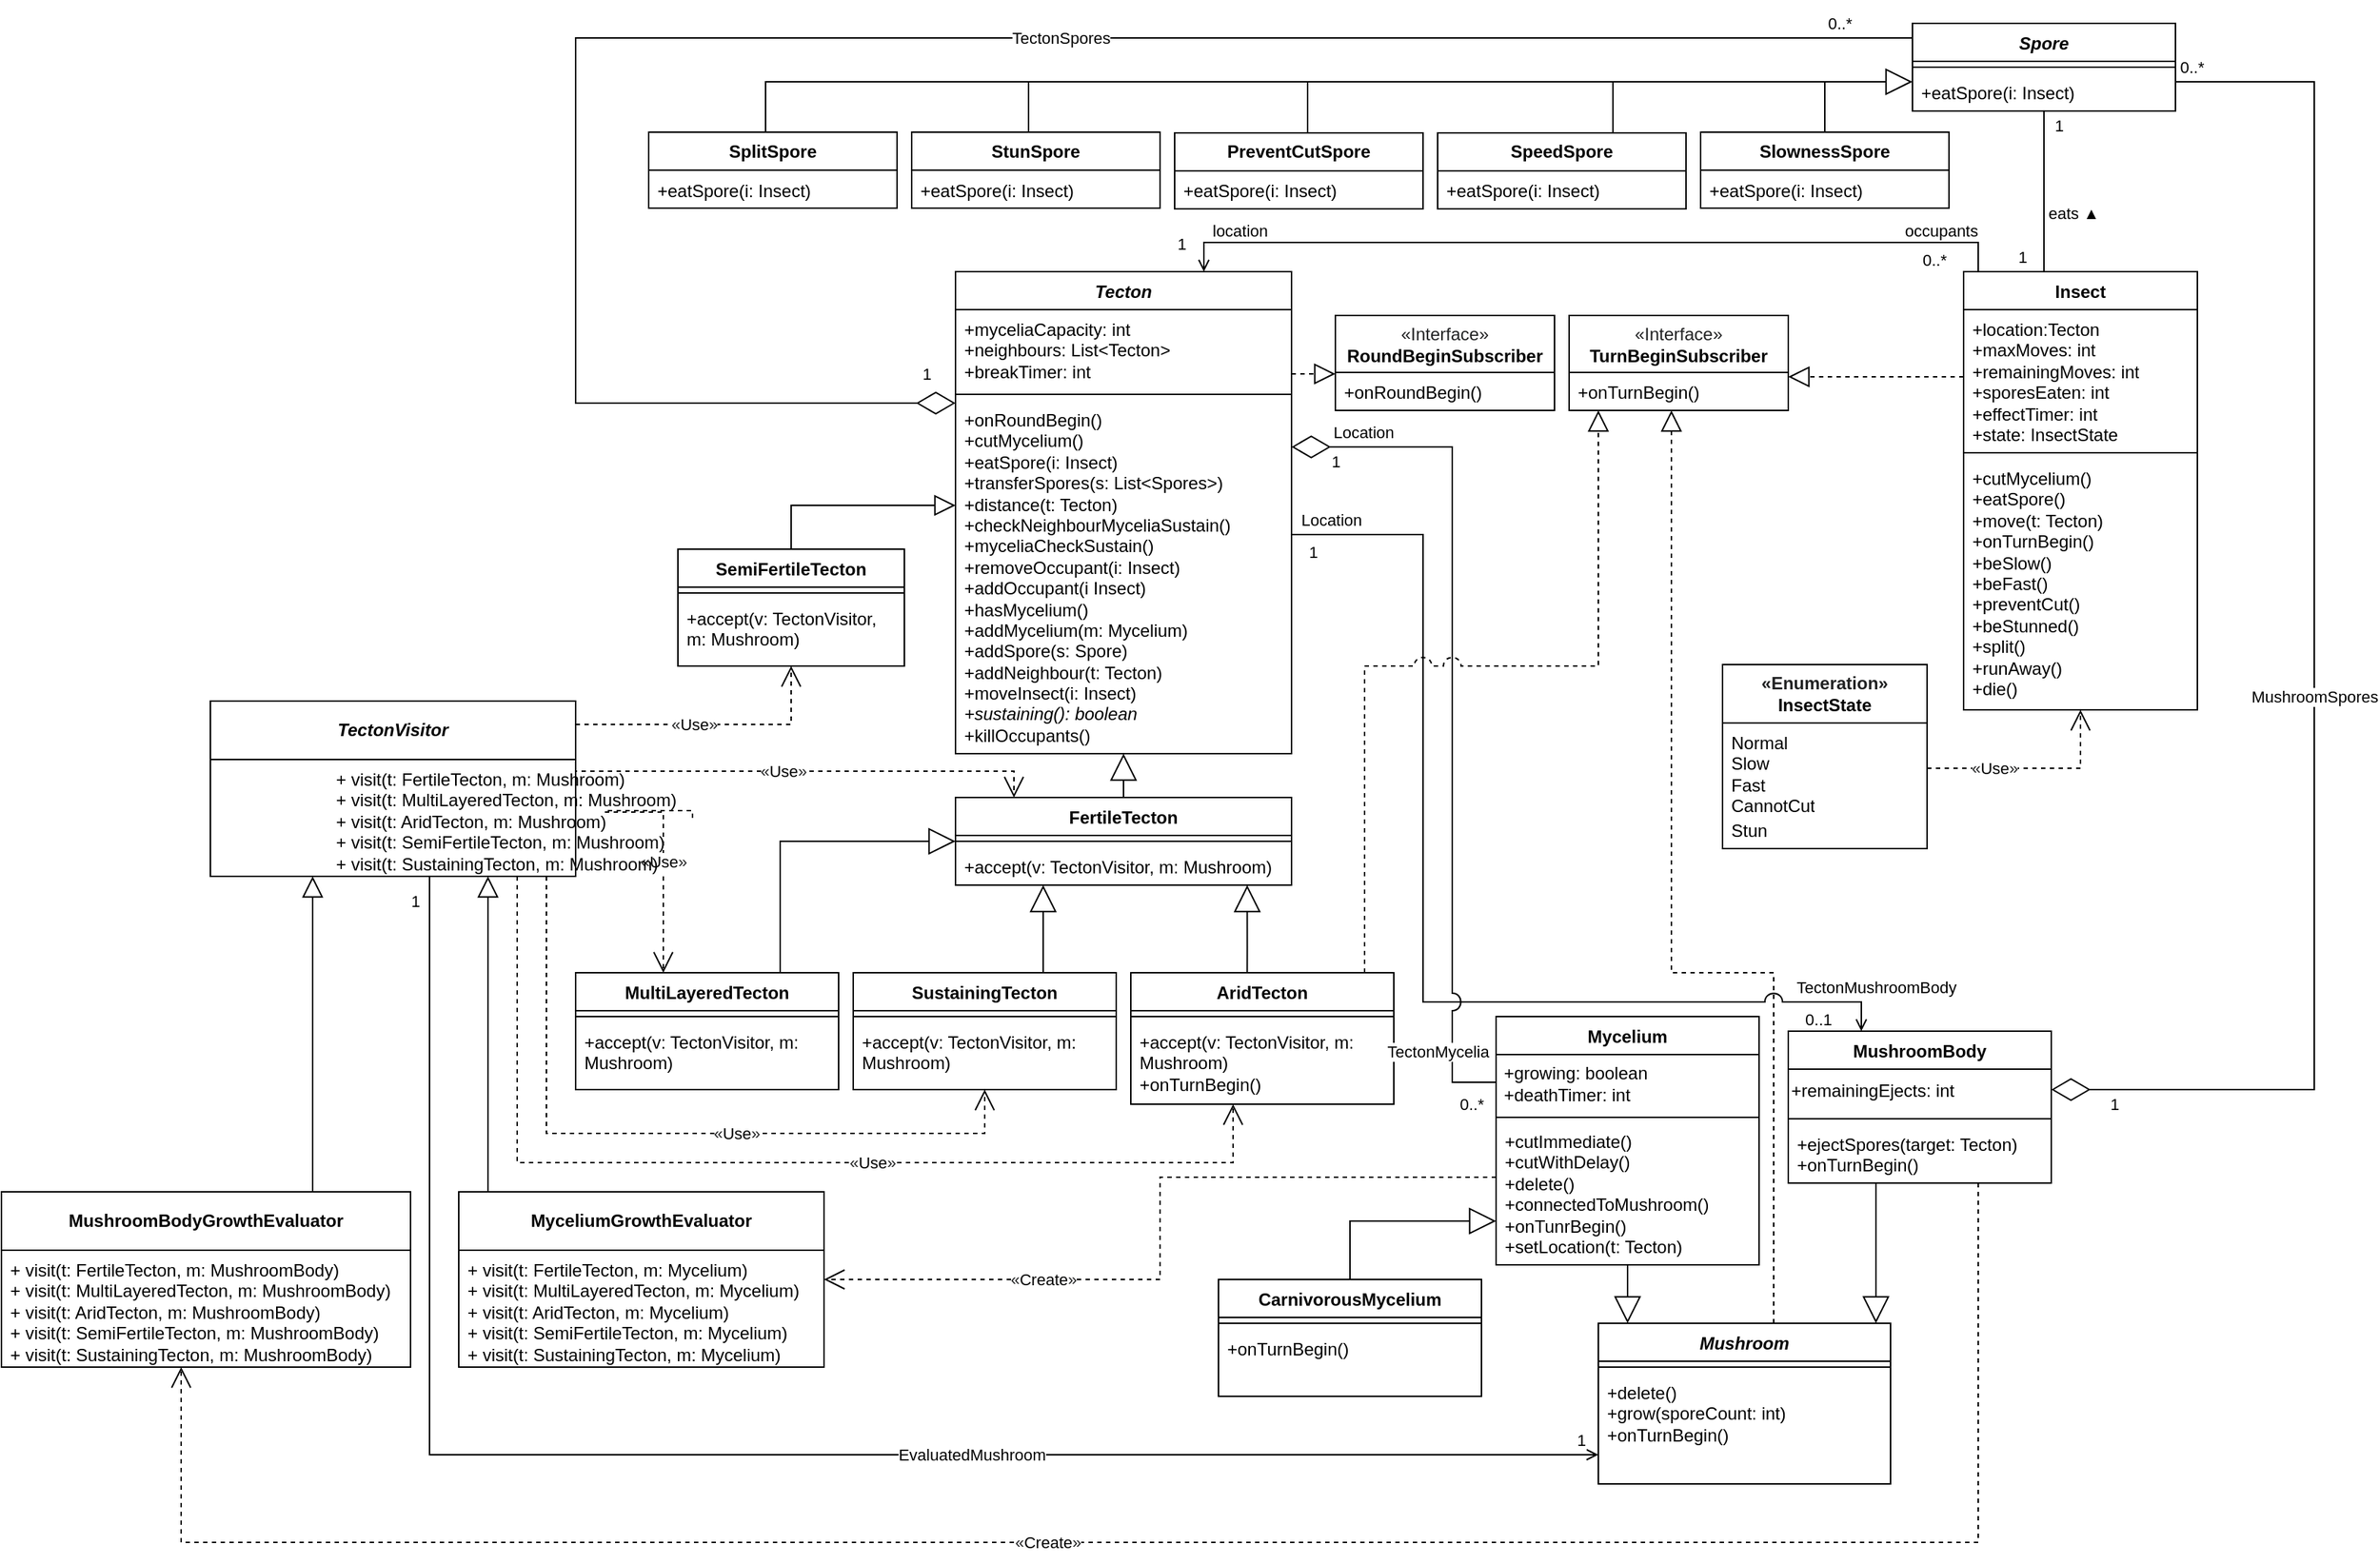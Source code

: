 <mxfile version="27.0.6" pages="6">
  <diagram name="1 oldal" id="JJt5xYzyaVMyF8iJSXM5">
    <mxGraphModel dx="2150" dy="1506" grid="1" gridSize="10" guides="1" tooltips="1" connect="1" arrows="1" fold="1" page="1" pageScale="1" pageWidth="827" pageHeight="1169" math="0" shadow="0">
      <root>
        <mxCell id="0" />
        <mxCell id="1" parent="0" />
        <mxCell id="vjhniqQhDacA8CHbRB0J-123" value="&lt;i style=&quot;&quot;&gt;Tecton&lt;/i&gt;" style="swimlane;fontStyle=1;align=center;verticalAlign=top;childLayout=stackLayout;horizontal=1;startSize=26;horizontalStack=0;resizeParent=1;resizeParentMax=0;resizeLast=0;collapsible=1;marginBottom=0;whiteSpace=wrap;html=1;" parent="1" vertex="1">
          <mxGeometry x="1480" y="640" width="230" height="330" as="geometry">
            <mxRectangle x="240" y="190" width="80" height="30" as="alternateBounds" />
          </mxGeometry>
        </mxCell>
        <mxCell id="vjhniqQhDacA8CHbRB0J-124" value="&lt;div&gt;+myceliaCapacity: int&lt;/div&gt;&lt;div&gt;+neighbours: List&amp;lt;Tecton&amp;gt;&lt;/div&gt;&lt;div&gt;+breakTimer: int&lt;/div&gt;" style="text;strokeColor=none;fillColor=none;align=left;verticalAlign=top;spacingLeft=4;spacingRight=4;overflow=hidden;rotatable=0;points=[[0,0.5],[1,0.5]];portConstraint=eastwest;whiteSpace=wrap;html=1;" parent="vjhniqQhDacA8CHbRB0J-123" vertex="1">
          <mxGeometry y="26" width="230" height="54" as="geometry" />
        </mxCell>
        <mxCell id="vjhniqQhDacA8CHbRB0J-125" value="" style="line;strokeWidth=1;fillColor=none;align=left;verticalAlign=middle;spacingTop=-1;spacingLeft=3;spacingRight=3;rotatable=0;labelPosition=right;points=[];portConstraint=eastwest;strokeColor=inherit;" parent="vjhniqQhDacA8CHbRB0J-123" vertex="1">
          <mxGeometry y="80" width="230" height="8" as="geometry" />
        </mxCell>
        <mxCell id="vjhniqQhDacA8CHbRB0J-126" value="&lt;div&gt;+onRoundBegin()&lt;/div&gt;&lt;div&gt;+cutMycelium()&lt;/div&gt;&lt;div&gt;+eatSpore(i: Insect)&lt;/div&gt;&lt;div&gt;+transferSpores(s: List&amp;lt;Spores&amp;gt;)&lt;/div&gt;&lt;div&gt;+distance(t: Tecton)&lt;/div&gt;&lt;div&gt;+checkNeighbourMyceliaSustain()&lt;/div&gt;&lt;div&gt;+myceliaCheckSustain()&lt;/div&gt;&lt;div&gt;+removeOccupant(i: Insect)&lt;/div&gt;&lt;div&gt;+addOccupant(i Insect)&lt;/div&gt;&lt;div&gt;+hasMycelium()&lt;/div&gt;&lt;div&gt;+addMycelium(m: Mycelium)&lt;/div&gt;&lt;div&gt;+addSpore(s: Spore)&lt;/div&gt;&lt;div&gt;+addNeighbour(t: Tecton)&lt;/div&gt;&lt;div&gt;+moveInsect(i: Insect)&lt;/div&gt;&lt;div&gt;&lt;i&gt;+sustaining(): boolean&lt;/i&gt;&lt;/div&gt;&lt;div&gt;+killOccupants()&lt;/div&gt;" style="text;strokeColor=none;fillColor=none;align=left;verticalAlign=top;spacingLeft=4;spacingRight=4;overflow=hidden;rotatable=0;points=[[0,0.5],[1,0.5]];portConstraint=eastwest;whiteSpace=wrap;html=1;" parent="vjhniqQhDacA8CHbRB0J-123" vertex="1">
          <mxGeometry y="88" width="230" height="242" as="geometry" />
        </mxCell>
        <mxCell id="vjhniqQhDacA8CHbRB0J-130" value="FertileTecton" style="swimlane;fontStyle=1;align=center;verticalAlign=top;childLayout=stackLayout;horizontal=1;startSize=26;horizontalStack=0;resizeParent=1;resizeParentMax=0;resizeLast=0;collapsible=1;marginBottom=0;whiteSpace=wrap;html=1;" parent="1" vertex="1">
          <mxGeometry x="1480" y="1000" width="230" height="60" as="geometry" />
        </mxCell>
        <mxCell id="vjhniqQhDacA8CHbRB0J-131" value="" style="line;strokeWidth=1;fillColor=none;align=left;verticalAlign=middle;spacingTop=-1;spacingLeft=3;spacingRight=3;rotatable=0;labelPosition=right;points=[];portConstraint=eastwest;strokeColor=inherit;" parent="vjhniqQhDacA8CHbRB0J-130" vertex="1">
          <mxGeometry y="26" width="230" height="8" as="geometry" />
        </mxCell>
        <mxCell id="vjhniqQhDacA8CHbRB0J-132" value="&lt;div&gt;+accept(v: TectonVisitor, m: Mushroom)&lt;/div&gt;" style="text;strokeColor=none;fillColor=none;align=left;verticalAlign=top;spacingLeft=4;spacingRight=4;overflow=hidden;rotatable=0;points=[[0,0.5],[1,0.5]];portConstraint=eastwest;whiteSpace=wrap;html=1;" parent="vjhniqQhDacA8CHbRB0J-130" vertex="1">
          <mxGeometry y="34" width="230" height="26" as="geometry" />
        </mxCell>
        <mxCell id="vjhniqQhDacA8CHbRB0J-134" value="" style="endArrow=block;endSize=16;endFill=0;html=1;rounded=0;edgeStyle=orthogonalEdgeStyle;" parent="1" source="vjhniqQhDacA8CHbRB0J-130" target="vjhniqQhDacA8CHbRB0J-123" edge="1">
          <mxGeometry width="160" relative="1" as="geometry">
            <mxPoint x="1404" y="773" as="sourcePoint" />
            <mxPoint x="1460" y="833" as="targetPoint" />
            <Array as="points">
              <mxPoint x="1580" y="922" />
              <mxPoint x="1580" y="922" />
            </Array>
          </mxGeometry>
        </mxCell>
        <mxCell id="vjhniqQhDacA8CHbRB0J-135" value="MultiLayeredTecton" style="swimlane;fontStyle=1;align=center;verticalAlign=top;childLayout=stackLayout;horizontal=1;startSize=26;horizontalStack=0;resizeParent=1;resizeParentMax=0;resizeLast=0;collapsible=1;marginBottom=0;whiteSpace=wrap;html=1;" parent="1" vertex="1">
          <mxGeometry x="1220" y="1120" width="180" height="80" as="geometry" />
        </mxCell>
        <mxCell id="vjhniqQhDacA8CHbRB0J-136" value="" style="line;strokeWidth=1;fillColor=none;align=left;verticalAlign=middle;spacingTop=-1;spacingLeft=3;spacingRight=3;rotatable=0;labelPosition=right;points=[];portConstraint=eastwest;strokeColor=inherit;" parent="vjhniqQhDacA8CHbRB0J-135" vertex="1">
          <mxGeometry y="26" width="180" height="8" as="geometry" />
        </mxCell>
        <mxCell id="vjhniqQhDacA8CHbRB0J-137" value="+accept(v: TectonVisitor, m: Mushroom)" style="text;strokeColor=none;fillColor=none;align=left;verticalAlign=top;spacingLeft=4;spacingRight=4;overflow=hidden;rotatable=0;points=[[0,0.5],[1,0.5]];portConstraint=eastwest;whiteSpace=wrap;html=1;" parent="vjhniqQhDacA8CHbRB0J-135" vertex="1">
          <mxGeometry y="34" width="180" height="46" as="geometry" />
        </mxCell>
        <mxCell id="vjhniqQhDacA8CHbRB0J-138" value="AridTecton" style="swimlane;fontStyle=1;align=center;verticalAlign=top;childLayout=stackLayout;horizontal=1;startSize=26;horizontalStack=0;resizeParent=1;resizeParentMax=0;resizeLast=0;collapsible=1;marginBottom=0;whiteSpace=wrap;html=1;" parent="1" vertex="1">
          <mxGeometry x="1600" y="1120" width="180" height="90" as="geometry" />
        </mxCell>
        <mxCell id="vjhniqQhDacA8CHbRB0J-139" value="" style="line;strokeWidth=1;fillColor=none;align=left;verticalAlign=middle;spacingTop=-1;spacingLeft=3;spacingRight=3;rotatable=0;labelPosition=right;points=[];portConstraint=eastwest;strokeColor=inherit;" parent="vjhniqQhDacA8CHbRB0J-138" vertex="1">
          <mxGeometry y="26" width="180" height="8" as="geometry" />
        </mxCell>
        <mxCell id="vjhniqQhDacA8CHbRB0J-140" value="&lt;div&gt;&lt;div&gt;+accept(v: TectonVisitor, m: Mushroom)&lt;/div&gt;&lt;/div&gt;&lt;div&gt;+onTurnBegin()&lt;/div&gt;&lt;div&gt;&lt;br&gt;&lt;/div&gt;" style="text;strokeColor=none;fillColor=none;align=left;verticalAlign=top;spacingLeft=4;spacingRight=4;overflow=hidden;rotatable=0;points=[[0,0.5],[1,0.5]];portConstraint=eastwest;whiteSpace=wrap;html=1;" parent="vjhniqQhDacA8CHbRB0J-138" vertex="1">
          <mxGeometry y="34" width="180" height="56" as="geometry" />
        </mxCell>
        <mxCell id="vjhniqQhDacA8CHbRB0J-141" value="" style="endArrow=block;endSize=16;endFill=0;html=1;rounded=0;edgeStyle=orthogonalEdgeStyle;" parent="1" edge="1">
          <mxGeometry width="160" relative="1" as="geometry">
            <mxPoint x="1679.66" y="1120.0" as="sourcePoint" />
            <mxPoint x="1679.66" y="1060.0" as="targetPoint" />
            <Array as="points">
              <mxPoint x="1679.66" y="1102" />
              <mxPoint x="1679.66" y="1102" />
            </Array>
          </mxGeometry>
        </mxCell>
        <mxCell id="vjhniqQhDacA8CHbRB0J-143" style="edgeStyle=orthogonalEdgeStyle;rounded=0;orthogonalLoop=1;jettySize=auto;html=1;exitX=0.5;exitY=1;exitDx=0;exitDy=0;" parent="1" edge="1">
          <mxGeometry relative="1" as="geometry">
            <mxPoint x="2055" y="1011.0" as="sourcePoint" />
            <mxPoint x="2055" y="1011.0" as="targetPoint" />
          </mxGeometry>
        </mxCell>
        <mxCell id="vjhniqQhDacA8CHbRB0J-144" value="Mycelium" style="swimlane;fontStyle=1;align=center;verticalAlign=top;childLayout=stackLayout;horizontal=1;startSize=26;horizontalStack=0;resizeParent=1;resizeParentMax=0;resizeLast=0;collapsible=1;marginBottom=0;whiteSpace=wrap;html=1;" parent="1" vertex="1">
          <mxGeometry x="1850" y="1150" width="180" height="170" as="geometry" />
        </mxCell>
        <mxCell id="IOsGtsC2Vo_H5-VLN_qF-1" value="&lt;div align=&quot;left&quot;&gt;&amp;nbsp;+growing: boolean&lt;/div&gt;&lt;div&gt;&amp;nbsp;+deathTimer: int&lt;/div&gt;" style="text;html=1;align=left;verticalAlign=middle;resizable=0;points=[];autosize=1;strokeColor=none;fillColor=none;" parent="vjhniqQhDacA8CHbRB0J-144" vertex="1">
          <mxGeometry y="26" width="180" height="40" as="geometry" />
        </mxCell>
        <mxCell id="vjhniqQhDacA8CHbRB0J-145" value="" style="line;strokeWidth=1;fillColor=none;align=left;verticalAlign=middle;spacingTop=-1;spacingLeft=3;spacingRight=3;rotatable=0;labelPosition=right;points=[];portConstraint=eastwest;strokeColor=inherit;" parent="vjhniqQhDacA8CHbRB0J-144" vertex="1">
          <mxGeometry y="66" width="180" height="6" as="geometry" />
        </mxCell>
        <mxCell id="vjhniqQhDacA8CHbRB0J-146" value="&lt;div&gt;+cutImmediate()&lt;/div&gt;&lt;div&gt;+cutWithDelay()&lt;/div&gt;&lt;div&gt;+delete()&lt;/div&gt;&lt;div&gt;+connectedToMushroom()&lt;/div&gt;&lt;div&gt;+onTunrBegin()&lt;/div&gt;&lt;div&gt;+setLocation(t: Tecton)&lt;/div&gt;&lt;div&gt;&lt;br&gt;&lt;/div&gt;&lt;div&gt;&lt;br&gt;&lt;/div&gt;" style="text;strokeColor=none;fillColor=none;align=left;verticalAlign=top;spacingLeft=4;spacingRight=4;overflow=hidden;rotatable=0;points=[[0,0.5],[1,0.5]];portConstraint=eastwest;whiteSpace=wrap;html=1;" parent="vjhniqQhDacA8CHbRB0J-144" vertex="1">
          <mxGeometry y="72" width="180" height="98" as="geometry" />
        </mxCell>
        <mxCell id="vjhniqQhDacA8CHbRB0J-147" value="MushroomBody" style="swimlane;fontStyle=1;align=center;verticalAlign=top;childLayout=stackLayout;horizontal=1;startSize=26;horizontalStack=0;resizeParent=1;resizeParentMax=0;resizeLast=0;collapsible=1;marginBottom=0;whiteSpace=wrap;html=1;" parent="1" vertex="1">
          <mxGeometry x="2050" y="1160" width="180" height="104" as="geometry" />
        </mxCell>
        <mxCell id="MW0wBxwSJ_RHP9YVrrTt-3" value="+remainingEjects: int" style="text;html=1;align=left;verticalAlign=middle;resizable=0;points=[];autosize=1;strokeColor=none;fillColor=none;fontSize=12;" parent="vjhniqQhDacA8CHbRB0J-147" vertex="1">
          <mxGeometry y="26" width="180" height="30" as="geometry" />
        </mxCell>
        <mxCell id="vjhniqQhDacA8CHbRB0J-149" value="" style="line;strokeWidth=1;fillColor=none;align=left;verticalAlign=middle;spacingTop=-1;spacingLeft=3;spacingRight=3;rotatable=0;labelPosition=right;points=[];portConstraint=eastwest;strokeColor=inherit;" parent="vjhniqQhDacA8CHbRB0J-147" vertex="1">
          <mxGeometry y="56" width="180" height="8" as="geometry" />
        </mxCell>
        <mxCell id="vjhniqQhDacA8CHbRB0J-150" value="&lt;div&gt;+ejectSpores(target: Tecton)&lt;/div&gt;&lt;div&gt;+onTurnBegin()&lt;/div&gt;&lt;div&gt;&lt;br&gt;&lt;/div&gt;" style="text;strokeColor=none;fillColor=none;align=left;verticalAlign=top;spacingLeft=4;spacingRight=4;overflow=hidden;rotatable=0;points=[[0,0.5],[1,0.5]];portConstraint=eastwest;whiteSpace=wrap;html=1;" parent="vjhniqQhDacA8CHbRB0J-147" vertex="1">
          <mxGeometry y="64" width="180" height="40" as="geometry" />
        </mxCell>
        <mxCell id="vjhniqQhDacA8CHbRB0J-151" value="&lt;i&gt;Spore&lt;/i&gt;" style="swimlane;fontStyle=1;align=center;verticalAlign=top;childLayout=stackLayout;horizontal=1;startSize=26;horizontalStack=0;resizeParent=1;resizeParentMax=0;resizeLast=0;collapsible=1;marginBottom=0;whiteSpace=wrap;html=1;" parent="1" vertex="1">
          <mxGeometry x="2135" y="470" width="180" height="60" as="geometry">
            <mxRectangle x="2135" y="470" width="70" height="30" as="alternateBounds" />
          </mxGeometry>
        </mxCell>
        <mxCell id="vjhniqQhDacA8CHbRB0J-152" value="" style="line;strokeWidth=1;fillColor=none;align=left;verticalAlign=middle;spacingTop=-1;spacingLeft=3;spacingRight=3;rotatable=0;labelPosition=right;points=[];portConstraint=eastwest;strokeColor=inherit;" parent="vjhniqQhDacA8CHbRB0J-151" vertex="1">
          <mxGeometry y="26" width="180" height="8" as="geometry" />
        </mxCell>
        <mxCell id="vjhniqQhDacA8CHbRB0J-153" value="+eatSpore(i: Insect)" style="text;strokeColor=none;fillColor=none;align=left;verticalAlign=top;spacingLeft=4;spacingRight=4;overflow=hidden;rotatable=0;points=[[0,0.5],[1,0.5]];portConstraint=eastwest;whiteSpace=wrap;html=1;" parent="vjhniqQhDacA8CHbRB0J-151" vertex="1">
          <mxGeometry y="34" width="180" height="26" as="geometry" />
        </mxCell>
        <mxCell id="vjhniqQhDacA8CHbRB0J-154" value="Insect" style="swimlane;fontStyle=1;align=center;verticalAlign=top;childLayout=stackLayout;horizontal=1;startSize=26;horizontalStack=0;resizeParent=1;resizeParentMax=0;resizeLast=0;collapsible=1;marginBottom=0;whiteSpace=wrap;html=1;" parent="1" vertex="1">
          <mxGeometry x="2170" y="640" width="160" height="300" as="geometry" />
        </mxCell>
        <mxCell id="vjhniqQhDacA8CHbRB0J-155" value="&lt;div&gt;+location:Tecton&lt;/div&gt;&lt;div&gt;+maxMoves: int&lt;/div&gt;&lt;div&gt;+remainingMoves: int&lt;/div&gt;&lt;div&gt;+sporesEaten: int&lt;/div&gt;&lt;div&gt;+effectTimer: int&lt;/div&gt;&lt;div&gt;+state: InsectState&lt;/div&gt;" style="text;strokeColor=none;fillColor=none;align=left;verticalAlign=top;spacingLeft=4;spacingRight=4;overflow=hidden;rotatable=0;points=[[0,0.5],[1,0.5]];portConstraint=eastwest;whiteSpace=wrap;html=1;" parent="vjhniqQhDacA8CHbRB0J-154" vertex="1">
          <mxGeometry y="26" width="160" height="94" as="geometry" />
        </mxCell>
        <mxCell id="vjhniqQhDacA8CHbRB0J-156" value="" style="line;strokeWidth=1;fillColor=none;align=left;verticalAlign=middle;spacingTop=-1;spacingLeft=3;spacingRight=3;rotatable=0;labelPosition=right;points=[];portConstraint=eastwest;strokeColor=inherit;" parent="vjhniqQhDacA8CHbRB0J-154" vertex="1">
          <mxGeometry y="120" width="160" height="8" as="geometry" />
        </mxCell>
        <mxCell id="vjhniqQhDacA8CHbRB0J-157" value="+cutMycelium()&lt;div&gt;+eatSpore()&lt;/div&gt;&lt;div&gt;+move(t: Tecton)&lt;/div&gt;&lt;div&gt;+onTurnBegin()&lt;/div&gt;&lt;div&gt;+beSlow()&lt;/div&gt;&lt;div&gt;+beFast()&lt;/div&gt;&lt;div&gt;+preventCut()&lt;/div&gt;&lt;div&gt;+beStunned()&lt;/div&gt;&lt;div&gt;+split()&lt;/div&gt;&lt;div&gt;+runAway()&lt;/div&gt;&lt;div&gt;+die()&lt;/div&gt;" style="text;strokeColor=none;fillColor=none;align=left;verticalAlign=top;spacingLeft=4;spacingRight=4;overflow=hidden;rotatable=0;points=[[0,0.5],[1,0.5]];portConstraint=eastwest;whiteSpace=wrap;html=1;" parent="vjhniqQhDacA8CHbRB0J-154" vertex="1">
          <mxGeometry y="128" width="160" height="172" as="geometry" />
        </mxCell>
        <mxCell id="vjhniqQhDacA8CHbRB0J-158" value="&lt;font style=&quot;font-weight: 700;&quot;&gt;&lt;span style=&quot;font-weight: 400; color: rgb(32, 33, 34); font-family: sans-serif; text-align: start; background-color: rgb(255, 255, 255);&quot;&gt;«&lt;/span&gt;&lt;span style=&quot;color: rgb(32, 33, 34); font-family: sans-serif; text-align: start; background-color: rgb(255, 255, 255); font-weight: 400;&quot;&gt;Interface&lt;/span&gt;&lt;span style=&quot;font-weight: 400; color: rgb(32, 33, 34); font-family: sans-serif; text-align: start; background-color: rgb(255, 255, 255);&quot;&gt;»&lt;/span&gt;&lt;/font&gt;&lt;div style=&quot;font-weight: 700; text-align: start;&quot;&gt;&lt;font face=&quot;sans-serif&quot;&gt;&lt;span style=&quot;background-color: rgb(255, 255, 255);&quot;&gt;TurnBeginSubscriber&lt;/span&gt;&lt;/font&gt;&lt;/div&gt;" style="swimlane;fontStyle=0;childLayout=stackLayout;horizontal=1;startSize=39;fillColor=none;horizontalStack=0;resizeParent=1;resizeParentMax=0;resizeLast=0;collapsible=1;marginBottom=0;whiteSpace=wrap;html=1;" parent="1" vertex="1">
          <mxGeometry x="1900" y="670" width="150" height="65" as="geometry" />
        </mxCell>
        <mxCell id="vjhniqQhDacA8CHbRB0J-159" value="+onTurnBegin()" style="text;strokeColor=none;fillColor=none;align=left;verticalAlign=top;spacingLeft=4;spacingRight=4;overflow=hidden;rotatable=0;points=[[0,0.5],[1,0.5]];portConstraint=eastwest;whiteSpace=wrap;html=1;" parent="vjhniqQhDacA8CHbRB0J-158" vertex="1">
          <mxGeometry y="39" width="150" height="26" as="geometry" />
        </mxCell>
        <mxCell id="vjhniqQhDacA8CHbRB0J-160" value="" style="endArrow=block;dashed=1;endFill=0;endSize=12;html=1;rounded=0;edgeStyle=orthogonalEdgeStyle;" parent="1" source="vjhniqQhDacA8CHbRB0J-123" target="vjhniqQhDacA8CHbRB0J-184" edge="1">
          <mxGeometry width="160" relative="1" as="geometry">
            <mxPoint x="1690" y="591" as="sourcePoint" />
            <mxPoint x="1580" y="740" as="targetPoint" />
            <Array as="points">
              <mxPoint x="1720" y="710" />
              <mxPoint x="1720" y="710" />
            </Array>
          </mxGeometry>
        </mxCell>
        <mxCell id="vjhniqQhDacA8CHbRB0J-161" value="" style="endArrow=block;dashed=1;endFill=0;endSize=12;html=1;rounded=0;edgeStyle=orthogonalEdgeStyle;jumpStyle=arc;jumpSize=12;" parent="1" source="vKOiAcxIJ5L3KXaA3-O--42" target="vjhniqQhDacA8CHbRB0J-159" edge="1">
          <mxGeometry width="160" relative="1" as="geometry">
            <mxPoint x="2150" y="1080" as="sourcePoint" />
            <mxPoint x="2410" y="1021" as="targetPoint" />
            <Array as="points">
              <mxPoint x="2040" y="1120" />
              <mxPoint x="1970" y="1120" />
            </Array>
          </mxGeometry>
        </mxCell>
        <mxCell id="vjhniqQhDacA8CHbRB0J-162" value="" style="endArrow=diamondThin;endFill=0;endSize=24;html=1;rounded=0;edgeStyle=orthogonalEdgeStyle;" parent="1" edge="1">
          <mxGeometry width="160" relative="1" as="geometry">
            <mxPoint x="2315" y="530" as="sourcePoint" />
            <mxPoint x="2230" y="1200" as="targetPoint" />
            <Array as="points">
              <mxPoint x="2315" y="510" />
              <mxPoint x="2410" y="510" />
              <mxPoint x="2410" y="1200" />
            </Array>
          </mxGeometry>
        </mxCell>
        <mxCell id="vKOiAcxIJ5L3KXaA3-O--15" value="MushroomSpores" style="edgeLabel;html=1;align=center;verticalAlign=middle;resizable=0;points=[];" parent="vjhniqQhDacA8CHbRB0J-162" vertex="1" connectable="0">
          <mxGeometry x="-0.19" y="5" relative="1" as="geometry">
            <mxPoint x="-5" y="137" as="offset" />
          </mxGeometry>
        </mxCell>
        <mxCell id="MW0wBxwSJ_RHP9YVrrTt-6" value="1" style="edgeLabel;html=1;align=center;verticalAlign=middle;resizable=0;points=[];" parent="vjhniqQhDacA8CHbRB0J-162" connectable="0" vertex="1">
          <mxGeometry x="0.702" y="-2" relative="1" as="geometry">
            <mxPoint x="-104" y="12" as="offset" />
          </mxGeometry>
        </mxCell>
        <mxCell id="MW0wBxwSJ_RHP9YVrrTt-7" value="0..*" style="edgeLabel;html=1;align=center;verticalAlign=middle;resizable=0;points=[];" parent="vjhniqQhDacA8CHbRB0J-162" connectable="0" vertex="1">
          <mxGeometry x="-0.938" y="-3" relative="1" as="geometry">
            <mxPoint y="-13" as="offset" />
          </mxGeometry>
        </mxCell>
        <mxCell id="vjhniqQhDacA8CHbRB0J-163" value="" style="endArrow=block;dashed=1;endFill=0;html=1;rounded=0;jumpStyle=arc;jumpSize=12;endSize=12;fontStyle=0;edgeStyle=orthogonalEdgeStyle;" parent="1" source="vjhniqQhDacA8CHbRB0J-154" target="vjhniqQhDacA8CHbRB0J-158" edge="1">
          <mxGeometry width="160" relative="1" as="geometry">
            <mxPoint x="2390" y="1110" as="sourcePoint" />
            <mxPoint x="1990" y="730" as="targetPoint" />
            <Array as="points">
              <mxPoint x="2140" y="712" />
              <mxPoint x="2140" y="712" />
            </Array>
          </mxGeometry>
        </mxCell>
        <mxCell id="vjhniqQhDacA8CHbRB0J-164" value="" style="endArrow=diamondThin;endFill=0;endSize=24;html=1;rounded=0;edgeStyle=orthogonalEdgeStyle;jumpStyle=arc;jumpSize=12;" parent="1" source="vjhniqQhDacA8CHbRB0J-151" target="vjhniqQhDacA8CHbRB0J-123" edge="1">
          <mxGeometry width="160" relative="1" as="geometry">
            <mxPoint x="2550" y="615" as="sourcePoint" />
            <mxPoint x="1415" y="661" as="targetPoint" />
            <Array as="points">
              <mxPoint x="1220" y="480" />
              <mxPoint x="1220" y="730" />
            </Array>
          </mxGeometry>
        </mxCell>
        <mxCell id="vKOiAcxIJ5L3KXaA3-O--14" value="TectonSpores" style="edgeLabel;html=1;align=center;verticalAlign=middle;resizable=0;points=[];" parent="vjhniqQhDacA8CHbRB0J-164" vertex="1" connectable="0">
          <mxGeometry x="-0.182" y="2" relative="1" as="geometry">
            <mxPoint y="-2" as="offset" />
          </mxGeometry>
        </mxCell>
        <mxCell id="MW0wBxwSJ_RHP9YVrrTt-9" value="0..*" style="edgeLabel;html=1;align=center;verticalAlign=middle;resizable=0;points=[];" parent="vjhniqQhDacA8CHbRB0J-164" connectable="0" vertex="1">
          <mxGeometry x="-0.838" y="-4" relative="1" as="geometry">
            <mxPoint x="65" y="-6" as="offset" />
          </mxGeometry>
        </mxCell>
        <mxCell id="MW0wBxwSJ_RHP9YVrrTt-10" value="1" style="edgeLabel;html=1;align=center;verticalAlign=middle;resizable=0;points=[];" parent="vjhniqQhDacA8CHbRB0J-164" connectable="0" vertex="1">
          <mxGeometry x="0.825" y="-1" relative="1" as="geometry">
            <mxPoint x="104" y="-21" as="offset" />
          </mxGeometry>
        </mxCell>
        <mxCell id="vjhniqQhDacA8CHbRB0J-166" value="&lt;div&gt;&lt;b&gt;&lt;i&gt;TectonVisitor&lt;/i&gt;&lt;/b&gt;&lt;/div&gt;" style="swimlane;fontStyle=0;childLayout=stackLayout;horizontal=1;startSize=40;fillColor=none;horizontalStack=0;resizeParent=1;resizeParentMax=0;resizeLast=0;collapsible=1;marginBottom=0;whiteSpace=wrap;html=1;" parent="1" vertex="1">
          <mxGeometry x="970" y="934" width="250" height="120" as="geometry" />
        </mxCell>
        <mxCell id="vjhniqQhDacA8CHbRB0J-173" value="" style="endArrow=open;html=1;edgeStyle=orthogonalEdgeStyle;rounded=0;endFill=0;jumpStyle=arc;jumpSize=12;" parent="1" source="vjhniqQhDacA8CHbRB0J-126" target="vjhniqQhDacA8CHbRB0J-147" edge="1">
          <mxGeometry relative="1" as="geometry">
            <mxPoint x="1570" y="770" as="sourcePoint" />
            <mxPoint x="1850" y="990" as="targetPoint" />
            <Array as="points">
              <mxPoint x="1800" y="820" />
              <mxPoint x="1800" y="1140" />
              <mxPoint x="2100" y="1140" />
            </Array>
          </mxGeometry>
        </mxCell>
        <mxCell id="vjhniqQhDacA8CHbRB0J-174" value="1" style="edgeLabel;resizable=0;html=1;align=left;verticalAlign=bottom;" parent="vjhniqQhDacA8CHbRB0J-173" connectable="0" vertex="1">
          <mxGeometry x="-1" relative="1" as="geometry">
            <mxPoint x="10" y="20" as="offset" />
          </mxGeometry>
        </mxCell>
        <mxCell id="vjhniqQhDacA8CHbRB0J-175" value="0..1" style="edgeLabel;resizable=0;html=1;align=right;verticalAlign=bottom;" parent="vjhniqQhDacA8CHbRB0J-173" connectable="0" vertex="1">
          <mxGeometry x="1" relative="1" as="geometry">
            <mxPoint x="-20" as="offset" />
          </mxGeometry>
        </mxCell>
        <mxCell id="vKOiAcxIJ5L3KXaA3-O--13" value="TectonMushroomBody" style="edgeLabel;html=1;align=center;verticalAlign=middle;resizable=0;points=[];" parent="vjhniqQhDacA8CHbRB0J-173" vertex="1" connectable="0">
          <mxGeometry x="-0.524" y="-2" relative="1" as="geometry">
            <mxPoint x="312" y="226" as="offset" />
          </mxGeometry>
        </mxCell>
        <mxCell id="nwVug6jm9DKtMcMspLVA-3" value="Location" style="edgeLabel;html=1;align=center;verticalAlign=middle;resizable=0;points=[];" parent="vjhniqQhDacA8CHbRB0J-173" connectable="0" vertex="1">
          <mxGeometry x="-0.764" y="2" relative="1" as="geometry">
            <mxPoint x="-59" y="-8" as="offset" />
          </mxGeometry>
        </mxCell>
        <mxCell id="vjhniqQhDacA8CHbRB0J-176" value="" style="endArrow=diamondThin;endFill=0;endSize=24;html=1;rounded=0;edgeStyle=orthogonalEdgeStyle;jumpStyle=arc;jumpSize=12;" parent="1" source="vjhniqQhDacA8CHbRB0J-144" target="vjhniqQhDacA8CHbRB0J-123" edge="1">
          <mxGeometry width="160" relative="1" as="geometry">
            <mxPoint x="1660" y="1030" as="sourcePoint" />
            <mxPoint x="1820" y="1030" as="targetPoint" />
            <Array as="points">
              <mxPoint x="1820" y="1195" />
              <mxPoint x="1820" y="760" />
            </Array>
          </mxGeometry>
        </mxCell>
        <mxCell id="vKOiAcxIJ5L3KXaA3-O--12" value="TectonMycelia" style="edgeLabel;html=1;align=center;verticalAlign=middle;resizable=0;points=[];" parent="vjhniqQhDacA8CHbRB0J-176" vertex="1" connectable="0">
          <mxGeometry x="0.085" y="2" relative="1" as="geometry">
            <mxPoint x="-8" y="261" as="offset" />
          </mxGeometry>
        </mxCell>
        <mxCell id="MW0wBxwSJ_RHP9YVrrTt-4" value="1" style="edgeLabel;html=1;align=center;verticalAlign=middle;resizable=0;points=[];" parent="vjhniqQhDacA8CHbRB0J-176" connectable="0" vertex="1">
          <mxGeometry x="0.395" y="-3" relative="1" as="geometry">
            <mxPoint x="-83" y="-54" as="offset" />
          </mxGeometry>
        </mxCell>
        <mxCell id="MW0wBxwSJ_RHP9YVrrTt-5" value="0..*" style="edgeLabel;html=1;align=center;verticalAlign=middle;resizable=0;points=[];" parent="vjhniqQhDacA8CHbRB0J-176" connectable="0" vertex="1">
          <mxGeometry x="-0.939" y="-2" relative="1" as="geometry">
            <mxPoint y="17" as="offset" />
          </mxGeometry>
        </mxCell>
        <mxCell id="nwVug6jm9DKtMcMspLVA-1" value="Location" style="edgeLabel;html=1;align=center;verticalAlign=middle;resizable=0;points=[];" parent="vjhniqQhDacA8CHbRB0J-176" connectable="0" vertex="1">
          <mxGeometry x="0.805" y="2" relative="1" as="geometry">
            <mxPoint x="-7" y="-12" as="offset" />
          </mxGeometry>
        </mxCell>
        <mxCell id="vjhniqQhDacA8CHbRB0J-177" value="" style="endArrow=none;html=1;edgeStyle=orthogonalEdgeStyle;rounded=0;startArrow=open;startFill=0;" parent="1" source="vjhniqQhDacA8CHbRB0J-123" target="vjhniqQhDacA8CHbRB0J-154" edge="1">
          <mxGeometry relative="1" as="geometry">
            <mxPoint x="1560" y="950" as="sourcePoint" />
            <mxPoint x="1720" y="950" as="targetPoint" />
            <Array as="points">
              <mxPoint x="1650" y="620" />
              <mxPoint x="2180" y="620" />
            </Array>
          </mxGeometry>
        </mxCell>
        <mxCell id="vjhniqQhDacA8CHbRB0J-178" value="location" style="edgeLabel;resizable=0;html=1;align=left;verticalAlign=bottom;" parent="vjhniqQhDacA8CHbRB0J-177" connectable="0" vertex="1">
          <mxGeometry x="-1" relative="1" as="geometry">
            <mxPoint x="4" y="-20" as="offset" />
          </mxGeometry>
        </mxCell>
        <mxCell id="vjhniqQhDacA8CHbRB0J-179" value="occupants" style="edgeLabel;resizable=0;html=1;align=right;verticalAlign=bottom;" parent="vjhniqQhDacA8CHbRB0J-177" connectable="0" vertex="1">
          <mxGeometry x="1" relative="1" as="geometry">
            <mxPoint y="-20" as="offset" />
          </mxGeometry>
        </mxCell>
        <mxCell id="vjhniqQhDacA8CHbRB0J-180" value="1" style="edgeLabel;resizable=0;html=1;align=left;verticalAlign=bottom;" parent="vjhniqQhDacA8CHbRB0J-177" connectable="0" vertex="1">
          <mxGeometry x="-1" relative="1" as="geometry">
            <mxPoint x="-20" y="-11" as="offset" />
          </mxGeometry>
        </mxCell>
        <mxCell id="vjhniqQhDacA8CHbRB0J-181" value="0..*" style="edgeLabel;resizable=0;html=1;align=left;verticalAlign=bottom;" parent="vjhniqQhDacA8CHbRB0J-177" connectable="0" vertex="1">
          <mxGeometry x="-1" relative="1" as="geometry">
            <mxPoint x="490" as="offset" />
          </mxGeometry>
        </mxCell>
        <mxCell id="vjhniqQhDacA8CHbRB0J-184" value="&lt;font style=&quot;font-weight: 700;&quot;&gt;&lt;span style=&quot;font-weight: 400; color: rgb(32, 33, 34); font-family: sans-serif; text-align: start; background-color: rgb(255, 255, 255);&quot;&gt;«&lt;/span&gt;&lt;span style=&quot;color: rgb(32, 33, 34); font-family: sans-serif; text-align: start; background-color: rgb(255, 255, 255); font-weight: 400;&quot;&gt;Interface&lt;/span&gt;&lt;span style=&quot;font-weight: 400; color: rgb(32, 33, 34); font-family: sans-serif; text-align: start; background-color: rgb(255, 255, 255);&quot;&gt;»&lt;/span&gt;&lt;/font&gt;&lt;div style=&quot;font-weight: 700; text-align: start;&quot;&gt;&lt;font face=&quot;sans-serif&quot;&gt;&lt;span style=&quot;background-color: rgb(255, 255, 255);&quot;&gt;RoundBeginSubscriber&lt;/span&gt;&lt;/font&gt;&lt;/div&gt;" style="swimlane;fontStyle=0;childLayout=stackLayout;horizontal=1;startSize=39;fillColor=none;horizontalStack=0;resizeParent=1;resizeParentMax=0;resizeLast=0;collapsible=1;marginBottom=0;whiteSpace=wrap;html=1;" parent="1" vertex="1">
          <mxGeometry x="1740" y="670" width="150" height="65" as="geometry" />
        </mxCell>
        <mxCell id="vjhniqQhDacA8CHbRB0J-185" value="+onRoundBegin()" style="text;strokeColor=none;fillColor=none;align=left;verticalAlign=top;spacingLeft=4;spacingRight=4;overflow=hidden;rotatable=0;points=[[0,0.5],[1,0.5]];portConstraint=eastwest;whiteSpace=wrap;html=1;" parent="vjhniqQhDacA8CHbRB0J-184" vertex="1">
          <mxGeometry y="39" width="150" height="26" as="geometry" />
        </mxCell>
        <mxCell id="vjhniqQhDacA8CHbRB0J-207" value="&lt;div&gt;&lt;b&gt;SlownessSpore&lt;/b&gt;&lt;/div&gt;" style="swimlane;fontStyle=0;childLayout=stackLayout;horizontal=1;startSize=26;fillColor=none;horizontalStack=0;resizeParent=1;resizeParentMax=0;resizeLast=0;collapsible=1;marginBottom=0;whiteSpace=wrap;html=1;" parent="1" vertex="1">
          <mxGeometry x="1990" y="544.5" width="170" height="52" as="geometry" />
        </mxCell>
        <mxCell id="vjhniqQhDacA8CHbRB0J-208" value="+eatSpore(i: Insect)" style="text;strokeColor=none;fillColor=none;align=left;verticalAlign=top;spacingLeft=4;spacingRight=4;overflow=hidden;rotatable=0;points=[[0,0.5],[1,0.5]];portConstraint=eastwest;whiteSpace=wrap;html=1;" parent="vjhniqQhDacA8CHbRB0J-207" vertex="1">
          <mxGeometry y="26" width="170" height="26" as="geometry" />
        </mxCell>
        <mxCell id="vjhniqQhDacA8CHbRB0J-209" value="&lt;div&gt;&lt;b&gt;SpeedSpore&lt;/b&gt;&lt;/div&gt;" style="swimlane;fontStyle=0;childLayout=stackLayout;horizontal=1;startSize=26;fillColor=none;horizontalStack=0;resizeParent=1;resizeParentMax=0;resizeLast=0;collapsible=1;marginBottom=0;whiteSpace=wrap;html=1;" parent="1" vertex="1">
          <mxGeometry x="1810" y="545" width="170" height="52" as="geometry" />
        </mxCell>
        <mxCell id="vjhniqQhDacA8CHbRB0J-210" value="+eatSpore(i: Insect)" style="text;strokeColor=none;fillColor=none;align=left;verticalAlign=top;spacingLeft=4;spacingRight=4;overflow=hidden;rotatable=0;points=[[0,0.5],[1,0.5]];portConstraint=eastwest;whiteSpace=wrap;html=1;" parent="vjhniqQhDacA8CHbRB0J-209" vertex="1">
          <mxGeometry y="26" width="170" height="26" as="geometry" />
        </mxCell>
        <mxCell id="vjhniqQhDacA8CHbRB0J-211" value="&lt;div&gt;&lt;b&gt;PreventCutSpore&lt;/b&gt;&lt;/div&gt;" style="swimlane;fontStyle=0;childLayout=stackLayout;horizontal=1;startSize=26;fillColor=none;horizontalStack=0;resizeParent=1;resizeParentMax=0;resizeLast=0;collapsible=1;marginBottom=0;whiteSpace=wrap;html=1;" parent="1" vertex="1">
          <mxGeometry x="1630" y="545" width="170" height="52" as="geometry" />
        </mxCell>
        <mxCell id="vjhniqQhDacA8CHbRB0J-212" value="+eatSpore(i: Insect)" style="text;strokeColor=none;fillColor=none;align=left;verticalAlign=top;spacingLeft=4;spacingRight=4;overflow=hidden;rotatable=0;points=[[0,0.5],[1,0.5]];portConstraint=eastwest;whiteSpace=wrap;html=1;" parent="vjhniqQhDacA8CHbRB0J-211" vertex="1">
          <mxGeometry y="26" width="170" height="26" as="geometry" />
        </mxCell>
        <mxCell id="vjhniqQhDacA8CHbRB0J-213" value="&lt;div&gt;&lt;b&gt;StunSpore&lt;/b&gt;&lt;/div&gt;" style="swimlane;fontStyle=0;childLayout=stackLayout;horizontal=1;startSize=26;fillColor=none;horizontalStack=0;resizeParent=1;resizeParentMax=0;resizeLast=0;collapsible=1;marginBottom=0;whiteSpace=wrap;html=1;" parent="1" vertex="1">
          <mxGeometry x="1450" y="544.5" width="170" height="52" as="geometry" />
        </mxCell>
        <mxCell id="vjhniqQhDacA8CHbRB0J-214" value="+eatSpore(i: Insect)" style="text;strokeColor=none;fillColor=none;align=left;verticalAlign=top;spacingLeft=4;spacingRight=4;overflow=hidden;rotatable=0;points=[[0,0.5],[1,0.5]];portConstraint=eastwest;whiteSpace=wrap;html=1;" parent="vjhniqQhDacA8CHbRB0J-213" vertex="1">
          <mxGeometry y="26" width="170" height="26" as="geometry" />
        </mxCell>
        <mxCell id="vjhniqQhDacA8CHbRB0J-215" value="" style="endArrow=block;endSize=16;endFill=0;html=1;rounded=0;edgeStyle=orthogonalEdgeStyle;" parent="1" source="vjhniqQhDacA8CHbRB0J-209" target="vjhniqQhDacA8CHbRB0J-151" edge="1">
          <mxGeometry width="160" relative="1" as="geometry">
            <mxPoint x="1825" y="540" as="sourcePoint" />
            <mxPoint x="2145" y="450" as="targetPoint" />
            <Array as="points">
              <mxPoint x="1930" y="510" />
            </Array>
          </mxGeometry>
        </mxCell>
        <mxCell id="vjhniqQhDacA8CHbRB0J-216" value="" style="endArrow=none;html=1;edgeStyle=orthogonalEdgeStyle;rounded=0;startArrow=none;startFill=0;endFill=0;" parent="1" source="vjhniqQhDacA8CHbRB0J-154" target="vjhniqQhDacA8CHbRB0J-151" edge="1">
          <mxGeometry relative="1" as="geometry">
            <mxPoint x="1780" y="650" as="sourcePoint" />
            <mxPoint x="1940" y="650" as="targetPoint" />
            <Array as="points">
              <mxPoint x="2225" y="610" />
              <mxPoint x="2225" y="610" />
            </Array>
          </mxGeometry>
        </mxCell>
        <mxCell id="vjhniqQhDacA8CHbRB0J-217" value="eats ▲" style="edgeLabel;html=1;align=center;verticalAlign=middle;resizable=0;points=[];" parent="vjhniqQhDacA8CHbRB0J-216" vertex="1" connectable="0">
          <mxGeometry x="0.015" y="-3" relative="1" as="geometry">
            <mxPoint x="17" y="16" as="offset" />
          </mxGeometry>
        </mxCell>
        <mxCell id="vjhniqQhDacA8CHbRB0J-218" value="&lt;div&gt;1&lt;/div&gt;" style="edgeLabel;html=1;align=center;verticalAlign=middle;resizable=0;points=[];" parent="vjhniqQhDacA8CHbRB0J-216" vertex="1" connectable="0">
          <mxGeometry x="0.658" y="-2" relative="1" as="geometry">
            <mxPoint x="8" y="-9" as="offset" />
          </mxGeometry>
        </mxCell>
        <mxCell id="vjhniqQhDacA8CHbRB0J-219" value="&lt;div&gt;1&lt;/div&gt;" style="edgeLabel;html=1;align=center;verticalAlign=middle;resizable=0;points=[];" parent="vjhniqQhDacA8CHbRB0J-216" vertex="1" connectable="0">
          <mxGeometry x="0.658" y="-2" relative="1" as="geometry">
            <mxPoint x="-17" y="81" as="offset" />
          </mxGeometry>
        </mxCell>
        <mxCell id="vjhniqQhDacA8CHbRB0J-220" value="" style="endArrow=block;endFill=0;endSize=12;html=1;rounded=0;edgeStyle=orthogonalEdgeStyle;" parent="1" source="vjhniqQhDacA8CHbRB0J-235" target="vjhniqQhDacA8CHbRB0J-166" edge="1">
          <mxGeometry width="160" relative="1" as="geometry">
            <mxPoint x="944.96" y="854" as="sourcePoint" />
            <mxPoint x="1060.003" y="935" as="targetPoint" />
            <Array as="points">
              <mxPoint x="1040" y="1120" />
              <mxPoint x="1040" y="1120" />
            </Array>
          </mxGeometry>
        </mxCell>
        <mxCell id="vjhniqQhDacA8CHbRB0J-221" value="SemiFertileTecton" style="swimlane;fontStyle=1;align=center;verticalAlign=top;childLayout=stackLayout;horizontal=1;startSize=26;horizontalStack=0;resizeParent=1;resizeParentMax=0;resizeLast=0;collapsible=1;marginBottom=0;whiteSpace=wrap;html=1;" parent="1" vertex="1">
          <mxGeometry x="1290" y="830" width="155" height="80" as="geometry" />
        </mxCell>
        <mxCell id="vjhniqQhDacA8CHbRB0J-222" value="" style="line;strokeWidth=1;fillColor=none;align=left;verticalAlign=middle;spacingTop=-1;spacingLeft=3;spacingRight=3;rotatable=0;labelPosition=right;points=[];portConstraint=eastwest;strokeColor=inherit;" parent="vjhniqQhDacA8CHbRB0J-221" vertex="1">
          <mxGeometry y="26" width="155" height="8" as="geometry" />
        </mxCell>
        <mxCell id="vjhniqQhDacA8CHbRB0J-223" value="+accept(v: TectonVisitor, m: Mushroom)" style="text;strokeColor=none;fillColor=none;align=left;verticalAlign=top;spacingLeft=4;spacingRight=4;overflow=hidden;rotatable=0;points=[[0,0.5],[1,0.5]];portConstraint=eastwest;whiteSpace=wrap;html=1;" parent="vjhniqQhDacA8CHbRB0J-221" vertex="1">
          <mxGeometry y="34" width="155" height="46" as="geometry" />
        </mxCell>
        <mxCell id="vjhniqQhDacA8CHbRB0J-225" value="&lt;span style=&quot;color: rgb(32, 33, 34); font-family: sans-serif; text-align: start;&quot;&gt;«&lt;/span&gt;Use&lt;span style=&quot;color: rgb(32, 33, 34); font-family: sans-serif; text-align: start;&quot;&gt;»&lt;/span&gt;" style="endArrow=open;endSize=12;dashed=1;html=1;rounded=0;edgeStyle=orthogonalEdgeStyle;" parent="1" target="vjhniqQhDacA8CHbRB0J-130" edge="1">
          <mxGeometry x="-0.103" width="160" relative="1" as="geometry">
            <mxPoint x="1220" y="980" as="sourcePoint" />
            <mxPoint x="1480" y="982" as="targetPoint" />
            <Array as="points">
              <mxPoint x="1220" y="982" />
              <mxPoint x="1520" y="982" />
            </Array>
            <mxPoint as="offset" />
          </mxGeometry>
        </mxCell>
        <mxCell id="vjhniqQhDacA8CHbRB0J-226" value="&lt;span style=&quot;color: rgb(32, 33, 34); font-family: sans-serif; text-align: start;&quot;&gt;«&lt;/span&gt;Use&lt;span style=&quot;color: rgb(32, 33, 34); font-family: sans-serif; text-align: start;&quot;&gt;»&lt;/span&gt;" style="endArrow=open;endSize=12;dashed=1;html=1;rounded=0;edgeStyle=orthogonalEdgeStyle;" parent="1" source="vjhniqQhDacA8CHbRB0J-166" target="vjhniqQhDacA8CHbRB0J-221" edge="1">
          <mxGeometry x="-0.143" width="160" relative="1" as="geometry">
            <mxPoint x="1110" y="944" as="sourcePoint" />
            <mxPoint x="1260" y="801" as="targetPoint" />
            <Array as="points">
              <mxPoint x="1250" y="950" />
              <mxPoint x="1250" y="950" />
            </Array>
            <mxPoint as="offset" />
          </mxGeometry>
        </mxCell>
        <mxCell id="vjhniqQhDacA8CHbRB0J-227" value="&lt;span style=&quot;color: rgb(32, 33, 34); font-family: sans-serif; text-align: start;&quot;&gt;«&lt;/span&gt;Use&lt;span style=&quot;color: rgb(32, 33, 34); font-family: sans-serif; text-align: start;&quot;&gt;»&lt;/span&gt;" style="endArrow=open;endSize=12;dashed=1;html=1;rounded=0;edgeStyle=orthogonalEdgeStyle;exitX=1;exitY=0.5;exitDx=0;exitDy=0;" parent="1" source="vjhniqQhDacA8CHbRB0J-168" target="vjhniqQhDacA8CHbRB0J-135" edge="1">
          <mxGeometry x="0.298" width="160" relative="1" as="geometry">
            <mxPoint x="1230" y="1010" as="sourcePoint" />
            <mxPoint x="1420" y="1008" as="targetPoint" />
            <Array as="points">
              <mxPoint x="1240" y="1009" />
              <mxPoint x="1240" y="1010" />
              <mxPoint x="1280" y="1010" />
              <mxPoint x="1280" y="1130" />
            </Array>
            <mxPoint as="offset" />
          </mxGeometry>
        </mxCell>
        <mxCell id="vjhniqQhDacA8CHbRB0J-228" value="&lt;span style=&quot;color: rgb(32, 33, 34); font-family: sans-serif; text-align: start;&quot;&gt;«&lt;/span&gt;Use&lt;span style=&quot;color: rgb(32, 33, 34); font-family: sans-serif; text-align: start;&quot;&gt;»&lt;/span&gt;" style="endArrow=open;endSize=12;dashed=1;html=1;rounded=0;edgeStyle=orthogonalEdgeStyle;" parent="1" source="vjhniqQhDacA8CHbRB0J-166" target="vjhniqQhDacA8CHbRB0J-140" edge="1">
          <mxGeometry x="0.21" width="160" relative="1" as="geometry">
            <mxPoint x="1200" y="1050" as="sourcePoint" />
            <mxPoint x="1630" y="1166.988" as="targetPoint" />
            <Array as="points">
              <mxPoint x="1180" y="1250" />
              <mxPoint x="1670" y="1250" />
            </Array>
            <mxPoint as="offset" />
          </mxGeometry>
        </mxCell>
        <mxCell id="vjhniqQhDacA8CHbRB0J-229" value="&lt;strong data-end=&quot;171&quot; data-start=&quot;144&quot;&gt;MyceliumGrowthEvaluator&lt;/strong&gt; " style="swimlane;fontStyle=0;childLayout=stackLayout;horizontal=1;startSize=40;fillColor=none;horizontalStack=0;resizeParent=1;resizeParentMax=0;resizeLast=0;collapsible=1;marginBottom=0;whiteSpace=wrap;html=1;" parent="1" vertex="1">
          <mxGeometry x="1140" y="1270" width="250" height="120" as="geometry" />
        </mxCell>
        <mxCell id="vjhniqQhDacA8CHbRB0J-231" value="+ visit(t: FertileTecton, m: Mycelium)&lt;div&gt;+ visit(t: MultiLayeredTecton,&amp;nbsp;&lt;span style=&quot;color: light-dark(rgb(0, 0, 0), rgb(255, 255, 255)); background-color: transparent;&quot;&gt;m: &lt;/span&gt;Mycelium&lt;span style=&quot;color: light-dark(rgb(0, 0, 0), rgb(255, 255, 255)); background-color: transparent;&quot;&gt;)&lt;/span&gt;&lt;/div&gt;&lt;div&gt;+ visit(t: AridTecton, m:&amp;nbsp;Mycelium)&lt;span style=&quot;color: light-dark(rgb(0, 0, 0), rgb(255, 255, 255)); background-color: transparent;&quot;&gt;&lt;/span&gt;&lt;/div&gt;&lt;div&gt;+ visit(t: SemiFertileTecton, m:&amp;nbsp;Mycelium)&lt;/div&gt;&lt;div&gt;&lt;div&gt;+ visit(t: SustainingTecton, m: Mycelium)&lt;/div&gt;&lt;br&gt;&lt;/div&gt;" style="text;strokeColor=none;fillColor=none;align=left;verticalAlign=top;spacingLeft=4;spacingRight=4;overflow=hidden;rotatable=0;points=[[0,0.5],[1,0.5]];portConstraint=eastwest;whiteSpace=wrap;html=1;" parent="vjhniqQhDacA8CHbRB0J-229" vertex="1">
          <mxGeometry y="40" width="250" height="80" as="geometry" />
        </mxCell>
        <mxCell id="vjhniqQhDacA8CHbRB0J-235" value="&lt;strong data-end=&quot;171&quot; data-start=&quot;144&quot;&gt;MushroomBodyGrowthEvaluator&lt;/strong&gt; " style="swimlane;fontStyle=0;childLayout=stackLayout;horizontal=1;startSize=40;fillColor=none;horizontalStack=0;resizeParent=1;resizeParentMax=0;resizeLast=0;collapsible=1;marginBottom=0;whiteSpace=wrap;html=1;" parent="1" vertex="1">
          <mxGeometry x="827" y="1270" width="280" height="120" as="geometry" />
        </mxCell>
        <mxCell id="vjhniqQhDacA8CHbRB0J-237" value="+ visit(t: FertileTecton, m: MushroomBody)&lt;div&gt;+ visit(t: MultiLayeredTecton,&amp;nbsp;&lt;span style=&quot;color: light-dark(rgb(0, 0, 0), rgb(255, 255, 255)); background-color: transparent;&quot;&gt;m: &lt;/span&gt;MushroomBody&lt;span style=&quot;color: light-dark(rgb(0, 0, 0), rgb(255, 255, 255)); background-color: transparent;&quot;&gt;)&lt;/span&gt;&lt;/div&gt;&lt;div&gt;+ visit(t: AridTecton, m:&amp;nbsp;MushroomBody)&lt;span style=&quot;color: light-dark(rgb(0, 0, 0), rgb(255, 255, 255)); background-color: transparent;&quot;&gt;&lt;/span&gt;&lt;/div&gt;&lt;div&gt;+ visit(t: SemiFertileTecton, m:&amp;nbsp;MushroomBody)&lt;/div&gt;&lt;div&gt;&lt;div&gt;+ visit(t: SustainingTecton, m:&amp;nbsp;MushroomBody)&lt;/div&gt;&lt;br&gt;&lt;/div&gt;" style="text;strokeColor=none;fillColor=none;align=left;verticalAlign=top;spacingLeft=4;spacingRight=4;overflow=hidden;rotatable=0;points=[[0,0.5],[1,0.5]];portConstraint=eastwest;whiteSpace=wrap;html=1;" parent="vjhniqQhDacA8CHbRB0J-235" vertex="1">
          <mxGeometry y="40" width="280" height="80" as="geometry" />
        </mxCell>
        <mxCell id="vjhniqQhDacA8CHbRB0J-241" value="" style="endArrow=none;html=1;rounded=0;edgeStyle=orthogonalEdgeStyle;" parent="1" target="vjhniqQhDacA8CHbRB0J-211" edge="1">
          <mxGeometry width="50" height="50" relative="1" as="geometry">
            <mxPoint x="1930" y="510" as="sourcePoint" />
            <mxPoint x="2000" y="570" as="targetPoint" />
            <Array as="points">
              <mxPoint x="1721" y="510" />
            </Array>
          </mxGeometry>
        </mxCell>
        <mxCell id="vjhniqQhDacA8CHbRB0J-242" value="" style="endArrow=none;html=1;rounded=0;edgeStyle=orthogonalEdgeStyle;" parent="1" edge="1">
          <mxGeometry width="50" height="50" relative="1" as="geometry">
            <mxPoint x="1750" y="510" as="sourcePoint" />
            <mxPoint x="1530" y="545" as="targetPoint" />
            <Array as="points">
              <mxPoint x="1739" y="510" />
              <mxPoint x="1530" y="510" />
            </Array>
          </mxGeometry>
        </mxCell>
        <mxCell id="vjhniqQhDacA8CHbRB0J-243" value="" style="endArrow=none;html=1;rounded=0;" parent="1" target="vjhniqQhDacA8CHbRB0J-207" edge="1">
          <mxGeometry width="50" height="50" relative="1" as="geometry">
            <mxPoint x="2075" y="510" as="sourcePoint" />
            <mxPoint x="1731" y="555" as="targetPoint" />
          </mxGeometry>
        </mxCell>
        <mxCell id="vKOiAcxIJ5L3KXaA3-O--5" value="&lt;div&gt;&lt;div&gt;&lt;b&gt;&lt;font&gt;&lt;span style=&quot;color: rgb(32, 33, 34); font-family: sans-serif; text-align: start; background-color: rgb(255, 255, 255);&quot;&gt;«Enumeration&lt;/span&gt;&lt;span style=&quot;color: rgb(32, 33, 34); font-family: sans-serif; text-align: start; background-color: rgb(255, 255, 255);&quot;&gt;»&lt;/span&gt;&lt;/font&gt;&lt;/b&gt;&lt;/div&gt;&lt;/div&gt;&lt;div&gt;&lt;b&gt;InsectState&lt;/b&gt;&lt;/div&gt;" style="swimlane;fontStyle=0;childLayout=stackLayout;horizontal=1;startSize=40;fillColor=none;horizontalStack=0;resizeParent=1;resizeParentMax=0;resizeLast=0;collapsible=1;marginBottom=0;whiteSpace=wrap;html=1;" parent="1" vertex="1">
          <mxGeometry x="2005" y="909" width="140" height="126" as="geometry" />
        </mxCell>
        <mxCell id="vKOiAcxIJ5L3KXaA3-O--6" value="&lt;div&gt;Normal&lt;/div&gt;&lt;div&gt;Slow&lt;/div&gt;&lt;div&gt;Fast&lt;/div&gt;&lt;div&gt;CannotCut&lt;/div&gt;&lt;div&gt;Stun&lt;/div&gt;" style="text;strokeColor=none;fillColor=none;align=left;verticalAlign=top;spacingLeft=4;spacingRight=4;overflow=hidden;rotatable=0;points=[[0,0.5],[1,0.5]];portConstraint=eastwest;whiteSpace=wrap;html=1;" parent="vKOiAcxIJ5L3KXaA3-O--5" vertex="1">
          <mxGeometry y="40" width="140" height="60" as="geometry" />
        </mxCell>
        <mxCell id="vKOiAcxIJ5L3KXaA3-O--10" value="Stun" style="text;strokeColor=none;fillColor=none;align=left;verticalAlign=top;spacingLeft=4;spacingRight=4;overflow=hidden;rotatable=0;points=[[0,0.5],[1,0.5]];portConstraint=eastwest;whiteSpace=wrap;html=1;" parent="vKOiAcxIJ5L3KXaA3-O--5" vertex="1">
          <mxGeometry y="100" width="140" height="26" as="geometry" />
        </mxCell>
        <mxCell id="vKOiAcxIJ5L3KXaA3-O--11" value="&lt;span style=&quot;color: rgb(32, 33, 34); font-family: sans-serif; text-align: start;&quot;&gt;«&lt;/span&gt;Use&lt;span style=&quot;color: rgb(32, 33, 34); font-family: sans-serif; text-align: start;&quot;&gt;»&lt;/span&gt;" style="endArrow=open;endSize=12;dashed=1;html=1;rounded=0;edgeStyle=orthogonalEdgeStyle;" parent="1" source="vKOiAcxIJ5L3KXaA3-O--5" target="vjhniqQhDacA8CHbRB0J-154" edge="1">
          <mxGeometry x="-0.371" width="160" relative="1" as="geometry">
            <mxPoint x="2170" y="880" as="sourcePoint" />
            <mxPoint x="2330" y="880" as="targetPoint" />
            <Array as="points">
              <mxPoint x="2250" y="980" />
            </Array>
            <mxPoint as="offset" />
          </mxGeometry>
        </mxCell>
        <mxCell id="vKOiAcxIJ5L3KXaA3-O--36" value="" style="endArrow=open;endSize=12;dashed=1;html=1;rounded=0;edgeStyle=orthogonalEdgeStyle;" parent="1" source="vjhniqQhDacA8CHbRB0J-144" target="vjhniqQhDacA8CHbRB0J-229" edge="1">
          <mxGeometry x="0.129" y="-80" width="160" relative="1" as="geometry">
            <mxPoint x="1850" y="1290.003" as="sourcePoint" />
            <mxPoint x="1390.0" y="1290.003" as="targetPoint" />
            <Array as="points">
              <mxPoint x="1620" y="1260" />
              <mxPoint x="1620" y="1330" />
            </Array>
            <mxPoint as="offset" />
          </mxGeometry>
        </mxCell>
        <mxCell id="vKOiAcxIJ5L3KXaA3-O--37" value="&lt;div&gt;&lt;font&gt;&lt;span style=&quot;color: rgb(32, 33, 34); font-family: sans-serif; text-align: start; background-color: rgb(255, 255, 255);&quot;&gt;«&lt;/span&gt;Create&lt;span style=&quot;color: rgb(32, 33, 34); font-family: sans-serif; text-align: start; background-color: rgb(255, 255, 255);&quot;&gt;»&lt;/span&gt;&lt;/font&gt;&lt;/div&gt;" style="edgeLabel;html=1;align=center;verticalAlign=middle;resizable=0;points=[];" parent="vKOiAcxIJ5L3KXaA3-O--36" vertex="1" connectable="0">
          <mxGeometry x="-0.003" y="2" relative="1" as="geometry">
            <mxPoint x="-82" y="36" as="offset" />
          </mxGeometry>
        </mxCell>
        <mxCell id="vKOiAcxIJ5L3KXaA3-O--39" value="" style="endArrow=open;endSize=12;dashed=1;html=1;rounded=0;edgeStyle=orthogonalEdgeStyle;exitX=0.889;exitY=0.983;exitDx=0;exitDy=0;exitPerimeter=0;" parent="1" target="vjhniqQhDacA8CHbRB0J-235" edge="1">
          <mxGeometry x="0.129" y="-80" width="160" relative="1" as="geometry">
            <mxPoint x="2180.02" y="1264" as="sourcePoint" />
            <mxPoint x="950" y="1360" as="targetPoint" />
            <Array as="points">
              <mxPoint x="2180" y="1510" />
              <mxPoint x="950" y="1510" />
            </Array>
            <mxPoint as="offset" />
          </mxGeometry>
        </mxCell>
        <mxCell id="vKOiAcxIJ5L3KXaA3-O--40" value="&lt;div&gt;&lt;font&gt;&lt;span style=&quot;color: rgb(32, 33, 34); font-family: sans-serif; text-align: start; background-color: rgb(255, 255, 255);&quot;&gt;«&lt;/span&gt;Create&lt;span style=&quot;color: rgb(32, 33, 34); font-family: sans-serif; text-align: start; background-color: rgb(255, 255, 255);&quot;&gt;»&lt;/span&gt;&lt;/font&gt;&lt;/div&gt;" style="edgeLabel;html=1;align=center;verticalAlign=middle;resizable=0;points=[];" parent="vKOiAcxIJ5L3KXaA3-O--39" vertex="1" connectable="0">
          <mxGeometry x="-0.003" y="2" relative="1" as="geometry">
            <mxPoint x="-88" y="-2" as="offset" />
          </mxGeometry>
        </mxCell>
        <mxCell id="vKOiAcxIJ5L3KXaA3-O--42" value="&lt;i&gt;Mushroom&lt;/i&gt;" style="swimlane;fontStyle=1;align=center;verticalAlign=top;childLayout=stackLayout;horizontal=1;startSize=26;horizontalStack=0;resizeParent=1;resizeParentMax=0;resizeLast=0;collapsible=1;marginBottom=0;whiteSpace=wrap;html=1;" parent="1" vertex="1">
          <mxGeometry x="1920" y="1360" width="200" height="110" as="geometry" />
        </mxCell>
        <mxCell id="vKOiAcxIJ5L3KXaA3-O--43" value="" style="line;strokeWidth=1;fillColor=none;align=left;verticalAlign=middle;spacingTop=-1;spacingLeft=3;spacingRight=3;rotatable=0;labelPosition=right;points=[];portConstraint=eastwest;strokeColor=inherit;" parent="vKOiAcxIJ5L3KXaA3-O--42" vertex="1">
          <mxGeometry y="26" width="200" height="8" as="geometry" />
        </mxCell>
        <mxCell id="vKOiAcxIJ5L3KXaA3-O--44" value="&lt;div&gt;+delete()&lt;/div&gt;&lt;div&gt;+grow(sporeCount: int)&lt;/div&gt;&lt;div&gt;+onTurnBegin()&lt;/div&gt;" style="text;strokeColor=none;fillColor=none;align=left;verticalAlign=top;spacingLeft=4;spacingRight=4;overflow=hidden;rotatable=0;points=[[0,0.5],[1,0.5]];portConstraint=eastwest;whiteSpace=wrap;html=1;" parent="vKOiAcxIJ5L3KXaA3-O--42" vertex="1">
          <mxGeometry y="34" width="200" height="76" as="geometry" />
        </mxCell>
        <mxCell id="vKOiAcxIJ5L3KXaA3-O--45" value="" style="endArrow=block;endSize=16;endFill=0;html=1;rounded=0;edgeStyle=orthogonalEdgeStyle;" parent="1" source="vjhniqQhDacA8CHbRB0J-144" target="vKOiAcxIJ5L3KXaA3-O--42" edge="1">
          <mxGeometry width="160" relative="1" as="geometry">
            <mxPoint x="1600" y="1091" as="sourcePoint" />
            <mxPoint x="2040" y="1300" as="targetPoint" />
            <Array as="points">
              <mxPoint x="1970" y="1310" />
              <mxPoint x="1970" y="1310" />
            </Array>
          </mxGeometry>
        </mxCell>
        <mxCell id="vKOiAcxIJ5L3KXaA3-O--46" value="" style="endArrow=block;endSize=16;endFill=0;html=1;rounded=0;edgeStyle=orthogonalEdgeStyle;" parent="1" source="vjhniqQhDacA8CHbRB0J-147" target="vKOiAcxIJ5L3KXaA3-O--42" edge="1">
          <mxGeometry width="160" relative="1" as="geometry">
            <mxPoint x="1990" y="1330" as="sourcePoint" />
            <mxPoint x="1990" y="1240" as="targetPoint" />
            <Array as="points">
              <mxPoint x="2110" y="1270" />
              <mxPoint x="2110" y="1270" />
            </Array>
          </mxGeometry>
        </mxCell>
        <mxCell id="MW0wBxwSJ_RHP9YVrrTt-13" value="" style="endArrow=open;html=1;edgeStyle=orthogonalEdgeStyle;rounded=0;endFill=0;" parent="1" source="vjhniqQhDacA8CHbRB0J-166" target="vKOiAcxIJ5L3KXaA3-O--42" edge="1">
          <mxGeometry relative="1" as="geometry">
            <mxPoint x="1470" y="1270" as="sourcePoint" />
            <mxPoint x="1630" y="1270" as="targetPoint" />
            <Array as="points">
              <mxPoint x="1120" y="1450" />
            </Array>
          </mxGeometry>
        </mxCell>
        <mxCell id="MW0wBxwSJ_RHP9YVrrTt-16" value="EvaluatedMushroom" style="edgeLabel;html=1;align=center;verticalAlign=middle;resizable=0;points=[];" parent="MW0wBxwSJ_RHP9YVrrTt-13" connectable="0" vertex="1">
          <mxGeometry x="0.01" y="-3" relative="1" as="geometry">
            <mxPoint x="163" y="-3" as="offset" />
          </mxGeometry>
        </mxCell>
        <mxCell id="MW0wBxwSJ_RHP9YVrrTt-17" value="1" style="edgeLabel;html=1;align=center;verticalAlign=middle;resizable=0;points=[];" parent="MW0wBxwSJ_RHP9YVrrTt-13" connectable="0" vertex="1">
          <mxGeometry x="0.967" y="-3" relative="1" as="geometry">
            <mxPoint x="7" y="-13" as="offset" />
          </mxGeometry>
        </mxCell>
        <mxCell id="MW0wBxwSJ_RHP9YVrrTt-18" value="1" style="edgeLabel;html=1;align=center;verticalAlign=middle;resizable=0;points=[];" parent="MW0wBxwSJ_RHP9YVrrTt-13" connectable="0" vertex="1">
          <mxGeometry x="-0.934" y="-2" relative="1" as="geometry">
            <mxPoint x="-8" y="-23" as="offset" />
          </mxGeometry>
        </mxCell>
        <mxCell id="MW0wBxwSJ_RHP9YVrrTt-19" value="" style="endArrow=block;endFill=0;endSize=12;html=1;rounded=0;edgeStyle=orthogonalEdgeStyle;" parent="1" source="vjhniqQhDacA8CHbRB0J-221" target="vjhniqQhDacA8CHbRB0J-123" edge="1">
          <mxGeometry width="160" relative="1" as="geometry">
            <mxPoint x="1470" y="890" as="sourcePoint" />
            <mxPoint x="1630" y="890" as="targetPoint" />
            <Array as="points">
              <mxPoint x="1368" y="800" />
            </Array>
          </mxGeometry>
        </mxCell>
        <mxCell id="vjhniqQhDacA8CHbRB0J-172" value="" style="endArrow=block;endFill=0;endSize=12;html=1;rounded=0;edgeStyle=orthogonalEdgeStyle;" parent="1" source="vjhniqQhDacA8CHbRB0J-229" target="vjhniqQhDacA8CHbRB0J-166" edge="1">
          <mxGeometry width="160" relative="1" as="geometry">
            <mxPoint x="1238" y="1273.5" as="sourcePoint" />
            <mxPoint x="1213" y="1062.5" as="targetPoint" />
            <Array as="points">
              <mxPoint x="1160" y="1200" />
              <mxPoint x="1160" y="1200" />
            </Array>
          </mxGeometry>
        </mxCell>
        <mxCell id="w65FPDCF1ZwKtbe_ZVgD-3" value="&lt;div&gt;&lt;b&gt;SplitSpore&lt;/b&gt;&lt;/div&gt;" style="swimlane;fontStyle=0;childLayout=stackLayout;horizontal=1;startSize=26;fillColor=none;horizontalStack=0;resizeParent=1;resizeParentMax=0;resizeLast=0;collapsible=1;marginBottom=0;whiteSpace=wrap;html=1;" parent="1" vertex="1">
          <mxGeometry x="1270" y="544.5" width="170" height="52" as="geometry" />
        </mxCell>
        <mxCell id="w65FPDCF1ZwKtbe_ZVgD-4" value="+eatSpore(i: Insect)" style="text;strokeColor=none;fillColor=none;align=left;verticalAlign=top;spacingLeft=4;spacingRight=4;overflow=hidden;rotatable=0;points=[[0,0.5],[1,0.5]];portConstraint=eastwest;whiteSpace=wrap;html=1;" parent="w65FPDCF1ZwKtbe_ZVgD-3" vertex="1">
          <mxGeometry y="26" width="170" height="26" as="geometry" />
        </mxCell>
        <mxCell id="w65FPDCF1ZwKtbe_ZVgD-5" value="" style="endArrow=none;html=1;rounded=0;edgeStyle=orthogonalEdgeStyle;" parent="1" edge="1">
          <mxGeometry width="50" height="50" relative="1" as="geometry">
            <mxPoint x="1530" y="510" as="sourcePoint" />
            <mxPoint x="1350" y="544.5" as="targetPoint" />
            <Array as="points">
              <mxPoint x="1559" y="510" />
              <mxPoint x="1350" y="510" />
            </Array>
          </mxGeometry>
        </mxCell>
        <mxCell id="w65FPDCF1ZwKtbe_ZVgD-7" value="" style="endArrow=block;endSize=16;endFill=0;html=1;rounded=0;edgeStyle=elbowEdgeStyle;" parent="1" source="vjhniqQhDacA8CHbRB0J-135" edge="1">
          <mxGeometry width="160" relative="1" as="geometry">
            <mxPoint x="1400" y="1120" as="sourcePoint" />
            <mxPoint x="1480" y="1030" as="targetPoint" />
            <Array as="points">
              <mxPoint x="1360" y="1040" />
            </Array>
          </mxGeometry>
        </mxCell>
        <mxCell id="w65FPDCF1ZwKtbe_ZVgD-8" value="SustainingTecton" style="swimlane;fontStyle=1;align=center;verticalAlign=top;childLayout=stackLayout;horizontal=1;startSize=26;horizontalStack=0;resizeParent=1;resizeParentMax=0;resizeLast=0;collapsible=1;marginBottom=0;whiteSpace=wrap;html=1;" parent="1" vertex="1">
          <mxGeometry x="1410" y="1120" width="180" height="80" as="geometry" />
        </mxCell>
        <mxCell id="w65FPDCF1ZwKtbe_ZVgD-9" value="" style="line;strokeWidth=1;fillColor=none;align=left;verticalAlign=middle;spacingTop=-1;spacingLeft=3;spacingRight=3;rotatable=0;labelPosition=right;points=[];portConstraint=eastwest;strokeColor=inherit;" parent="w65FPDCF1ZwKtbe_ZVgD-8" vertex="1">
          <mxGeometry y="26" width="180" height="8" as="geometry" />
        </mxCell>
        <mxCell id="w65FPDCF1ZwKtbe_ZVgD-10" value="+accept(v: TectonVisitor, m: Mushroom)" style="text;strokeColor=none;fillColor=none;align=left;verticalAlign=top;spacingLeft=4;spacingRight=4;overflow=hidden;rotatable=0;points=[[0,0.5],[1,0.5]];portConstraint=eastwest;whiteSpace=wrap;html=1;" parent="w65FPDCF1ZwKtbe_ZVgD-8" vertex="1">
          <mxGeometry y="34" width="180" height="46" as="geometry" />
        </mxCell>
        <mxCell id="w65FPDCF1ZwKtbe_ZVgD-11" value="" style="endArrow=block;endSize=16;endFill=0;html=1;rounded=0;edgeStyle=orthogonalEdgeStyle;" parent="1" source="w65FPDCF1ZwKtbe_ZVgD-8" target="vjhniqQhDacA8CHbRB0J-130" edge="1">
          <mxGeometry width="160" relative="1" as="geometry">
            <mxPoint x="1534.67" y="1120.0" as="sourcePoint" />
            <mxPoint x="1534.67" y="1060.0" as="targetPoint" />
            <Array as="points">
              <mxPoint x="1540" y="1090" />
              <mxPoint x="1540" y="1090" />
            </Array>
          </mxGeometry>
        </mxCell>
        <mxCell id="w65FPDCF1ZwKtbe_ZVgD-12" value="&lt;span style=&quot;color: rgb(32, 33, 34); font-family: sans-serif; text-align: start;&quot;&gt;«&lt;/span&gt;Use&lt;span style=&quot;color: rgb(32, 33, 34); font-family: sans-serif; text-align: start;&quot;&gt;»&lt;/span&gt;" style="endArrow=open;endSize=12;dashed=1;html=1;rounded=0;edgeStyle=orthogonalEdgeStyle;" parent="1" source="vjhniqQhDacA8CHbRB0J-166" target="w65FPDCF1ZwKtbe_ZVgD-8" edge="1">
          <mxGeometry x="0.21" width="160" relative="1" as="geometry">
            <mxPoint x="1190" y="1054" as="sourcePoint" />
            <mxPoint x="1680" y="1220" as="targetPoint" />
            <Array as="points">
              <mxPoint x="1200" y="1230" />
              <mxPoint x="1500" y="1230" />
            </Array>
            <mxPoint as="offset" />
          </mxGeometry>
        </mxCell>
        <mxCell id="w65FPDCF1ZwKtbe_ZVgD-14" value="CarnivorousMycelium" style="swimlane;fontStyle=1;align=center;verticalAlign=top;childLayout=stackLayout;horizontal=1;startSize=26;horizontalStack=0;resizeParent=1;resizeParentMax=0;resizeLast=0;collapsible=1;marginBottom=0;whiteSpace=wrap;html=1;" parent="1" vertex="1">
          <mxGeometry x="1660" y="1330" width="180" height="80" as="geometry" />
        </mxCell>
        <mxCell id="w65FPDCF1ZwKtbe_ZVgD-15" value="" style="line;strokeWidth=1;fillColor=none;align=left;verticalAlign=middle;spacingTop=-1;spacingLeft=3;spacingRight=3;rotatable=0;labelPosition=right;points=[];portConstraint=eastwest;strokeColor=inherit;" parent="w65FPDCF1ZwKtbe_ZVgD-14" vertex="1">
          <mxGeometry y="26" width="180" height="8" as="geometry" />
        </mxCell>
        <mxCell id="w65FPDCF1ZwKtbe_ZVgD-16" value="+onTurnBegin()" style="text;strokeColor=none;fillColor=none;align=left;verticalAlign=top;spacingLeft=4;spacingRight=4;overflow=hidden;rotatable=0;points=[[0,0.5],[1,0.5]];portConstraint=eastwest;whiteSpace=wrap;html=1;" parent="w65FPDCF1ZwKtbe_ZVgD-14" vertex="1">
          <mxGeometry y="34" width="180" height="46" as="geometry" />
        </mxCell>
        <mxCell id="w65FPDCF1ZwKtbe_ZVgD-17" value="" style="endArrow=block;endSize=16;endFill=0;html=1;rounded=0;edgeStyle=orthogonalEdgeStyle;" parent="1" source="w65FPDCF1ZwKtbe_ZVgD-14" target="vjhniqQhDacA8CHbRB0J-146" edge="1">
          <mxGeometry width="160" relative="1" as="geometry">
            <mxPoint x="1654" y="1310" as="sourcePoint" />
            <mxPoint x="1834" y="1280" as="targetPoint" />
            <Array as="points">
              <mxPoint x="1750" y="1290" />
            </Array>
          </mxGeometry>
        </mxCell>
        <mxCell id="f49Gzx70Mj5p2NsSIT8Y-1" value="" style="endArrow=block;dashed=1;endFill=0;endSize=12;html=1;rounded=0;jumpStyle=arc;jumpSize=12;edgeStyle=orthogonalEdgeStyle;" parent="1" source="vjhniqQhDacA8CHbRB0J-138" target="vjhniqQhDacA8CHbRB0J-158" edge="1">
          <mxGeometry width="160" relative="1" as="geometry">
            <mxPoint x="2050" y="1370" as="sourcePoint" />
            <mxPoint x="1980" y="745" as="targetPoint" />
            <Array as="points">
              <mxPoint x="1760" y="910" />
              <mxPoint x="1920" y="910" />
            </Array>
          </mxGeometry>
        </mxCell>
        <mxCell id="vjhniqQhDacA8CHbRB0J-168" value="+ visit(t: FertileTecton, m: Mushroom)&lt;div&gt;+ visit(t: MultiLayeredTecton,&amp;nbsp;&lt;span style=&quot;color: light-dark(rgb(0, 0, 0), rgb(255, 255, 255)); background-color: transparent;&quot;&gt;m: Mushroom&lt;/span&gt;&lt;span style=&quot;color: light-dark(rgb(0, 0, 0), rgb(255, 255, 255)); background-color: transparent;&quot;&gt;)&lt;/span&gt;&lt;/div&gt;&lt;div&gt;+ visit(t: AridTecton, m: Mushroom)&lt;span style=&quot;color: light-dark(rgb(0, 0, 0), rgb(255, 255, 255)); background-color: transparent;&quot;&gt;&lt;/span&gt;&lt;/div&gt;&lt;div&gt;+ visit(t: SemiFertileTecton, m: Mushroom)&lt;/div&gt;&lt;div&gt;+ visit(t: SustainingTecton, m: Mushroom)&lt;/div&gt;&lt;div&gt;&lt;br&gt;&lt;/div&gt;" style="text;strokeColor=none;fillColor=none;align=left;verticalAlign=top;spacingLeft=4;spacingRight=4;overflow=hidden;rotatable=0;points=[[0,0.5],[1,0.5]];portConstraint=eastwest;whiteSpace=wrap;html=1;" parent="1" vertex="1">
          <mxGeometry x="1050" y="974" width="250" height="80" as="geometry" />
        </mxCell>
      </root>
    </mxGraphModel>
  </diagram>
  <diagram name="o.diagram" id="-JxR-INWUkowkaCQQ3pD">
    <mxGraphModel dx="6037" dy="1466" grid="1" gridSize="10" guides="1" tooltips="1" connect="1" arrows="1" fold="1" page="1" pageScale="1" pageWidth="827" pageHeight="1169" math="0" shadow="0">
      <root>
        <mxCell id="0" />
        <mxCell id="1" parent="0" />
        <mxCell id="Iih9mxEwkTURVjWNItl6-1" value="&lt;span lang=&quot;en&quot; class=&quot;BxUVEf ILfuVd&quot;&gt;&lt;span class=&quot;hgKElc&quot;&gt;«Interface»&lt;/span&gt;&lt;/span&gt;&lt;div&gt;InsectView&lt;/div&gt;" style="swimlane;fontStyle=1;align=center;verticalAlign=top;childLayout=stackLayout;horizontal=1;startSize=40;horizontalStack=0;resizeParent=1;resizeParentMax=0;resizeLast=0;collapsible=1;marginBottom=0;whiteSpace=wrap;html=1;fontSize=14;" vertex="1" parent="1">
          <mxGeometry x="1990" y="3230" width="160" height="80" as="geometry" />
        </mxCell>
        <mxCell id="Iih9mxEwkTURVjWNItl6-2" value="+getLocation() : Tecton" style="text;strokeColor=none;fillColor=none;align=left;verticalAlign=top;spacingLeft=4;spacingRight=4;overflow=hidden;rotatable=0;points=[[0,0.5],[1,0.5]];portConstraint=eastwest;whiteSpace=wrap;html=1;fontSize=14;" vertex="1" parent="Iih9mxEwkTURVjWNItl6-1">
          <mxGeometry y="40" width="160" height="40" as="geometry" />
        </mxCell>
        <mxCell id="Iih9mxEwkTURVjWNItl6-3" value="SwingInsect" style="swimlane;fontStyle=1;align=center;verticalAlign=top;childLayout=stackLayout;horizontal=1;startSize=26;horizontalStack=0;resizeParent=1;resizeParentMax=0;resizeLast=0;collapsible=1;marginBottom=0;whiteSpace=wrap;html=1;fontSize=14;" vertex="1" parent="1">
          <mxGeometry x="1990" y="2939" width="170" height="120" as="geometry" />
        </mxCell>
        <mxCell id="Iih9mxEwkTURVjWNItl6-4" value="&lt;div&gt;+iv: InsectView&lt;/div&gt;&lt;div&gt;+insectPopupMenu:&lt;/div&gt;&lt;div&gt;JPopupMenu&lt;/div&gt;" style="text;strokeColor=none;fillColor=none;align=left;verticalAlign=top;spacingLeft=4;spacingRight=4;overflow=hidden;rotatable=0;points=[[0,0.5],[1,0.5]];portConstraint=eastwest;whiteSpace=wrap;html=1;fontSize=14;" vertex="1" parent="Iih9mxEwkTURVjWNItl6-3">
          <mxGeometry y="26" width="170" height="54" as="geometry" />
        </mxCell>
        <mxCell id="Iih9mxEwkTURVjWNItl6-5" value="" style="line;strokeWidth=1;fillColor=none;align=left;verticalAlign=middle;spacingTop=-1;spacingLeft=3;spacingRight=3;rotatable=0;labelPosition=right;points=[];portConstraint=eastwest;strokeColor=inherit;fontSize=14;" vertex="1" parent="Iih9mxEwkTURVjWNItl6-3">
          <mxGeometry y="80" width="170" height="10" as="geometry" />
        </mxCell>
        <mxCell id="Iih9mxEwkTURVjWNItl6-6" value="&lt;div&gt;&lt;div&gt;&lt;span style=&quot;background-color: transparent; color: light-dark(rgb(0, 0, 0), rgb(255, 255, 255));&quot;&gt;+update(): void&lt;/span&gt;&lt;/div&gt;&lt;/div&gt;&lt;div&gt;&lt;br&gt;&lt;/div&gt;" style="text;strokeColor=none;fillColor=none;align=left;verticalAlign=top;spacingLeft=4;spacingRight=4;overflow=hidden;rotatable=0;points=[[0,0.5],[1,0.5]];portConstraint=eastwest;whiteSpace=wrap;html=1;fontSize=14;" vertex="1" parent="Iih9mxEwkTURVjWNItl6-3">
          <mxGeometry y="90" width="170" height="30" as="geometry" />
        </mxCell>
        <mxCell id="Iih9mxEwkTURVjWNItl6-7" value="&lt;span lang=&quot;en&quot; class=&quot;BxUVEf ILfuVd&quot;&gt;&lt;span class=&quot;hgKElc&quot;&gt;«Interface»&lt;/span&gt;&lt;/span&gt;&lt;div&gt;InsectAbstractFactory&lt;/div&gt;" style="swimlane;fontStyle=1;align=center;verticalAlign=top;childLayout=stackLayout;horizontal=1;startSize=40;horizontalStack=0;resizeParent=1;resizeParentMax=0;resizeLast=0;collapsible=1;marginBottom=0;whiteSpace=wrap;html=1;fontSize=14;" vertex="1" parent="1">
          <mxGeometry x="2450" y="3245" width="160" height="80" as="geometry" />
        </mxCell>
        <mxCell id="Iih9mxEwkTURVjWNItl6-8" value="+onCreateInsect(i: Insect)" style="text;strokeColor=none;fillColor=none;align=left;verticalAlign=top;spacingLeft=4;spacingRight=4;overflow=hidden;rotatable=0;points=[[0,0.5],[1,0.5]];portConstraint=eastwest;whiteSpace=wrap;html=1;fontSize=14;" vertex="1" parent="Iih9mxEwkTURVjWNItl6-7">
          <mxGeometry y="40" width="160" height="40" as="geometry" />
        </mxCell>
        <mxCell id="Iih9mxEwkTURVjWNItl6-9" value="SwingInsectFactory" style="swimlane;fontStyle=1;align=center;verticalAlign=top;childLayout=stackLayout;horizontal=1;startSize=26;horizontalStack=0;resizeParent=1;resizeParentMax=0;resizeLast=0;collapsible=1;marginBottom=0;whiteSpace=wrap;html=1;fontSize=14;" vertex="1" parent="1">
          <mxGeometry x="2450" y="2970" width="180" height="80" as="geometry" />
        </mxCell>
        <mxCell id="Iih9mxEwkTURVjWNItl6-10" value="" style="line;strokeWidth=1;fillColor=none;align=left;verticalAlign=middle;spacingTop=-1;spacingLeft=3;spacingRight=3;rotatable=0;labelPosition=right;points=[];portConstraint=eastwest;strokeColor=inherit;fontSize=14;" vertex="1" parent="Iih9mxEwkTURVjWNItl6-9">
          <mxGeometry y="26" width="180" height="8" as="geometry" />
        </mxCell>
        <mxCell id="Iih9mxEwkTURVjWNItl6-11" value="+onCreateInsect(i: Insect)" style="text;strokeColor=none;fillColor=none;align=left;verticalAlign=top;spacingLeft=4;spacingRight=4;overflow=hidden;rotatable=0;points=[[0,0.5],[1,0.5]];portConstraint=eastwest;whiteSpace=wrap;html=1;fontSize=14;" vertex="1" parent="Iih9mxEwkTURVjWNItl6-9">
          <mxGeometry y="34" width="180" height="46" as="geometry" />
        </mxCell>
        <mxCell id="Iih9mxEwkTURVjWNItl6-12" value="" style="endArrow=block;dashed=1;endFill=0;endSize=12;html=1;rounded=0;fontSize=14;" edge="1" parent="1" target="Iih9mxEwkTURVjWNItl6-7">
          <mxGeometry width="160" relative="1" as="geometry">
            <mxPoint x="2530" y="3050" as="sourcePoint" />
            <mxPoint x="2310" y="3130" as="targetPoint" />
          </mxGeometry>
        </mxCell>
        <mxCell id="Iih9mxEwkTURVjWNItl6-13" value="" style="endArrow=classic;html=1;edgeStyle=orthogonalEdgeStyle;rounded=0;startArrow=none;startFill=0;endFill=1;fontSize=14;" edge="1" parent="1" source="Iih9mxEwkTURVjWNItl6-3" target="Iih9mxEwkTURVjWNItl6-1">
          <mxGeometry relative="1" as="geometry">
            <mxPoint x="2150" y="3130" as="sourcePoint" />
            <mxPoint x="2310" y="3130" as="targetPoint" />
            <Array as="points">
              <mxPoint x="2075" y="3190" />
              <mxPoint x="2075" y="3190" />
            </Array>
          </mxGeometry>
        </mxCell>
        <mxCell id="Iih9mxEwkTURVjWNItl6-14" value="&lt;span lang=&quot;en&quot; class=&quot;BxUVEf ILfuVd&quot;&gt;&lt;span class=&quot;hgKElc&quot;&gt;«Create»&lt;/span&gt;&lt;/span&gt;" style="endArrow=open;endSize=12;dashed=1;html=1;rounded=0;edgeStyle=orthogonalEdgeStyle;fontSize=14;" edge="1" parent="1" source="Iih9mxEwkTURVjWNItl6-9" target="Iih9mxEwkTURVjWNItl6-3">
          <mxGeometry width="160" relative="1" as="geometry">
            <mxPoint x="2150" y="3130" as="sourcePoint" />
            <mxPoint x="2310" y="3130" as="targetPoint" />
            <Array as="points">
              <mxPoint x="2305" y="3000" />
              <mxPoint x="2305" y="2999" />
            </Array>
          </mxGeometry>
        </mxCell>
        <mxCell id="Iih9mxEwkTURVjWNItl6-15" value="&lt;span lang=&quot;en&quot; class=&quot;BxUVEf ILfuVd&quot;&gt;&lt;span class=&quot;hgKElc&quot;&gt;«Interface»&lt;/span&gt;&lt;/span&gt;&lt;div&gt;Insect&lt;/div&gt;" style="swimlane;fontStyle=1;align=center;verticalAlign=top;childLayout=stackLayout;horizontal=1;startSize=66;horizontalStack=0;resizeParent=1;resizeParentMax=0;resizeLast=0;collapsible=1;marginBottom=0;whiteSpace=wrap;html=1;fontSize=14;" vertex="1" parent="1">
          <mxGeometry x="1990" y="3390" width="160" height="66" as="geometry" />
        </mxCell>
        <mxCell id="Iih9mxEwkTURVjWNItl6-16" value="" style="endArrow=block;endSize=16;endFill=0;html=1;rounded=0;fontSize=14;" edge="1" parent="1" source="Iih9mxEwkTURVjWNItl6-15" target="Iih9mxEwkTURVjWNItl6-1">
          <mxGeometry width="160" relative="1" as="geometry">
            <mxPoint x="2150" y="3310" as="sourcePoint" />
            <mxPoint x="2310" y="3310" as="targetPoint" />
          </mxGeometry>
        </mxCell>
        <mxCell id="Iih9mxEwkTURVjWNItl6-17" value="" style="endArrow=none;html=1;edgeStyle=orthogonalEdgeStyle;rounded=0;fontSize=14;" edge="1" parent="1" source="Iih9mxEwkTURVjWNItl6-18" target="Iih9mxEwkTURVjWNItl6-7">
          <mxGeometry relative="1" as="geometry">
            <mxPoint x="2150" y="3450" as="sourcePoint" />
            <mxPoint x="2310" y="3450" as="targetPoint" />
            <Array as="points">
              <mxPoint x="2530" y="3590" />
            </Array>
          </mxGeometry>
        </mxCell>
        <mxCell id="Iih9mxEwkTURVjWNItl6-18" value="InsectImpl" style="swimlane;fontStyle=1;align=center;verticalAlign=top;childLayout=stackLayout;horizontal=1;startSize=60;horizontalStack=0;resizeParent=1;resizeParentMax=0;resizeLast=0;collapsible=1;marginBottom=0;whiteSpace=wrap;html=1;fontSize=14;" vertex="1" parent="1">
          <mxGeometry x="1990" y="3560" width="160" height="60" as="geometry" />
        </mxCell>
        <mxCell id="Iih9mxEwkTURVjWNItl6-19" value="" style="endArrow=block;dashed=1;endFill=0;endSize=12;html=1;rounded=0;fontSize=14;" edge="1" parent="1" source="Iih9mxEwkTURVjWNItl6-18" target="Iih9mxEwkTURVjWNItl6-15">
          <mxGeometry width="160" relative="1" as="geometry">
            <mxPoint x="2390" y="3056" as="sourcePoint" />
            <mxPoint x="2390" y="3257" as="targetPoint" />
          </mxGeometry>
        </mxCell>
        <mxCell id="Iih9mxEwkTURVjWNItl6-20" value="&lt;span lang=&quot;en&quot; class=&quot;BxUVEf ILfuVd&quot;&gt;&lt;span class=&quot;hgKElc&quot;&gt;«Interface»&lt;/span&gt;&lt;/span&gt;&lt;div&gt;MyceliumView&lt;/div&gt;" style="swimlane;fontStyle=1;align=center;verticalAlign=top;childLayout=stackLayout;horizontal=1;startSize=40;horizontalStack=0;resizeParent=1;resizeParentMax=0;resizeLast=0;collapsible=1;marginBottom=0;whiteSpace=wrap;html=1;fontSize=14;" vertex="1" parent="1">
          <mxGeometry x="1250" y="3230" width="160" height="100" as="geometry" />
        </mxCell>
        <mxCell id="Iih9mxEwkTURVjWNItl6-21" value="+isGrowing(): boolean&lt;div&gt;+getLocation(): Tecton&lt;/div&gt;" style="text;strokeColor=none;fillColor=none;align=left;verticalAlign=top;spacingLeft=4;spacingRight=4;overflow=hidden;rotatable=0;points=[[0,0.5],[1,0.5]];portConstraint=eastwest;whiteSpace=wrap;html=1;fontSize=14;" vertex="1" parent="Iih9mxEwkTURVjWNItl6-20">
          <mxGeometry y="40" width="160" height="60" as="geometry" />
        </mxCell>
        <mxCell id="Iih9mxEwkTURVjWNItl6-22" value="SwingMycelium" style="swimlane;fontStyle=1;align=center;verticalAlign=top;childLayout=stackLayout;horizontal=1;startSize=26;horizontalStack=0;resizeParent=1;resizeParentMax=0;resizeLast=0;collapsible=1;marginBottom=0;whiteSpace=wrap;html=1;fontSize=14;" vertex="1" parent="1">
          <mxGeometry x="1250" y="2960" width="160" height="108" as="geometry" />
        </mxCell>
        <mxCell id="Iih9mxEwkTURVjWNItl6-23" value="&lt;div&gt;+mv: MyceliumView&lt;/div&gt;" style="text;strokeColor=none;fillColor=none;align=left;verticalAlign=top;spacingLeft=4;spacingRight=4;overflow=hidden;rotatable=0;points=[[0,0.5],[1,0.5]];portConstraint=eastwest;whiteSpace=wrap;html=1;fontSize=14;" vertex="1" parent="Iih9mxEwkTURVjWNItl6-22">
          <mxGeometry y="26" width="160" height="34" as="geometry" />
        </mxCell>
        <mxCell id="Iih9mxEwkTURVjWNItl6-24" value="" style="line;strokeWidth=1;fillColor=none;align=left;verticalAlign=middle;spacingTop=-1;spacingLeft=3;spacingRight=3;rotatable=0;labelPosition=right;points=[];portConstraint=eastwest;strokeColor=inherit;fontSize=14;" vertex="1" parent="Iih9mxEwkTURVjWNItl6-22">
          <mxGeometry y="60" width="160" height="8" as="geometry" />
        </mxCell>
        <mxCell id="Iih9mxEwkTURVjWNItl6-25" value="+update()" style="text;strokeColor=none;fillColor=none;align=left;verticalAlign=top;spacingLeft=4;spacingRight=4;overflow=hidden;rotatable=0;points=[[0,0.5],[1,0.5]];portConstraint=eastwest;whiteSpace=wrap;html=1;fontSize=14;" vertex="1" parent="Iih9mxEwkTURVjWNItl6-22">
          <mxGeometry y="68" width="160" height="40" as="geometry" />
        </mxCell>
        <mxCell id="Iih9mxEwkTURVjWNItl6-26" value="&lt;span lang=&quot;en&quot; class=&quot;BxUVEf ILfuVd&quot;&gt;&lt;span class=&quot;hgKElc&quot;&gt;«Interface»&lt;/span&gt;&lt;/span&gt;&lt;div&gt;Mycelium&lt;span style=&quot;background-color: transparent; color: light-dark(rgb(0, 0, 0), rgb(255, 255, 255));&quot;&gt;Abstract&lt;/span&gt;&lt;span style=&quot;background-color: transparent; color: light-dark(rgb(0, 0, 0), rgb(255, 255, 255));&quot;&gt;Factory&lt;/span&gt;&lt;/div&gt;" style="swimlane;fontStyle=1;align=center;verticalAlign=top;childLayout=stackLayout;horizontal=1;startSize=40;horizontalStack=0;resizeParent=1;resizeParentMax=0;resizeLast=0;collapsible=1;marginBottom=0;whiteSpace=wrap;html=1;fontSize=14;" vertex="1" parent="1">
          <mxGeometry x="1665" y="3220" width="260" height="100" as="geometry" />
        </mxCell>
        <mxCell id="Iih9mxEwkTURVjWNItl6-27" value="&lt;div&gt;+onCreateMycelium(m: Mycelium)&lt;/div&gt;&lt;div&gt;+onCreateCarnivorousMycelium(m: Mycelium)&lt;/div&gt;" style="text;strokeColor=none;fillColor=none;align=left;verticalAlign=top;spacingLeft=4;spacingRight=4;overflow=hidden;rotatable=0;points=[[0,0.5],[1,0.5]];portConstraint=eastwest;whiteSpace=wrap;html=1;fontSize=14;" vertex="1" parent="Iih9mxEwkTURVjWNItl6-26">
          <mxGeometry y="40" width="260" height="60" as="geometry" />
        </mxCell>
        <mxCell id="Iih9mxEwkTURVjWNItl6-28" value="SwingMyceliumFactory" style="swimlane;fontStyle=1;align=center;verticalAlign=top;childLayout=stackLayout;horizontal=1;startSize=26;horizontalStack=0;resizeParent=1;resizeParentMax=0;resizeLast=0;collapsible=1;marginBottom=0;whiteSpace=wrap;html=1;fontSize=14;" vertex="1" parent="1">
          <mxGeometry x="1660" y="2958" width="270" height="90" as="geometry" />
        </mxCell>
        <mxCell id="Iih9mxEwkTURVjWNItl6-29" value="" style="line;strokeWidth=1;fillColor=none;align=left;verticalAlign=middle;spacingTop=-1;spacingLeft=3;spacingRight=3;rotatable=0;labelPosition=right;points=[];portConstraint=eastwest;strokeColor=inherit;fontSize=14;" vertex="1" parent="Iih9mxEwkTURVjWNItl6-28">
          <mxGeometry y="26" width="270" height="8" as="geometry" />
        </mxCell>
        <mxCell id="Iih9mxEwkTURVjWNItl6-30" value="&lt;div&gt;+onCreateMycelium(m: Mycelium)&lt;div&gt;+onCreateCarnivorousMycelium(m: Mycelium)&lt;/div&gt;&lt;/div&gt;" style="text;strokeColor=none;fillColor=none;align=left;verticalAlign=top;spacingLeft=4;spacingRight=4;overflow=hidden;rotatable=0;points=[[0,0.5],[1,0.5]];portConstraint=eastwest;whiteSpace=wrap;html=1;fontSize=14;" vertex="1" parent="Iih9mxEwkTURVjWNItl6-28">
          <mxGeometry y="34" width="270" height="56" as="geometry" />
        </mxCell>
        <mxCell id="Iih9mxEwkTURVjWNItl6-31" value="" style="endArrow=block;dashed=1;endFill=0;endSize=12;html=1;rounded=0;fontSize=14;" edge="1" parent="1" source="Iih9mxEwkTURVjWNItl6-28" target="Iih9mxEwkTURVjWNItl6-26">
          <mxGeometry width="160" relative="1" as="geometry">
            <mxPoint x="1480" y="3130" as="sourcePoint" />
            <mxPoint x="1640" y="3130" as="targetPoint" />
          </mxGeometry>
        </mxCell>
        <mxCell id="Iih9mxEwkTURVjWNItl6-32" value="" style="endArrow=classic;html=1;edgeStyle=orthogonalEdgeStyle;rounded=0;startArrow=none;startFill=0;endFill=1;fontSize=14;" edge="1" parent="1" source="Iih9mxEwkTURVjWNItl6-22" target="Iih9mxEwkTURVjWNItl6-20">
          <mxGeometry relative="1" as="geometry">
            <mxPoint x="1480" y="3130" as="sourcePoint" />
            <mxPoint x="1640" y="3130" as="targetPoint" />
          </mxGeometry>
        </mxCell>
        <mxCell id="Iih9mxEwkTURVjWNItl6-33" value="&lt;span lang=&quot;en&quot; class=&quot;BxUVEf ILfuVd&quot;&gt;&lt;span class=&quot;hgKElc&quot;&gt;«Create»&lt;/span&gt;&lt;/span&gt;" style="endArrow=open;endSize=12;dashed=1;html=1;rounded=0;edgeStyle=orthogonalEdgeStyle;fontSize=14;" edge="1" parent="1" source="Iih9mxEwkTURVjWNItl6-28" target="Iih9mxEwkTURVjWNItl6-22">
          <mxGeometry width="160" relative="1" as="geometry">
            <mxPoint x="1480" y="3130" as="sourcePoint" />
            <mxPoint x="1640" y="3130" as="targetPoint" />
            <Array as="points">
              <mxPoint x="1520" y="3003" />
              <mxPoint x="1520" y="3003" />
            </Array>
          </mxGeometry>
        </mxCell>
        <mxCell id="Iih9mxEwkTURVjWNItl6-34" value="&lt;span lang=&quot;en&quot; class=&quot;BxUVEf ILfuVd&quot;&gt;&lt;span class=&quot;hgKElc&quot;&gt;«Interface»&lt;/span&gt;&lt;/span&gt;&lt;div&gt;Mycelium&lt;/div&gt;" style="swimlane;fontStyle=1;align=center;verticalAlign=top;childLayout=stackLayout;horizontal=1;startSize=66;horizontalStack=0;resizeParent=1;resizeParentMax=0;resizeLast=0;collapsible=1;marginBottom=0;whiteSpace=wrap;html=1;fontSize=14;" vertex="1" parent="1">
          <mxGeometry x="1250" y="3510" width="160" height="66" as="geometry" />
        </mxCell>
        <mxCell id="Iih9mxEwkTURVjWNItl6-35" value="" style="endArrow=block;endSize=16;endFill=0;html=1;rounded=0;fontSize=14;" edge="1" parent="1" source="Iih9mxEwkTURVjWNItl6-34" target="Iih9mxEwkTURVjWNItl6-20">
          <mxGeometry width="160" relative="1" as="geometry">
            <mxPoint x="1480" y="3310" as="sourcePoint" />
            <mxPoint x="1640" y="3310" as="targetPoint" />
          </mxGeometry>
        </mxCell>
        <mxCell id="Iih9mxEwkTURVjWNItl6-36" value="" style="endArrow=none;html=1;edgeStyle=orthogonalEdgeStyle;rounded=0;exitX=1;exitY=0.5;exitDx=0;exitDy=0;fontSize=14;" edge="1" parent="1" source="Iih9mxEwkTURVjWNItl6-37" target="Iih9mxEwkTURVjWNItl6-26">
          <mxGeometry relative="1" as="geometry">
            <mxPoint x="1480" y="3450" as="sourcePoint" />
            <mxPoint x="1740" y="3380" as="targetPoint" />
            <Array as="points">
              <mxPoint x="1795" y="3706" />
            </Array>
          </mxGeometry>
        </mxCell>
        <mxCell id="Iih9mxEwkTURVjWNItl6-37" value="MyceliumImpl" style="swimlane;fontStyle=1;align=center;verticalAlign=top;childLayout=stackLayout;horizontal=1;startSize=52;horizontalStack=0;resizeParent=1;resizeParentMax=0;resizeLast=0;collapsible=1;marginBottom=0;whiteSpace=wrap;html=1;fontSize=14;" vertex="1" parent="1">
          <mxGeometry x="1250" y="3680" width="160" height="52" as="geometry" />
        </mxCell>
        <mxCell id="Iih9mxEwkTURVjWNItl6-38" value="" style="endArrow=block;dashed=1;endFill=0;endSize=12;html=1;rounded=0;fontSize=14;" edge="1" parent="1" source="Iih9mxEwkTURVjWNItl6-37" target="Iih9mxEwkTURVjWNItl6-34">
          <mxGeometry width="160" relative="1" as="geometry">
            <mxPoint x="1720" y="3056" as="sourcePoint" />
            <mxPoint x="1720" y="3257" as="targetPoint" />
          </mxGeometry>
        </mxCell>
        <mxCell id="Iih9mxEwkTURVjWNItl6-39" value="&lt;span lang=&quot;en&quot; class=&quot;BxUVEf ILfuVd&quot;&gt;&lt;span class=&quot;hgKElc&quot;&gt;«Interface»&lt;/span&gt;&lt;/span&gt;&lt;div&gt;MyceliumControl&lt;/div&gt;" style="swimlane;fontStyle=1;align=center;verticalAlign=top;childLayout=stackLayout;horizontal=1;startSize=66;horizontalStack=0;resizeParent=1;resizeParentMax=0;resizeLast=0;collapsible=1;marginBottom=0;whiteSpace=wrap;html=1;fontSize=14;" vertex="1" parent="1">
          <mxGeometry x="1440" y="3230" width="160" height="66" as="geometry" />
        </mxCell>
        <mxCell id="Iih9mxEwkTURVjWNItl6-40" value="" style="endArrow=block;endSize=16;endFill=0;html=1;rounded=0;entryX=0.5;entryY=1;entryDx=0;entryDy=0;exitX=1;exitY=0.5;exitDx=0;exitDy=0;edgeStyle=orthogonalEdgeStyle;fontSize=14;" edge="1" parent="1" source="Iih9mxEwkTURVjWNItl6-34" target="Iih9mxEwkTURVjWNItl6-39">
          <mxGeometry width="160" relative="1" as="geometry">
            <mxPoint x="1180" y="3430" as="sourcePoint" />
            <mxPoint x="1180" y="3340" as="targetPoint" />
            <Array as="points">
              <mxPoint x="1520" y="3543" />
            </Array>
          </mxGeometry>
        </mxCell>
        <mxCell id="Iih9mxEwkTURVjWNItl6-41" value="" style="endArrow=block;endSize=16;endFill=0;html=1;rounded=0;entryX=0.5;entryY=1;entryDx=0;entryDy=0;exitX=0.5;exitY=0;exitDx=0;exitDy=0;fontSize=14;" edge="1" parent="1" source="Iih9mxEwkTURVjWNItl6-42" target="Iih9mxEwkTURVjWNItl6-37">
          <mxGeometry width="160" relative="1" as="geometry">
            <mxPoint x="1570" y="3810" as="sourcePoint" />
            <mxPoint x="1480" y="3760" as="targetPoint" />
          </mxGeometry>
        </mxCell>
        <mxCell id="Iih9mxEwkTURVjWNItl6-42" value="CarnivorousMyceliumImpl" style="swimlane;fontStyle=1;align=center;verticalAlign=top;childLayout=stackLayout;horizontal=1;startSize=52;horizontalStack=0;resizeParent=1;resizeParentMax=0;resizeLast=0;collapsible=1;marginBottom=0;whiteSpace=wrap;html=1;fontSize=14;" vertex="1" parent="1">
          <mxGeometry x="1240" y="3820" width="180" height="52" as="geometry" />
        </mxCell>
        <mxCell id="Iih9mxEwkTURVjWNItl6-43" value="&lt;span lang=&quot;en&quot; class=&quot;BxUVEf ILfuVd&quot;&gt;&lt;span class=&quot;hgKElc&quot;&gt;«Interface»&lt;/span&gt;&lt;/span&gt;&lt;div&gt;Mushroom&lt;/div&gt;" style="swimlane;fontStyle=1;align=center;verticalAlign=top;childLayout=stackLayout;horizontal=1;startSize=66;horizontalStack=0;resizeParent=1;resizeParentMax=0;resizeLast=0;collapsible=1;marginBottom=0;whiteSpace=wrap;html=1;fontSize=14;" vertex="1" parent="1">
          <mxGeometry x="1020" y="3246" width="160" height="50" as="geometry" />
        </mxCell>
        <mxCell id="Iih9mxEwkTURVjWNItl6-44" value="" style="endArrow=block;endSize=16;endFill=0;html=1;rounded=0;entryX=0.5;entryY=1;entryDx=0;entryDy=0;edgeStyle=orthogonalEdgeStyle;fontSize=14;" edge="1" parent="1">
          <mxGeometry width="160" relative="1" as="geometry">
            <mxPoint x="1250" y="3560" as="sourcePoint" />
            <mxPoint x="1140" y="3296" as="targetPoint" />
            <Array as="points">
              <mxPoint x="1250" y="3560" />
              <mxPoint x="1140" y="3560" />
            </Array>
          </mxGeometry>
        </mxCell>
        <mxCell id="Iih9mxEwkTURVjWNItl6-45" value="SwingCarnivorousMycelium" style="swimlane;fontStyle=1;align=center;verticalAlign=top;childLayout=stackLayout;horizontal=1;startSize=26;horizontalStack=0;resizeParent=1;resizeParentMax=0;resizeLast=0;collapsible=1;marginBottom=0;whiteSpace=wrap;html=1;fontSize=14;" vertex="1" parent="1">
          <mxGeometry x="1230" y="2780" width="200" height="108" as="geometry" />
        </mxCell>
        <mxCell id="Iih9mxEwkTURVjWNItl6-46" value="&lt;div&gt;+mv: MyceliumView&lt;/div&gt;" style="text;strokeColor=none;fillColor=none;align=left;verticalAlign=top;spacingLeft=4;spacingRight=4;overflow=hidden;rotatable=0;points=[[0,0.5],[1,0.5]];portConstraint=eastwest;whiteSpace=wrap;html=1;fontSize=14;" vertex="1" parent="Iih9mxEwkTURVjWNItl6-45">
          <mxGeometry y="26" width="200" height="34" as="geometry" />
        </mxCell>
        <mxCell id="Iih9mxEwkTURVjWNItl6-47" value="" style="line;strokeWidth=1;fillColor=none;align=left;verticalAlign=middle;spacingTop=-1;spacingLeft=3;spacingRight=3;rotatable=0;labelPosition=right;points=[];portConstraint=eastwest;strokeColor=inherit;fontSize=14;" vertex="1" parent="Iih9mxEwkTURVjWNItl6-45">
          <mxGeometry y="60" width="200" height="8" as="geometry" />
        </mxCell>
        <mxCell id="Iih9mxEwkTURVjWNItl6-48" value="+update()" style="text;strokeColor=none;fillColor=none;align=left;verticalAlign=top;spacingLeft=4;spacingRight=4;overflow=hidden;rotatable=0;points=[[0,0.5],[1,0.5]];portConstraint=eastwest;whiteSpace=wrap;html=1;fontSize=14;" vertex="1" parent="Iih9mxEwkTURVjWNItl6-45">
          <mxGeometry y="68" width="200" height="40" as="geometry" />
        </mxCell>
        <mxCell id="Iih9mxEwkTURVjWNItl6-49" value="" style="endArrow=block;endSize=16;endFill=0;html=1;rounded=0;fontSize=14;" edge="1" parent="1" source="Iih9mxEwkTURVjWNItl6-45" target="Iih9mxEwkTURVjWNItl6-22">
          <mxGeometry width="160" relative="1" as="geometry">
            <mxPoint x="1560" y="3170" as="sourcePoint" />
            <mxPoint x="1720" y="3170" as="targetPoint" />
          </mxGeometry>
        </mxCell>
        <mxCell id="Iih9mxEwkTURVjWNItl6-50" value="&lt;span lang=&quot;en&quot; class=&quot;BxUVEf ILfuVd&quot;&gt;&lt;span class=&quot;hgKElc&quot;&gt;«Create»&lt;/span&gt;&lt;/span&gt;" style="endArrow=open;endSize=12;dashed=1;html=1;rounded=0;edgeStyle=orthogonalEdgeStyle;fontSize=14;" edge="1" parent="1" source="Iih9mxEwkTURVjWNItl6-28" target="Iih9mxEwkTURVjWNItl6-45">
          <mxGeometry x="0.25" width="160" relative="1" as="geometry">
            <mxPoint x="1660" y="2860" as="sourcePoint" />
            <mxPoint x="1440" y="2860" as="targetPoint" />
            <Array as="points">
              <mxPoint x="1730" y="2834" />
            </Array>
            <mxPoint x="1" as="offset" />
          </mxGeometry>
        </mxCell>
        <mxCell id="Iih9mxEwkTURVjWNItl6-51" value="ViewRepository" style="swimlane;fontStyle=1;align=center;verticalAlign=top;childLayout=stackLayout;horizontal=1;startSize=26;horizontalStack=0;resizeParent=1;resizeParentMax=0;resizeLast=0;collapsible=1;marginBottom=0;whiteSpace=wrap;html=1;fontSize=14;" vertex="1" parent="1">
          <mxGeometry x="690" y="3068" width="440" height="110" as="geometry" />
        </mxCell>
        <mxCell id="Iih9mxEwkTURVjWNItl6-52" value="&lt;u&gt;-objectRepository: Map&amp;lt;Object, Updateable&amp;gt;&lt;/u&gt;" style="text;strokeColor=none;fillColor=none;align=left;verticalAlign=top;spacingLeft=4;spacingRight=4;overflow=hidden;rotatable=0;points=[[0,0.5],[1,0.5]];portConstraint=eastwest;whiteSpace=wrap;html=1;fontSize=14;" vertex="1" parent="Iih9mxEwkTURVjWNItl6-51">
          <mxGeometry y="26" width="440" height="34" as="geometry" />
        </mxCell>
        <mxCell id="Iih9mxEwkTURVjWNItl6-53" value="" style="line;strokeWidth=1;fillColor=none;align=left;verticalAlign=middle;spacingTop=-1;spacingLeft=3;spacingRight=3;rotatable=0;labelPosition=right;points=[];portConstraint=eastwest;strokeColor=inherit;fontSize=14;" vertex="1" parent="Iih9mxEwkTURVjWNItl6-51">
          <mxGeometry y="60" width="440" height="8" as="geometry" />
        </mxCell>
        <mxCell id="Iih9mxEwkTURVjWNItl6-54" value="&lt;div&gt;&lt;u&gt;+updateObject(object: Object)&lt;/u&gt;&lt;/div&gt;&lt;div&gt;&lt;u&gt;+bind(model: Object, view: Updateable)&lt;/u&gt;&lt;/div&gt;" style="text;strokeColor=none;fillColor=none;align=left;verticalAlign=top;spacingLeft=4;spacingRight=4;overflow=hidden;rotatable=0;points=[[0,0.5],[1,0.5]];portConstraint=eastwest;whiteSpace=wrap;html=1;fontSize=14;" vertex="1" parent="Iih9mxEwkTURVjWNItl6-51">
          <mxGeometry y="68" width="440" height="42" as="geometry" />
        </mxCell>
        <mxCell id="Iih9mxEwkTURVjWNItl6-55" value="Use" style="endArrow=open;endSize=12;dashed=1;html=1;rounded=0;edgeStyle=orthogonalEdgeStyle;jumpStyle=arc;jumpSize=11;fontSize=14;" edge="1" parent="1" source="Iih9mxEwkTURVjWNItl6-37" target="Iih9mxEwkTURVjWNItl6-51">
          <mxGeometry x="-0.09" width="160" relative="1" as="geometry">
            <mxPoint x="1050" y="3270" as="sourcePoint" />
            <mxPoint x="1210" y="3270" as="targetPoint" />
            <Array as="points">
              <mxPoint x="950" y="3706" />
            </Array>
            <mxPoint as="offset" />
          </mxGeometry>
        </mxCell>
        <mxCell id="Iih9mxEwkTURVjWNItl6-56" value="Use" style="endArrow=open;endSize=12;dashed=1;html=1;rounded=0;edgeStyle=orthogonalEdgeStyle;jumpStyle=arc;jumpSize=12;fontSize=14;" edge="1" parent="1" source="Iih9mxEwkTURVjWNItl6-28" target="Iih9mxEwkTURVjWNItl6-51">
          <mxGeometry x="-0.074" width="160" relative="1" as="geometry">
            <mxPoint x="1440" y="3320" as="sourcePoint" />
            <mxPoint x="990" y="2794" as="targetPoint" />
            <Array as="points">
              <mxPoint x="1690" y="3120" />
            </Array>
            <mxPoint as="offset" />
          </mxGeometry>
        </mxCell>
        <mxCell id="Iih9mxEwkTURVjWNItl6-57" value="&lt;span lang=&quot;en&quot; class=&quot;BxUVEf ILfuVd&quot;&gt;&lt;span class=&quot;hgKElc&quot;&gt;«Interface»&lt;/span&gt;&lt;/span&gt;&lt;div&gt;MushroomBody&lt;/div&gt;" style="swimlane;fontStyle=1;align=center;verticalAlign=top;childLayout=stackLayout;horizontal=1;startSize=66;horizontalStack=0;resizeParent=1;resizeParentMax=0;resizeLast=0;collapsible=1;marginBottom=0;whiteSpace=wrap;html=1;fontSize=14;" vertex="1" parent="1">
          <mxGeometry x="424" y="3510" width="160" height="50" as="geometry" />
        </mxCell>
        <mxCell id="Iih9mxEwkTURVjWNItl6-58" value="" style="endArrow=block;endSize=16;endFill=0;html=1;rounded=0;edgeStyle=orthogonalEdgeStyle;entryX=0.25;entryY=1;entryDx=0;entryDy=0;jumpStyle=arc;jumpSize=12;fontSize=14;" edge="1" parent="Iih9mxEwkTURVjWNItl6-57">
          <mxGeometry width="160" relative="1" as="geometry">
            <mxPoint x="160" y="48" as="sourcePoint" />
            <mxPoint x="637" y="-214" as="targetPoint" />
            <Array as="points">
              <mxPoint x="160" y="50" />
              <mxPoint x="637" y="50" />
            </Array>
          </mxGeometry>
        </mxCell>
        <mxCell id="Iih9mxEwkTURVjWNItl6-59" value="&lt;span lang=&quot;en&quot; class=&quot;BxUVEf ILfuVd&quot;&gt;&lt;span class=&quot;hgKElc&quot;&gt;«Interface»&lt;br&gt;&lt;/span&gt;&lt;/span&gt;&lt;div&gt;&lt;span style=&quot;background-color: transparent; color: light-dark(rgb(0, 0, 0), rgb(255, 255, 255));&quot;&gt;MushroomBody&lt;/span&gt;View&lt;/div&gt;" style="swimlane;fontStyle=1;align=center;verticalAlign=top;childLayout=stackLayout;horizontal=1;startSize=40;horizontalStack=0;resizeParent=1;resizeParentMax=0;resizeLast=0;collapsible=1;marginBottom=0;whiteSpace=wrap;html=1;fontSize=14;" vertex="1" parent="1">
          <mxGeometry x="426" y="3228" width="160" height="70" as="geometry" />
        </mxCell>
        <mxCell id="Iih9mxEwkTURVjWNItl6-60" value="&lt;div&gt;+getLocation(): Tecton&lt;/div&gt;" style="text;strokeColor=none;fillColor=none;align=left;verticalAlign=top;spacingLeft=4;spacingRight=4;overflow=hidden;rotatable=0;points=[[0,0.5],[1,0.5]];portConstraint=eastwest;whiteSpace=wrap;html=1;fontSize=14;" vertex="1" parent="Iih9mxEwkTURVjWNItl6-59">
          <mxGeometry y="40" width="160" height="30" as="geometry" />
        </mxCell>
        <mxCell id="Iih9mxEwkTURVjWNItl6-61" value="&lt;span lang=&quot;en&quot; class=&quot;BxUVEf ILfuVd&quot;&gt;&lt;span class=&quot;hgKElc&quot;&gt;«Interface»&lt;/span&gt;&lt;/span&gt;&lt;div&gt;MushroomBodyControl&lt;/div&gt;" style="swimlane;fontStyle=1;align=center;verticalAlign=top;childLayout=stackLayout;horizontal=1;startSize=66;horizontalStack=0;resizeParent=1;resizeParentMax=0;resizeLast=0;collapsible=1;marginBottom=0;whiteSpace=wrap;html=1;fontSize=14;" vertex="1" parent="1">
          <mxGeometry x="660" y="3228" width="160" height="52" as="geometry" />
        </mxCell>
        <mxCell id="Iih9mxEwkTURVjWNItl6-62" value="" style="endArrow=block;endSize=16;endFill=0;html=1;rounded=0;edgeStyle=orthogonalEdgeStyle;entryX=0.5;entryY=1;entryDx=0;entryDy=0;fontSize=14;" edge="1" parent="1" target="Iih9mxEwkTURVjWNItl6-61">
          <mxGeometry width="160" relative="1" as="geometry">
            <mxPoint x="584" y="3536" as="sourcePoint" />
            <mxPoint x="740" y="3300" as="targetPoint" />
            <Array as="points">
              <mxPoint x="740" y="3536" />
            </Array>
          </mxGeometry>
        </mxCell>
        <mxCell id="Iih9mxEwkTURVjWNItl6-63" value="MushroomBodyImpl" style="swimlane;fontStyle=1;align=center;verticalAlign=top;childLayout=stackLayout;horizontal=1;startSize=52;horizontalStack=0;resizeParent=1;resizeParentMax=0;resizeLast=0;collapsible=1;marginBottom=0;whiteSpace=wrap;html=1;fontSize=14;" vertex="1" parent="1">
          <mxGeometry x="423" y="3687" width="160" height="30" as="geometry" />
        </mxCell>
        <mxCell id="Iih9mxEwkTURVjWNItl6-64" value="" style="endArrow=block;dashed=1;endFill=0;endSize=12;html=1;rounded=0;fontSize=14;entryX=0.5;entryY=1;entryDx=0;entryDy=0;" edge="1" parent="1" target="Iih9mxEwkTURVjWNItl6-57">
          <mxGeometry width="160" relative="1" as="geometry">
            <mxPoint x="503.38" y="3680" as="sourcePoint" />
            <mxPoint x="503.38" y="3576" as="targetPoint" />
          </mxGeometry>
        </mxCell>
        <mxCell id="Iih9mxEwkTURVjWNItl6-65" value="Use" style="endArrow=open;endSize=12;dashed=1;html=1;rounded=0;edgeStyle=orthogonalEdgeStyle;exitX=1;exitY=0.5;exitDx=0;exitDy=0;jumpStyle=arc;jumpSize=12;entryX=0.353;entryY=1.006;entryDx=0;entryDy=0;entryPerimeter=0;fontSize=14;" edge="1" parent="1" source="Iih9mxEwkTURVjWNItl6-63" target="Iih9mxEwkTURVjWNItl6-54">
          <mxGeometry x="-0.143" width="160" relative="1" as="geometry">
            <mxPoint x="1146" y="3705" as="sourcePoint" />
            <mxPoint x="846" y="3179" as="targetPoint" />
            <Array as="points">
              <mxPoint x="583" y="3705" />
              <mxPoint x="845" y="3705" />
            </Array>
            <mxPoint as="offset" />
          </mxGeometry>
        </mxCell>
        <mxCell id="Iih9mxEwkTURVjWNItl6-66" value="&lt;span lang=&quot;en&quot; class=&quot;BxUVEf ILfuVd&quot;&gt;&lt;span class=&quot;hgKElc&quot;&gt;«Interface»&lt;/span&gt;&lt;/span&gt;&lt;div&gt;&lt;span style=&quot;background-color: transparent; color: light-dark(rgb(0, 0, 0), rgb(255, 255, 255));&quot;&gt;MushroomBody&lt;/span&gt;&lt;span style=&quot;background-color: transparent; color: light-dark(rgb(0, 0, 0), rgb(255, 255, 255));&quot;&gt;Abstract&lt;/span&gt;&lt;span style=&quot;background-color: transparent; color: light-dark(rgb(0, 0, 0), rgb(255, 255, 255));&quot;&gt;Factory&lt;/span&gt;&lt;/div&gt;" style="swimlane;fontStyle=1;align=center;verticalAlign=top;childLayout=stackLayout;horizontal=1;startSize=40;horizontalStack=0;resizeParent=1;resizeParentMax=0;resizeLast=0;collapsible=1;marginBottom=0;whiteSpace=wrap;html=1;fontSize=14;" vertex="1" parent="1">
          <mxGeometry x="19" y="3220" width="311" height="70" as="geometry" />
        </mxCell>
        <mxCell id="Iih9mxEwkTURVjWNItl6-67" value="&lt;div&gt;+onCreate&lt;span style=&quot;text-align: center; background-color: transparent; color: light-dark(rgb(0, 0, 0), rgb(255, 255, 255));&quot;&gt;MushroomBody&lt;/span&gt;&lt;span style=&quot;background-color: transparent; color: light-dark(rgb(0, 0, 0), rgb(255, 255, 255));&quot;&gt;(mb:&amp;nbsp;&lt;/span&gt;&lt;span style=&quot;background-color: transparent; color: light-dark(rgb(0, 0, 0), rgb(255, 255, 255)); text-align: center;&quot;&gt;MushroomBody&lt;/span&gt;&lt;span style=&quot;background-color: transparent; color: light-dark(rgb(0, 0, 0), rgb(255, 255, 255));&quot;&gt;)&lt;/span&gt;&lt;/div&gt;&lt;div&gt;&lt;br&gt;&lt;/div&gt;" style="text;strokeColor=none;fillColor=none;align=left;verticalAlign=top;spacingLeft=4;spacingRight=4;overflow=hidden;rotatable=0;points=[[0,0.5],[1,0.5]];portConstraint=eastwest;whiteSpace=wrap;html=1;fontSize=14;" vertex="1" parent="Iih9mxEwkTURVjWNItl6-66">
          <mxGeometry y="40" width="311" height="30" as="geometry" />
        </mxCell>
        <mxCell id="Iih9mxEwkTURVjWNItl6-68" value="SwingMushroomBodyFactory" style="swimlane;fontStyle=1;align=center;verticalAlign=top;childLayout=stackLayout;horizontal=1;startSize=26;horizontalStack=0;resizeParent=1;resizeParentMax=0;resizeLast=0;collapsible=1;marginBottom=0;whiteSpace=wrap;html=1;fontSize=14;" vertex="1" parent="1">
          <mxGeometry x="10" y="2958" width="308" height="60" as="geometry" />
        </mxCell>
        <mxCell id="Iih9mxEwkTURVjWNItl6-69" value="" style="line;strokeWidth=1;fillColor=none;align=left;verticalAlign=middle;spacingTop=-1;spacingLeft=3;spacingRight=3;rotatable=0;labelPosition=right;points=[];portConstraint=eastwest;strokeColor=inherit;fontSize=14;" vertex="1" parent="Iih9mxEwkTURVjWNItl6-68">
          <mxGeometry y="26" width="308" height="8" as="geometry" />
        </mxCell>
        <mxCell id="Iih9mxEwkTURVjWNItl6-70" value="&lt;div&gt;+onCreateMusbroomBody(mb:&amp;nbsp;&lt;span style=&quot;text-align: center; background-color: transparent; color: light-dark(rgb(0, 0, 0), rgb(255, 255, 255));&quot;&gt;MushroomBody&lt;/span&gt;&lt;span style=&quot;background-color: transparent; color: light-dark(rgb(0, 0, 0), rgb(255, 255, 255));&quot;&gt;)&lt;/span&gt;&lt;/div&gt;" style="text;strokeColor=none;fillColor=none;align=left;verticalAlign=top;spacingLeft=4;spacingRight=4;overflow=hidden;rotatable=0;points=[[0,0.5],[1,0.5]];portConstraint=eastwest;whiteSpace=wrap;html=1;fontSize=14;" vertex="1" parent="Iih9mxEwkTURVjWNItl6-68">
          <mxGeometry y="34" width="308" height="26" as="geometry" />
        </mxCell>
        <mxCell id="Iih9mxEwkTURVjWNItl6-71" value="&lt;span lang=&quot;en&quot; class=&quot;BxUVEf ILfuVd&quot;&gt;&lt;span class=&quot;hgKElc&quot;&gt;«Create»&lt;/span&gt;&lt;/span&gt;" style="endArrow=open;endSize=12;dashed=1;html=1;rounded=0;edgeStyle=orthogonalEdgeStyle;entryX=0.017;entryY=0.063;entryDx=0;entryDy=0;entryPerimeter=0;exitX=1.002;exitY=0.241;exitDx=0;exitDy=0;exitPerimeter=0;fontSize=14;" edge="1" parent="1" source="Iih9mxEwkTURVjWNItl6-70">
          <mxGeometry width="160" relative="1" as="geometry">
            <mxPoint x="310" y="3004" as="sourcePoint" />
            <mxPoint x="426.941" y="3004.016" as="targetPoint" />
            <Array as="points" />
          </mxGeometry>
        </mxCell>
        <mxCell id="Iih9mxEwkTURVjWNItl6-72" value="Use" style="endArrow=open;endSize=12;dashed=1;html=1;rounded=0;edgeStyle=orthogonalEdgeStyle;jumpStyle=arc;jumpSize=12;exitX=0.745;exitY=1.02;exitDx=0;exitDy=0;exitPerimeter=0;fontSize=14;" edge="1" parent="1" source="Iih9mxEwkTURVjWNItl6-70">
          <mxGeometry x="-0.074" width="160" relative="1" as="geometry">
            <mxPoint x="239" y="3080" as="sourcePoint" />
            <mxPoint x="690" y="3122" as="targetPoint" />
            <Array as="points">
              <mxPoint x="239" y="3122" />
            </Array>
            <mxPoint as="offset" />
          </mxGeometry>
        </mxCell>
        <mxCell id="Iih9mxEwkTURVjWNItl6-73" value="" style="endArrow=none;html=1;edgeStyle=orthogonalEdgeStyle;rounded=0;exitX=-0.002;exitY=0.458;exitDx=0;exitDy=0;exitPerimeter=0;entryX=0.492;entryY=1;entryDx=0;entryDy=0;entryPerimeter=0;fontSize=14;" edge="1" parent="1" source="Iih9mxEwkTURVjWNItl6-63" target="Iih9mxEwkTURVjWNItl6-67">
          <mxGeometry relative="1" as="geometry">
            <mxPoint x="418.92" y="3703.88" as="sourcePoint" />
            <mxPoint x="166" y="3335" as="targetPoint" />
            <Array as="points">
              <mxPoint x="170" y="3704" />
              <mxPoint x="170" y="3290" />
            </Array>
          </mxGeometry>
        </mxCell>
        <mxCell id="Iih9mxEwkTURVjWNItl6-74" value="" style="endArrow=block;endSize=16;endFill=0;html=1;rounded=0;entryX=0.463;entryY=0.989;entryDx=0;entryDy=0;entryPerimeter=0;fontSize=14;" edge="1" parent="1" target="Iih9mxEwkTURVjWNItl6-60">
          <mxGeometry width="160" relative="1" as="geometry">
            <mxPoint x="500" y="3510" as="sourcePoint" />
            <mxPoint x="500" y="3330" as="targetPoint" />
          </mxGeometry>
        </mxCell>
        <mxCell id="Iih9mxEwkTURVjWNItl6-75" value="" style="endArrow=classic;html=1;edgeStyle=orthogonalEdgeStyle;rounded=0;startArrow=none;startFill=0;endFill=1;entryX=0.493;entryY=0.001;entryDx=0;entryDy=0;entryPerimeter=0;jumpSize=12;jumpStyle=arc;exitX=0.409;exitY=1.004;exitDx=0;exitDy=0;exitPerimeter=0;fontSize=14;" edge="1" parent="1" source="Iih9mxEwkTURVjWNItl6-86">
          <mxGeometry relative="1" as="geometry">
            <mxPoint x="517" y="3060" as="sourcePoint" />
            <mxPoint x="509.62" y="3227" as="targetPoint" />
            <Array as="points">
              <mxPoint x="510" y="3070" />
              <mxPoint x="510" y="3070" />
            </Array>
          </mxGeometry>
        </mxCell>
        <mxCell id="Iih9mxEwkTURVjWNItl6-76" value="" style="endArrow=block;dashed=1;endFill=0;endSize=12;html=1;rounded=0;entryX=0.47;entryY=-0.002;entryDx=0;entryDy=0;entryPerimeter=0;exitX=0.506;exitY=1.025;exitDx=0;exitDy=0;exitPerimeter=0;fontSize=14;" edge="1" parent="1" source="Iih9mxEwkTURVjWNItl6-70" target="Iih9mxEwkTURVjWNItl6-66">
          <mxGeometry width="160" relative="1" as="geometry">
            <mxPoint x="166.23" y="3072" as="sourcePoint" />
            <mxPoint x="166" y="3220" as="targetPoint" />
          </mxGeometry>
        </mxCell>
        <mxCell id="Iih9mxEwkTURVjWNItl6-77" value="&lt;span lang=&quot;en&quot; class=&quot;BxUVEf ILfuVd&quot;&gt;«Interface»&lt;/span&gt;&lt;div&gt;InsectControl&lt;/div&gt;&lt;div&gt;&lt;br&gt;&lt;/div&gt;" style="swimlane;fontStyle=1;align=center;verticalAlign=top;childLayout=stackLayout;horizontal=1;startSize=73;horizontalStack=0;resizeParent=1;resizeParentMax=0;resizeLast=0;collapsible=1;marginBottom=0;whiteSpace=wrap;html=1;fontSize=14;" vertex="1" parent="1">
          <mxGeometry x="2200" y="3227" width="160" height="73" as="geometry" />
        </mxCell>
        <mxCell id="Iih9mxEwkTURVjWNItl6-78" value="" style="endArrow=block;endSize=16;endFill=0;html=1;rounded=0;fontSize=14;" edge="1" parent="1" source="Iih9mxEwkTURVjWNItl6-15" target="Iih9mxEwkTURVjWNItl6-77">
          <mxGeometry width="160" relative="1" as="geometry">
            <mxPoint x="2080" y="3400" as="sourcePoint" />
            <mxPoint x="2080" y="3306" as="targetPoint" />
            <Array as="points">
              <mxPoint x="2280" y="3423" />
            </Array>
          </mxGeometry>
        </mxCell>
        <mxCell id="Iih9mxEwkTURVjWNItl6-79" value="Use" style="endArrow=open;endSize=12;dashed=1;html=1;rounded=0;edgeStyle=orthogonalEdgeStyle;jumpStyle=arc;jumpSize=12;fontSize=14;" edge="1" parent="1" source="Iih9mxEwkTURVjWNItl6-3" target="Iih9mxEwkTURVjWNItl6-54">
          <mxGeometry x="-0.074" width="160" relative="1" as="geometry">
            <mxPoint x="1700" y="3078" as="sourcePoint" />
            <mxPoint x="1140" y="3130" as="targetPoint" />
            <Array as="points">
              <mxPoint x="2050" y="3140" />
            </Array>
            <mxPoint as="offset" />
          </mxGeometry>
        </mxCell>
        <mxCell id="Iih9mxEwkTURVjWNItl6-80" value="Use" style="endArrow=open;endSize=12;dashed=1;html=1;rounded=0;edgeStyle=orthogonalEdgeStyle;jumpStyle=arc;jumpSize=12;fontSize=14;" edge="1" parent="1" source="Iih9mxEwkTURVjWNItl6-18" target="Iih9mxEwkTURVjWNItl6-54">
          <mxGeometry x="0.441" width="160" relative="1" as="geometry">
            <mxPoint x="2060" y="3078" as="sourcePoint" />
            <mxPoint x="1140" y="3150" as="targetPoint" />
            <Array as="points">
              <mxPoint x="2060" y="3660" />
              <mxPoint x="990" y="3660" />
            </Array>
            <mxPoint as="offset" />
          </mxGeometry>
        </mxCell>
        <mxCell id="Iih9mxEwkTURVjWNItl6-81" value="&lt;span lang=&quot;en&quot; class=&quot;BxUVEf ILfuVd&quot;&gt;&lt;span class=&quot;hgKElc&quot;&gt;«Interface»&lt;br&gt;&lt;/span&gt;&lt;/span&gt;&lt;div&gt;&lt;span style=&quot;background-color: transparent; color: light-dark(rgb(0, 0, 0), rgb(255, 255, 255));&quot;&gt;Updateable&lt;/span&gt;&lt;/div&gt;" style="swimlane;fontStyle=1;align=center;verticalAlign=top;childLayout=stackLayout;horizontal=1;startSize=39;horizontalStack=0;resizeParent=1;resizeParentMax=0;resizeLast=0;collapsible=1;marginBottom=0;whiteSpace=wrap;html=1;fontSize=14;" vertex="1" parent="1">
          <mxGeometry x="830" y="2860" width="160" height="65" as="geometry" />
        </mxCell>
        <mxCell id="Iih9mxEwkTURVjWNItl6-82" value="+update()" style="text;strokeColor=none;fillColor=none;align=left;verticalAlign=top;spacingLeft=4;spacingRight=4;overflow=hidden;rotatable=0;points=[[0,0.5],[1,0.5]];portConstraint=eastwest;whiteSpace=wrap;html=1;fontSize=14;" vertex="1" parent="Iih9mxEwkTURVjWNItl6-81">
          <mxGeometry y="39" width="160" height="26" as="geometry" />
        </mxCell>
        <mxCell id="Iih9mxEwkTURVjWNItl6-83" value="SwingMushroomBody" style="swimlane;fontStyle=1;align=center;verticalAlign=top;childLayout=stackLayout;horizontal=1;startSize=26;horizontalStack=0;resizeParent=1;resizeParentMax=0;resizeLast=0;collapsible=1;marginBottom=0;whiteSpace=wrap;html=1;fontSize=14;" vertex="1" parent="1">
          <mxGeometry x="427" y="2920" width="203" height="120" as="geometry" />
        </mxCell>
        <mxCell id="Iih9mxEwkTURVjWNItl6-84" value="+mbv:&amp;nbsp;&lt;span style=&quot;color: light-dark(rgb(0, 0, 0), rgb(255, 255, 255)); background-color: transparent; text-align: center;&quot;&gt;MushroomBody&lt;/span&gt;&lt;span style=&quot;color: light-dark(rgb(0, 0, 0), rgb(255, 255, 255)); background-color: transparent;&quot;&gt;View&lt;/span&gt;&lt;div&gt;&lt;div&gt;+mushroomBodyPopupMenu:&lt;/div&gt;&lt;div&gt;JPopupMenu&lt;/div&gt;&lt;/div&gt;" style="text;strokeColor=none;fillColor=none;align=left;verticalAlign=top;spacingLeft=4;spacingRight=4;overflow=hidden;rotatable=0;points=[[0,0.5],[1,0.5]];portConstraint=eastwest;whiteSpace=wrap;html=1;fontSize=14;" vertex="1" parent="Iih9mxEwkTURVjWNItl6-83">
          <mxGeometry y="26" width="203" height="54" as="geometry" />
        </mxCell>
        <mxCell id="Iih9mxEwkTURVjWNItl6-85" value="" style="line;strokeWidth=1;fillColor=none;align=left;verticalAlign=middle;spacingTop=-1;spacingLeft=3;spacingRight=3;rotatable=0;labelPosition=right;points=[];portConstraint=eastwest;strokeColor=inherit;fontSize=14;" vertex="1" parent="Iih9mxEwkTURVjWNItl6-83">
          <mxGeometry y="80" width="203" height="8" as="geometry" />
        </mxCell>
        <mxCell id="Iih9mxEwkTURVjWNItl6-86" value="&lt;div&gt;&lt;span style=&quot;background-color: transparent; color: light-dark(rgb(0, 0, 0), rgb(255, 255, 255));&quot;&gt;+update()&lt;/span&gt;&lt;/div&gt;" style="text;strokeColor=none;fillColor=none;align=left;verticalAlign=top;spacingLeft=4;spacingRight=4;overflow=hidden;rotatable=0;points=[[0,0.5],[1,0.5]];portConstraint=eastwest;whiteSpace=wrap;html=1;fontSize=14;" vertex="1" parent="Iih9mxEwkTURVjWNItl6-83">
          <mxGeometry y="88" width="203" height="32" as="geometry" />
        </mxCell>
        <mxCell id="Iih9mxEwkTURVjWNItl6-87" value="" style="endArrow=block;dashed=1;endFill=0;endSize=12;html=1;rounded=0;edgeStyle=orthogonalEdgeStyle;fontSize=14;" edge="1" parent="1" source="Iih9mxEwkTURVjWNItl6-83" target="Iih9mxEwkTURVjWNItl6-81">
          <mxGeometry width="160" relative="1" as="geometry">
            <mxPoint x="570" y="3070" as="sourcePoint" />
            <mxPoint x="730" y="3070" as="targetPoint" />
            <Array as="points">
              <mxPoint x="505" y="2900" />
            </Array>
          </mxGeometry>
        </mxCell>
        <mxCell id="Iih9mxEwkTURVjWNItl6-88" value="" style="endArrow=block;dashed=1;endFill=0;endSize=12;html=1;rounded=0;edgeStyle=orthogonalEdgeStyle;exitX=0;exitY=0.5;exitDx=0;exitDy=0;fontSize=14;" edge="1" parent="1" source="Iih9mxEwkTURVjWNItl6-46">
          <mxGeometry width="160" relative="1" as="geometry">
            <mxPoint x="1050" y="2929" as="sourcePoint" />
            <mxPoint x="990" y="2880" as="targetPoint" />
            <Array as="points">
              <mxPoint x="1190" y="2823" />
              <mxPoint x="1190" y="2880" />
              <mxPoint x="990" y="2880" />
            </Array>
          </mxGeometry>
        </mxCell>
        <mxCell id="Iih9mxEwkTURVjWNItl6-89" value="" style="endArrow=block;dashed=1;endFill=0;endSize=12;html=1;rounded=0;edgeStyle=orthogonalEdgeStyle;exitX=0;exitY=0.5;exitDx=0;exitDy=0;fontSize=14;" edge="1" parent="1" source="Iih9mxEwkTURVjWNItl6-23">
          <mxGeometry width="160" relative="1" as="geometry">
            <mxPoint x="1240" y="2833" as="sourcePoint" />
            <mxPoint x="990" y="2920" as="targetPoint" />
            <Array as="points">
              <mxPoint x="1250" y="3000" />
              <mxPoint x="1200" y="3000" />
              <mxPoint x="1200" y="2920" />
            </Array>
          </mxGeometry>
        </mxCell>
        <mxCell id="Iih9mxEwkTURVjWNItl6-90" value="" style="endArrow=block;dashed=1;endFill=0;endSize=12;html=1;rounded=0;edgeStyle=orthogonalEdgeStyle;jumpSize=12;jumpStyle=arc;fontSize=14;" edge="1" parent="1" source="Iih9mxEwkTURVjWNItl6-3">
          <mxGeometry width="160" relative="1" as="geometry">
            <mxPoint x="1230" y="2840" as="sourcePoint" />
            <mxPoint x="990" y="2897" as="targetPoint" />
            <Array as="points">
              <mxPoint x="2000" y="2897" />
            </Array>
          </mxGeometry>
        </mxCell>
        <mxCell id="Iih9mxEwkTURVjWNItl6-91" value="«interface»&lt;br&gt;&lt;b&gt;Tecton&lt;/b&gt;" style="html=1;whiteSpace=wrap;fontSize=14;" vertex="1" parent="1">
          <mxGeometry x="580" y="2530" width="110" height="50" as="geometry" />
        </mxCell>
        <mxCell id="Iih9mxEwkTURVjWNItl6-92" value="&lt;b&gt;TectonImpl&lt;/b&gt;" style="html=1;whiteSpace=wrap;fontSize=14;" vertex="1" parent="1">
          <mxGeometry x="580" y="2680" width="110" height="50" as="geometry" />
        </mxCell>
        <mxCell id="Iih9mxEwkTURVjWNItl6-93" value="" style="endArrow=block;dashed=1;endFill=0;endSize=12;html=1;rounded=0;exitX=0.5;exitY=0;exitDx=0;exitDy=0;entryX=0.5;entryY=1;entryDx=0;entryDy=0;fontSize=14;" edge="1" parent="1" source="Iih9mxEwkTURVjWNItl6-92" target="Iih9mxEwkTURVjWNItl6-91">
          <mxGeometry width="160" relative="1" as="geometry">
            <mxPoint x="740" y="2750" as="sourcePoint" />
            <mxPoint x="590" y="2730" as="targetPoint" />
            <Array as="points" />
          </mxGeometry>
        </mxCell>
        <mxCell id="Iih9mxEwkTURVjWNItl6-94" value="«interface»&lt;br&gt;&lt;b&gt;TectonView&lt;/b&gt;" style="html=1;whiteSpace=wrap;fontSize=14;" vertex="1" parent="1">
          <mxGeometry x="580" y="2341" width="110" height="50" as="geometry" />
        </mxCell>
        <mxCell id="Iih9mxEwkTURVjWNItl6-95" value="«interface»&lt;br&gt;&lt;b&gt;TectonControl&lt;/b&gt;" style="html=1;whiteSpace=wrap;fontSize=14;" vertex="1" parent="1">
          <mxGeometry x="760" y="2341" width="110" height="50" as="geometry" />
        </mxCell>
        <mxCell id="Iih9mxEwkTURVjWNItl6-96" value="" style="endArrow=block;endSize=16;endFill=0;html=1;rounded=0;exitX=0.5;exitY=0;exitDx=0;exitDy=0;entryX=0.5;entryY=1;entryDx=0;entryDy=0;fontSize=14;" edge="1" parent="1" source="Iih9mxEwkTURVjWNItl6-91" target="Iih9mxEwkTURVjWNItl6-94">
          <mxGeometry width="160" relative="1" as="geometry">
            <mxPoint x="740" y="2820" as="sourcePoint" />
            <mxPoint x="530" y="2800" as="targetPoint" />
            <Array as="points" />
          </mxGeometry>
        </mxCell>
        <mxCell id="Iih9mxEwkTURVjWNItl6-97" value="" style="endArrow=block;endSize=16;endFill=0;html=1;rounded=0;exitX=1;exitY=0.5;exitDx=0;exitDy=0;entryX=0.5;entryY=1;entryDx=0;entryDy=0;fontSize=14;" edge="1" parent="1" source="Iih9mxEwkTURVjWNItl6-91" target="Iih9mxEwkTURVjWNItl6-95">
          <mxGeometry width="160" relative="1" as="geometry">
            <mxPoint x="645" y="2540" as="sourcePoint" />
            <mxPoint x="645" y="2401" as="targetPoint" />
            <Array as="points">
              <mxPoint x="815" y="2555" />
            </Array>
          </mxGeometry>
        </mxCell>
        <mxCell id="Iih9mxEwkTURVjWNItl6-98" value="&lt;span style=&quot;font-weight: 400;&quot;&gt;«interface»&lt;/span&gt;&lt;br style=&quot;font-weight: 400;&quot;&gt;TectonAbstractFactory" style="swimlane;fontStyle=1;align=center;verticalAlign=top;childLayout=stackLayout;horizontal=1;startSize=41;horizontalStack=0;resizeParent=1;resizeParentMax=0;resizeLast=0;collapsible=1;marginBottom=0;whiteSpace=wrap;html=1;fontSize=14;" vertex="1" parent="1">
          <mxGeometry x="120" y="2341" width="230" height="130" as="geometry" />
        </mxCell>
        <mxCell id="Iih9mxEwkTURVjWNItl6-99" value="&lt;div&gt;+onCreateTecton(t: Fertile&lt;span style=&quot;text-align: center; background-color: transparent; color: light-dark(rgb(0, 0, 0), rgb(255, 255, 255));&quot;&gt;Tecton&lt;/span&gt;&lt;span style=&quot;background-color: transparent; color: light-dark(rgb(0, 0, 0), rgb(255, 255, 255));&quot;&gt;)&lt;/span&gt;&lt;/div&gt;&lt;div&gt;+onCreateTecton(t: SemiFertile&lt;span style=&quot;color: light-dark(rgb(0, 0, 0), rgb(255, 255, 255)); background-color: transparent; text-align: center;&quot;&gt;Tecton&lt;/span&gt;&lt;span style=&quot;color: light-dark(rgb(0, 0, 0), rgb(255, 255, 255)); background-color: transparent;&quot;&gt;)&lt;/span&gt;&lt;span style=&quot;background-color: transparent; color: light-dark(rgb(0, 0, 0), rgb(255, 255, 255));&quot;&gt;&lt;/span&gt;&lt;/div&gt;&lt;div&gt;+onCreateTecton(t: MultiLayered&lt;span style=&quot;color: light-dark(rgb(0, 0, 0), rgb(255, 255, 255)); background-color: transparent; text-align: center;&quot;&gt;Tecton&lt;/span&gt;&lt;span style=&quot;color: light-dark(rgb(0, 0, 0), rgb(255, 255, 255)); background-color: transparent;&quot;&gt;)&lt;/span&gt;&lt;span style=&quot;color: light-dark(rgb(0, 0, 0), rgb(255, 255, 255)); background-color: transparent;&quot;&gt;&lt;/span&gt;&lt;/div&gt;&lt;div&gt;+onCreateTecton(t: Arid&lt;span style=&quot;color: light-dark(rgb(0, 0, 0), rgb(255, 255, 255)); background-color: transparent; text-align: center;&quot;&gt;Tecton&lt;/span&gt;&lt;span style=&quot;color: light-dark(rgb(0, 0, 0), rgb(255, 255, 255)); background-color: transparent;&quot;&gt;)&lt;/span&gt;&lt;span style=&quot;color: light-dark(rgb(0, 0, 0), rgb(255, 255, 255)); background-color: transparent;&quot;&gt;&lt;/span&gt;&lt;/div&gt;&lt;div&gt;+onCreateTecton(t: Sustaining&lt;span style=&quot;color: light-dark(rgb(0, 0, 0), rgb(255, 255, 255)); background-color: transparent; text-align: center;&quot;&gt;Tecton&lt;/span&gt;&lt;span style=&quot;color: light-dark(rgb(0, 0, 0), rgb(255, 255, 255)); background-color: transparent;&quot;&gt;)&lt;/span&gt;&lt;/div&gt;" style="text;strokeColor=none;fillColor=none;align=left;verticalAlign=top;spacingLeft=4;spacingRight=4;overflow=hidden;rotatable=0;points=[[0,0.5],[1,0.5]];portConstraint=eastwest;whiteSpace=wrap;html=1;fontSize=14;" vertex="1" parent="Iih9mxEwkTURVjWNItl6-98">
          <mxGeometry y="41" width="230" height="89" as="geometry" />
        </mxCell>
        <mxCell id="Iih9mxEwkTURVjWNItl6-100" value="" style="endArrow=none;html=1;rounded=0;fontSize=14;" edge="1" parent="1" source="Iih9mxEwkTURVjWNItl6-92" target="Iih9mxEwkTURVjWNItl6-98">
          <mxGeometry width="50" height="50" relative="1" as="geometry">
            <mxPoint x="570" y="2650" as="sourcePoint" />
            <mxPoint x="620" y="2600" as="targetPoint" />
            <Array as="points">
              <mxPoint x="235" y="2705" />
            </Array>
          </mxGeometry>
        </mxCell>
        <mxCell id="Iih9mxEwkTURVjWNItl6-101" value="SwingTectonFactory" style="swimlane;fontStyle=1;align=center;verticalAlign=top;childLayout=stackLayout;horizontal=1;startSize=26;horizontalStack=0;resizeParent=1;resizeParentMax=0;resizeLast=0;collapsible=1;marginBottom=0;whiteSpace=wrap;html=1;fontSize=14;" vertex="1" parent="1">
          <mxGeometry x="70" y="1870" width="310" height="120" as="geometry" />
        </mxCell>
        <mxCell id="Iih9mxEwkTURVjWNItl6-102" value="&lt;div&gt;+onCreateTecton(t: Fertile&lt;span style=&quot;text-align: center; background-color: transparent; color: light-dark(rgb(0, 0, 0), rgb(255, 255, 255));&quot;&gt;Tecton&lt;/span&gt;&lt;span style=&quot;background-color: transparent; color: light-dark(rgb(0, 0, 0), rgb(255, 255, 255));&quot;&gt;)&lt;/span&gt;&lt;/div&gt;&lt;div&gt;+onCreateTecton(t: SemiFertile&lt;span style=&quot;color: light-dark(rgb(0, 0, 0), rgb(255, 255, 255)); background-color: transparent; text-align: center;&quot;&gt;Tecton&lt;/span&gt;&lt;span style=&quot;color: light-dark(rgb(0, 0, 0), rgb(255, 255, 255)); background-color: transparent;&quot;&gt;)&lt;/span&gt;&lt;span style=&quot;background-color: transparent; color: light-dark(rgb(0, 0, 0), rgb(255, 255, 255));&quot;&gt;&lt;/span&gt;&lt;/div&gt;&lt;div&gt;+onCreateTecton(t: MultiLayered&lt;span style=&quot;color: light-dark(rgb(0, 0, 0), rgb(255, 255, 255)); background-color: transparent; text-align: center;&quot;&gt;Tecton&lt;/span&gt;&lt;span style=&quot;color: light-dark(rgb(0, 0, 0), rgb(255, 255, 255)); background-color: transparent;&quot;&gt;)&lt;/span&gt;&lt;span style=&quot;color: light-dark(rgb(0, 0, 0), rgb(255, 255, 255)); background-color: transparent;&quot;&gt;&lt;/span&gt;&lt;/div&gt;&lt;div&gt;+onCreateTecton(t: Arid&lt;span style=&quot;color: light-dark(rgb(0, 0, 0), rgb(255, 255, 255)); background-color: transparent; text-align: center;&quot;&gt;Tecton&lt;/span&gt;&lt;span style=&quot;color: light-dark(rgb(0, 0, 0), rgb(255, 255, 255)); background-color: transparent;&quot;&gt;)&lt;/span&gt;&lt;span style=&quot;color: light-dark(rgb(0, 0, 0), rgb(255, 255, 255)); background-color: transparent;&quot;&gt;&lt;/span&gt;&lt;/div&gt;&lt;div&gt;+onCreateTecton(t: Sustaining&lt;span style=&quot;color: light-dark(rgb(0, 0, 0), rgb(255, 255, 255)); background-color: transparent; text-align: center;&quot;&gt;Tecton&lt;/span&gt;&lt;span style=&quot;color: light-dark(rgb(0, 0, 0), rgb(255, 255, 255)); background-color: transparent;&quot;&gt;)&lt;/span&gt;&lt;span style=&quot;color: light-dark(rgb(0, 0, 0), rgb(255, 255, 255)); background-color: transparent;&quot;&gt;&lt;/span&gt;&lt;/div&gt;" style="text;strokeColor=none;fillColor=none;align=left;verticalAlign=top;spacingLeft=4;spacingRight=4;overflow=hidden;rotatable=0;points=[[0,0.5],[1,0.5]];portConstraint=eastwest;whiteSpace=wrap;html=1;fontSize=14;" vertex="1" parent="Iih9mxEwkTURVjWNItl6-101">
          <mxGeometry y="26" width="310" height="94" as="geometry" />
        </mxCell>
        <mxCell id="Iih9mxEwkTURVjWNItl6-103" value="" style="endArrow=block;dashed=1;endFill=0;endSize=12;html=1;rounded=0;fontSize=14;" edge="1" parent="1" source="Iih9mxEwkTURVjWNItl6-101">
          <mxGeometry width="160" relative="1" as="geometry">
            <mxPoint x="360" y="2250" as="sourcePoint" />
            <mxPoint x="225" y="2340" as="targetPoint" />
          </mxGeometry>
        </mxCell>
        <mxCell id="Iih9mxEwkTURVjWNItl6-104" value="SwingFertileTecton" style="swimlane;fontStyle=1;align=center;verticalAlign=top;childLayout=stackLayout;horizontal=1;startSize=26;horizontalStack=0;resizeParent=1;resizeParentMax=0;resizeLast=0;collapsible=1;marginBottom=0;whiteSpace=wrap;html=1;fontSize=14;" vertex="1" parent="1">
          <mxGeometry x="380" y="2123" width="160" height="118" as="geometry" />
        </mxCell>
        <mxCell id="Iih9mxEwkTURVjWNItl6-105" value="+tv: TectonView&lt;div&gt;+tectonPopupMenu: JPopupMenu&lt;/div&gt;" style="text;strokeColor=none;fillColor=none;align=left;verticalAlign=top;spacingLeft=4;spacingRight=4;overflow=hidden;rotatable=0;points=[[0,0.5],[1,0.5]];portConstraint=eastwest;whiteSpace=wrap;html=1;fontSize=14;" vertex="1" parent="Iih9mxEwkTURVjWNItl6-104">
          <mxGeometry y="26" width="160" height="54" as="geometry" />
        </mxCell>
        <mxCell id="Iih9mxEwkTURVjWNItl6-106" value="" style="line;strokeWidth=1;fillColor=none;align=left;verticalAlign=middle;spacingTop=-1;spacingLeft=3;spacingRight=3;rotatable=0;labelPosition=right;points=[];portConstraint=eastwest;strokeColor=inherit;fontSize=14;" vertex="1" parent="Iih9mxEwkTURVjWNItl6-104">
          <mxGeometry y="80" width="160" height="8" as="geometry" />
        </mxCell>
        <mxCell id="Iih9mxEwkTURVjWNItl6-107" value="+update()" style="text;strokeColor=none;fillColor=none;align=left;verticalAlign=top;spacingLeft=4;spacingRight=4;overflow=hidden;rotatable=0;points=[[0,0.5],[1,0.5]];portConstraint=eastwest;whiteSpace=wrap;html=1;fontSize=14;" vertex="1" parent="Iih9mxEwkTURVjWNItl6-104">
          <mxGeometry y="88" width="160" height="30" as="geometry" />
        </mxCell>
        <mxCell id="Iih9mxEwkTURVjWNItl6-108" value="SwingSemiFertileTecton" style="swimlane;fontStyle=1;align=center;verticalAlign=top;childLayout=stackLayout;horizontal=1;startSize=26;horizontalStack=0;resizeParent=1;resizeParentMax=0;resizeLast=0;collapsible=1;marginBottom=0;whiteSpace=wrap;html=1;fontSize=14;" vertex="1" parent="1">
          <mxGeometry x="570" y="2123" width="170" height="114" as="geometry" />
        </mxCell>
        <mxCell id="Iih9mxEwkTURVjWNItl6-109" value="+tv: TectonView&lt;div&gt;+tectonPopupMenu: JPopupMenu&lt;/div&gt;" style="text;strokeColor=none;fillColor=none;align=left;verticalAlign=top;spacingLeft=4;spacingRight=4;overflow=hidden;rotatable=0;points=[[0,0.5],[1,0.5]];portConstraint=eastwest;whiteSpace=wrap;html=1;fontSize=14;" vertex="1" parent="Iih9mxEwkTURVjWNItl6-108">
          <mxGeometry y="26" width="170" height="54" as="geometry" />
        </mxCell>
        <mxCell id="Iih9mxEwkTURVjWNItl6-110" value="" style="line;strokeWidth=1;fillColor=none;align=left;verticalAlign=middle;spacingTop=-1;spacingLeft=3;spacingRight=3;rotatable=0;labelPosition=right;points=[];portConstraint=eastwest;strokeColor=inherit;fontSize=14;" vertex="1" parent="Iih9mxEwkTURVjWNItl6-108">
          <mxGeometry y="80" width="170" height="8" as="geometry" />
        </mxCell>
        <mxCell id="Iih9mxEwkTURVjWNItl6-111" value="+update()" style="text;strokeColor=none;fillColor=none;align=left;verticalAlign=top;spacingLeft=4;spacingRight=4;overflow=hidden;rotatable=0;points=[[0,0.5],[1,0.5]];portConstraint=eastwest;whiteSpace=wrap;html=1;fontSize=14;" vertex="1" parent="Iih9mxEwkTURVjWNItl6-108">
          <mxGeometry y="88" width="170" height="26" as="geometry" />
        </mxCell>
        <mxCell id="Iih9mxEwkTURVjWNItl6-112" value="&lt;span lang=&quot;en&quot; class=&quot;BxUVEf ILfuVd&quot;&gt;&lt;span class=&quot;hgKElc&quot;&gt;«Create»&lt;/span&gt;&lt;/span&gt;" style="endArrow=open;endSize=12;dashed=1;html=1;rounded=0;edgeStyle=orthogonalEdgeStyle;exitX=1;exitY=0.5;exitDx=0;exitDy=0;jumpStyle=arc;jumpSize=6;fontSize=14;" edge="1" parent="1" source="Iih9mxEwkTURVjWNItl6-102" target="Iih9mxEwkTURVjWNItl6-108">
          <mxGeometry x="-0.184" width="160" relative="1" as="geometry">
            <mxPoint x="660" y="1830" as="sourcePoint" />
            <mxPoint x="719" y="2080" as="targetPoint" />
            <Array as="points" />
            <mxPoint as="offset" />
          </mxGeometry>
        </mxCell>
        <mxCell id="Iih9mxEwkTURVjWNItl6-113" value="SwingMultiLayeredTecton" style="swimlane;fontStyle=1;align=center;verticalAlign=top;childLayout=stackLayout;horizontal=1;startSize=26;horizontalStack=0;resizeParent=1;resizeParentMax=0;resizeLast=0;collapsible=1;marginBottom=0;whiteSpace=wrap;html=1;fontSize=14;" vertex="1" parent="1">
          <mxGeometry x="770" y="2120" width="180" height="114" as="geometry" />
        </mxCell>
        <mxCell id="Iih9mxEwkTURVjWNItl6-114" value="+tv: TectonView&lt;div&gt;+tectonPopupMenu: JPopupMenu&lt;/div&gt;" style="text;strokeColor=none;fillColor=none;align=left;verticalAlign=top;spacingLeft=4;spacingRight=4;overflow=hidden;rotatable=0;points=[[0,0.5],[1,0.5]];portConstraint=eastwest;whiteSpace=wrap;html=1;fontSize=14;" vertex="1" parent="Iih9mxEwkTURVjWNItl6-113">
          <mxGeometry y="26" width="180" height="54" as="geometry" />
        </mxCell>
        <mxCell id="Iih9mxEwkTURVjWNItl6-115" value="" style="line;strokeWidth=1;fillColor=none;align=left;verticalAlign=middle;spacingTop=-1;spacingLeft=3;spacingRight=3;rotatable=0;labelPosition=right;points=[];portConstraint=eastwest;strokeColor=inherit;fontSize=14;" vertex="1" parent="Iih9mxEwkTURVjWNItl6-113">
          <mxGeometry y="80" width="180" height="8" as="geometry" />
        </mxCell>
        <mxCell id="Iih9mxEwkTURVjWNItl6-116" value="+update()" style="text;strokeColor=none;fillColor=none;align=left;verticalAlign=top;spacingLeft=4;spacingRight=4;overflow=hidden;rotatable=0;points=[[0,0.5],[1,0.5]];portConstraint=eastwest;whiteSpace=wrap;html=1;fontSize=14;" vertex="1" parent="Iih9mxEwkTURVjWNItl6-113">
          <mxGeometry y="88" width="180" height="26" as="geometry" />
        </mxCell>
        <mxCell id="Iih9mxEwkTURVjWNItl6-117" value="&lt;span lang=&quot;en&quot; class=&quot;BxUVEf ILfuVd&quot;&gt;&lt;span class=&quot;hgKElc&quot;&gt;«Create»&lt;/span&gt;&lt;/span&gt;" style="endArrow=open;endSize=12;dashed=1;html=1;rounded=0;edgeStyle=orthogonalEdgeStyle;exitX=1;exitY=0.25;exitDx=0;exitDy=0;jumpStyle=arc;jumpSize=6;fontSize=14;" edge="1" parent="1" source="Iih9mxEwkTURVjWNItl6-101" target="Iih9mxEwkTURVjWNItl6-113">
          <mxGeometry x="-0.127" width="160" relative="1" as="geometry">
            <mxPoint x="930" y="2160" as="sourcePoint" />
            <mxPoint x="1049" y="2100" as="targetPoint" />
            <Array as="points" />
            <mxPoint as="offset" />
          </mxGeometry>
        </mxCell>
        <mxCell id="Iih9mxEwkTURVjWNItl6-118" value="&lt;span lang=&quot;en&quot; class=&quot;BxUVEf ILfuVd&quot;&gt;&lt;span class=&quot;hgKElc&quot;&gt;«Create»&lt;/span&gt;&lt;/span&gt;" style="endArrow=open;endSize=12;dashed=1;html=1;rounded=0;edgeStyle=orthogonalEdgeStyle;jumpStyle=arc;jumpSize=6;fontSize=14;" edge="1" parent="1" source="Iih9mxEwkTURVjWNItl6-101" target="Iih9mxEwkTURVjWNItl6-104">
          <mxGeometry x="0.217" width="160" relative="1" as="geometry">
            <mxPoint x="270" y="2030" as="sourcePoint" />
            <mxPoint x="660" y="2204" as="targetPoint" />
            <Array as="points">
              <mxPoint x="490" y="1980" />
            </Array>
            <mxPoint as="offset" />
          </mxGeometry>
        </mxCell>
        <mxCell id="Iih9mxEwkTURVjWNItl6-119" value="SwingAridTecton" style="swimlane;fontStyle=1;align=center;verticalAlign=top;childLayout=stackLayout;horizontal=1;startSize=26;horizontalStack=0;resizeParent=1;resizeParentMax=0;resizeLast=0;collapsible=1;marginBottom=0;whiteSpace=wrap;html=1;fontSize=14;" vertex="1" parent="1">
          <mxGeometry x="970" y="2123" width="160" height="114" as="geometry" />
        </mxCell>
        <mxCell id="Iih9mxEwkTURVjWNItl6-120" value="+tv: TectonView&lt;div&gt;+tectonPopupMenu: JPopupMenu&lt;/div&gt;" style="text;strokeColor=none;fillColor=none;align=left;verticalAlign=top;spacingLeft=4;spacingRight=4;overflow=hidden;rotatable=0;points=[[0,0.5],[1,0.5]];portConstraint=eastwest;whiteSpace=wrap;html=1;fontSize=14;" vertex="1" parent="Iih9mxEwkTURVjWNItl6-119">
          <mxGeometry y="26" width="160" height="54" as="geometry" />
        </mxCell>
        <mxCell id="Iih9mxEwkTURVjWNItl6-121" value="" style="line;strokeWidth=1;fillColor=none;align=left;verticalAlign=middle;spacingTop=-1;spacingLeft=3;spacingRight=3;rotatable=0;labelPosition=right;points=[];portConstraint=eastwest;strokeColor=inherit;fontSize=14;" vertex="1" parent="Iih9mxEwkTURVjWNItl6-119">
          <mxGeometry y="80" width="160" height="8" as="geometry" />
        </mxCell>
        <mxCell id="Iih9mxEwkTURVjWNItl6-122" value="+update()" style="text;strokeColor=none;fillColor=none;align=left;verticalAlign=top;spacingLeft=4;spacingRight=4;overflow=hidden;rotatable=0;points=[[0,0.5],[1,0.5]];portConstraint=eastwest;whiteSpace=wrap;html=1;fontSize=14;" vertex="1" parent="Iih9mxEwkTURVjWNItl6-119">
          <mxGeometry y="88" width="160" height="26" as="geometry" />
        </mxCell>
        <mxCell id="Iih9mxEwkTURVjWNItl6-123" value="SwingSustainingTecton" style="swimlane;fontStyle=1;align=center;verticalAlign=top;childLayout=stackLayout;horizontal=1;startSize=26;horizontalStack=0;resizeParent=1;resizeParentMax=0;resizeLast=0;collapsible=1;marginBottom=0;whiteSpace=wrap;html=1;fontSize=14;" vertex="1" parent="1">
          <mxGeometry x="1170" y="2123" width="160" height="114" as="geometry" />
        </mxCell>
        <mxCell id="Iih9mxEwkTURVjWNItl6-124" value="+tv: TectonView&lt;div&gt;+tectonPopupMenu: JPopupMenu&lt;/div&gt;" style="text;strokeColor=none;fillColor=none;align=left;verticalAlign=top;spacingLeft=4;spacingRight=4;overflow=hidden;rotatable=0;points=[[0,0.5],[1,0.5]];portConstraint=eastwest;whiteSpace=wrap;html=1;fontSize=14;" vertex="1" parent="Iih9mxEwkTURVjWNItl6-123">
          <mxGeometry y="26" width="160" height="54" as="geometry" />
        </mxCell>
        <mxCell id="Iih9mxEwkTURVjWNItl6-125" value="" style="line;strokeWidth=1;fillColor=none;align=left;verticalAlign=middle;spacingTop=-1;spacingLeft=3;spacingRight=3;rotatable=0;labelPosition=right;points=[];portConstraint=eastwest;strokeColor=inherit;fontSize=14;" vertex="1" parent="Iih9mxEwkTURVjWNItl6-123">
          <mxGeometry y="80" width="160" height="8" as="geometry" />
        </mxCell>
        <mxCell id="Iih9mxEwkTURVjWNItl6-126" value="+update()" style="text;strokeColor=none;fillColor=none;align=left;verticalAlign=top;spacingLeft=4;spacingRight=4;overflow=hidden;rotatable=0;points=[[0,0.5],[1,0.5]];portConstraint=eastwest;whiteSpace=wrap;html=1;fontSize=14;" vertex="1" parent="Iih9mxEwkTURVjWNItl6-123">
          <mxGeometry y="88" width="160" height="26" as="geometry" />
        </mxCell>
        <mxCell id="Iih9mxEwkTURVjWNItl6-127" value="&lt;span lang=&quot;en&quot; class=&quot;BxUVEf ILfuVd&quot;&gt;&lt;span class=&quot;hgKElc&quot;&gt;«Create»&lt;/span&gt;&lt;/span&gt;" style="endArrow=open;endSize=12;dashed=1;html=1;rounded=0;edgeStyle=orthogonalEdgeStyle;entryX=0.5;entryY=0;entryDx=0;entryDy=0;exitX=0.75;exitY=0;exitDx=0;exitDy=0;jumpSize=6;jumpStyle=arc;fontSize=14;" edge="1" parent="1" source="Iih9mxEwkTURVjWNItl6-101" target="Iih9mxEwkTURVjWNItl6-119">
          <mxGeometry x="-0.269" width="160" relative="1" as="geometry">
            <mxPoint x="930" y="1820" as="sourcePoint" />
            <mxPoint x="1120" y="1929" as="targetPoint" />
            <Array as="points">
              <mxPoint x="293" y="1850" />
              <mxPoint x="1050" y="1850" />
            </Array>
            <mxPoint as="offset" />
          </mxGeometry>
        </mxCell>
        <mxCell id="Iih9mxEwkTURVjWNItl6-128" value="&lt;span lang=&quot;en&quot; class=&quot;BxUVEf ILfuVd&quot;&gt;&lt;span class=&quot;hgKElc&quot;&gt;«Create»&lt;/span&gt;&lt;/span&gt;" style="endArrow=open;endSize=12;dashed=1;html=1;rounded=0;edgeStyle=orthogonalEdgeStyle;entryX=0.5;entryY=0;entryDx=0;entryDy=0;exitX=0.25;exitY=0;exitDx=0;exitDy=0;jumpStyle=arc;jumpSize=6;fontSize=14;" edge="1" parent="1">
          <mxGeometry x="0.133" width="160" relative="1" as="geometry">
            <mxPoint x="168.5" y="1870" as="sourcePoint" />
            <mxPoint x="1251" y="2123" as="targetPoint" />
            <Array as="points">
              <mxPoint x="199" y="1830" />
              <mxPoint x="1251" y="1830" />
            </Array>
            <mxPoint as="offset" />
          </mxGeometry>
        </mxCell>
        <mxCell id="Iih9mxEwkTURVjWNItl6-129" value="" style="endArrow=classic;html=1;edgeStyle=orthogonalEdgeStyle;rounded=0;startArrow=none;startFill=0;endFill=1;entryX=0;entryY=0;entryDx=0;entryDy=0;jumpSize=12;jumpStyle=arc;fontSize=14;" edge="1" parent="1" source="Iih9mxEwkTURVjWNItl6-104" target="Iih9mxEwkTURVjWNItl6-94">
          <mxGeometry relative="1" as="geometry">
            <mxPoint x="450" y="2230" as="sourcePoint" />
            <mxPoint x="1181" y="2537" as="targetPoint" />
            <Array as="points">
              <mxPoint x="450" y="2341" />
            </Array>
          </mxGeometry>
        </mxCell>
        <mxCell id="Iih9mxEwkTURVjWNItl6-130" value="" style="endArrow=classic;html=1;edgeStyle=orthogonalEdgeStyle;rounded=0;startArrow=none;startFill=0;endFill=1;jumpSize=12;jumpStyle=arc;fontSize=14;" edge="1" parent="1" source="Iih9mxEwkTURVjWNItl6-108" target="Iih9mxEwkTURVjWNItl6-94">
          <mxGeometry relative="1" as="geometry">
            <mxPoint x="650" y="2250" as="sourcePoint" />
            <mxPoint x="651" y="2427" as="targetPoint" />
            <Array as="points">
              <mxPoint x="600" y="2230" />
              <mxPoint x="600" y="2230" />
            </Array>
          </mxGeometry>
        </mxCell>
        <mxCell id="Iih9mxEwkTURVjWNItl6-131" value="" style="endArrow=classic;html=1;edgeStyle=orthogonalEdgeStyle;rounded=0;startArrow=none;startFill=0;endFill=1;jumpSize=12;jumpStyle=arc;fontSize=14;" edge="1" parent="1" source="Iih9mxEwkTURVjWNItl6-113" target="Iih9mxEwkTURVjWNItl6-94">
          <mxGeometry relative="1" as="geometry">
            <mxPoint x="750" y="2230" as="sourcePoint" />
            <mxPoint x="751" y="2407" as="targetPoint" />
            <Array as="points">
              <mxPoint x="800" y="2260" />
              <mxPoint x="635" y="2260" />
            </Array>
          </mxGeometry>
        </mxCell>
        <mxCell id="Iih9mxEwkTURVjWNItl6-132" value="" style="endArrow=classic;html=1;edgeStyle=orthogonalEdgeStyle;rounded=0;startArrow=none;startFill=0;endFill=1;entryX=0.75;entryY=0;entryDx=0;entryDy=0;jumpSize=12;jumpStyle=arc;fontSize=14;" edge="1" parent="1" source="Iih9mxEwkTURVjWNItl6-119" target="Iih9mxEwkTURVjWNItl6-94">
          <mxGeometry relative="1" as="geometry">
            <mxPoint x="1020" y="2280" as="sourcePoint" />
            <mxPoint x="1021" y="2457" as="targetPoint" />
            <Array as="points">
              <mxPoint x="1050" y="2290" />
              <mxPoint x="663" y="2290" />
            </Array>
          </mxGeometry>
        </mxCell>
        <mxCell id="Iih9mxEwkTURVjWNItl6-133" value="" style="endArrow=classic;html=1;edgeStyle=orthogonalEdgeStyle;rounded=0;startArrow=none;startFill=0;endFill=1;entryX=1;entryY=0;entryDx=0;entryDy=0;jumpSize=12;jumpStyle=arc;fontSize=14;" edge="1" parent="1" source="Iih9mxEwkTURVjWNItl6-123" target="Iih9mxEwkTURVjWNItl6-94">
          <mxGeometry relative="1" as="geometry">
            <mxPoint x="1250" y="2290" as="sourcePoint" />
            <mxPoint x="1251" y="2467" as="targetPoint" />
            <Array as="points">
              <mxPoint x="1250" y="2310" />
              <mxPoint x="690" y="2310" />
            </Array>
          </mxGeometry>
        </mxCell>
        <mxCell id="Iih9mxEwkTURVjWNItl6-134" value="" style="endArrow=block;dashed=1;endFill=0;endSize=12;html=1;rounded=0;edgeStyle=orthogonalEdgeStyle;jumpSize=12;jumpStyle=arc;fontSize=14;" edge="1" parent="1" source="Iih9mxEwkTURVjWNItl6-104">
          <mxGeometry width="160" relative="1" as="geometry">
            <mxPoint x="410" y="2510" as="sourcePoint" />
            <mxPoint x="830" y="2870" as="targetPoint" />
            <Array as="points">
              <mxPoint x="420" y="2870" />
              <mxPoint x="830" y="2870" />
            </Array>
          </mxGeometry>
        </mxCell>
        <mxCell id="Iih9mxEwkTURVjWNItl6-135" value="" style="endArrow=block;dashed=1;endFill=0;endSize=12;html=1;rounded=0;edgeStyle=orthogonalEdgeStyle;entryX=0.193;entryY=-0.01;entryDx=0;entryDy=0;jumpStyle=arc;jumpSize=12;entryPerimeter=0;fontSize=14;" edge="1" parent="1" source="Iih9mxEwkTURVjWNItl6-108" target="Iih9mxEwkTURVjWNItl6-81">
          <mxGeometry width="160" relative="1" as="geometry">
            <mxPoint x="1000" y="2480" as="sourcePoint" />
            <mxPoint x="1525" y="2379" as="targetPoint" />
            <Array as="points">
              <mxPoint x="710" y="2830" />
              <mxPoint x="860" y="2830" />
              <mxPoint x="860" y="2859" />
            </Array>
          </mxGeometry>
        </mxCell>
        <mxCell id="Iih9mxEwkTURVjWNItl6-136" value="" style="endArrow=block;dashed=1;endFill=0;endSize=12;html=1;rounded=0;edgeStyle=orthogonalEdgeStyle;jumpStyle=arc;jumpSize=12;fontSize=14;" edge="1" parent="1" source="Iih9mxEwkTURVjWNItl6-113" target="Iih9mxEwkTURVjWNItl6-81">
          <mxGeometry width="160" relative="1" as="geometry">
            <mxPoint x="720" y="2219" as="sourcePoint" />
            <mxPoint x="890" y="2850" as="targetPoint" />
            <Array as="points">
              <mxPoint x="880" y="2740" />
              <mxPoint x="880" y="2740" />
            </Array>
          </mxGeometry>
        </mxCell>
        <mxCell id="Iih9mxEwkTURVjWNItl6-137" value="" style="endArrow=block;dashed=1;endFill=0;endSize=12;html=1;rounded=0;edgeStyle=orthogonalEdgeStyle;jumpStyle=arc;jumpSize=12;fontSize=14;" edge="1" parent="1" source="Iih9mxEwkTURVjWNItl6-119" target="Iih9mxEwkTURVjWNItl6-81">
          <mxGeometry width="160" relative="1" as="geometry">
            <mxPoint x="1300" y="2400" as="sourcePoint" />
            <mxPoint x="1451" y="3050" as="targetPoint" />
            <Array as="points">
              <mxPoint x="990" y="2520" />
              <mxPoint x="910" y="2520" />
            </Array>
          </mxGeometry>
        </mxCell>
        <mxCell id="Iih9mxEwkTURVjWNItl6-138" value="" style="endArrow=block;dashed=1;endFill=0;endSize=12;html=1;rounded=0;edgeStyle=orthogonalEdgeStyle;jumpStyle=arc;jumpSize=12;fontSize=14;" edge="1" parent="1" source="Iih9mxEwkTURVjWNItl6-123" target="Iih9mxEwkTURVjWNItl6-81">
          <mxGeometry width="160" relative="1" as="geometry">
            <mxPoint x="1340" y="2350" as="sourcePoint" />
            <mxPoint x="1340" y="3001" as="targetPoint" />
            <Array as="points">
              <mxPoint x="1200" y="2550" />
              <mxPoint x="930" y="2550" />
            </Array>
          </mxGeometry>
        </mxCell>
        <mxCell id="Iih9mxEwkTURVjWNItl6-139" value="" style="endArrow=none;html=1;edgeStyle=orthogonalEdgeStyle;rounded=0;fontSize=14;" edge="1" parent="1" source="Iih9mxEwkTURVjWNItl6-81" target="Iih9mxEwkTURVjWNItl6-51">
          <mxGeometry relative="1" as="geometry">
            <mxPoint x="650" y="2970" as="sourcePoint" />
            <mxPoint x="810" y="2970" as="targetPoint" />
          </mxGeometry>
        </mxCell>
        <mxCell id="Iih9mxEwkTURVjWNItl6-140" value="&lt;span style=&quot;background-color: rgb(255, 255, 255);&quot;&gt;MushroomBodyMouseAdapter&lt;/span&gt;" style="swimlane;fontStyle=1;align=center;verticalAlign=top;childLayout=stackLayout;horizontal=1;startSize=26;horizontalStack=0;resizeParent=1;resizeParentMax=0;resizeLast=0;collapsible=1;marginBottom=0;whiteSpace=wrap;html=1;fontSize=14;" vertex="1" parent="1">
          <mxGeometry x="160" y="2760" width="210" height="60" as="geometry" />
        </mxCell>
        <mxCell id="Iih9mxEwkTURVjWNItl6-141" value="" style="line;strokeWidth=1;fillColor=none;align=left;verticalAlign=middle;spacingTop=-1;spacingLeft=3;spacingRight=3;rotatable=0;labelPosition=right;points=[];portConstraint=eastwest;strokeColor=inherit;fontSize=14;" vertex="1" parent="Iih9mxEwkTURVjWNItl6-140">
          <mxGeometry y="26" width="210" height="8" as="geometry" />
        </mxCell>
        <mxCell id="Iih9mxEwkTURVjWNItl6-142" value="&lt;span style=&quot;text-align: center; text-wrap-mode: nowrap; background-color: rgb(255, 255, 255);&quot;&gt;+onMouseReleased(e)&lt;/span&gt;" style="text;strokeColor=none;fillColor=none;align=left;verticalAlign=top;spacingLeft=4;spacingRight=4;overflow=hidden;rotatable=0;points=[[0,0.5],[1,0.5]];portConstraint=eastwest;whiteSpace=wrap;html=1;fontSize=14;" vertex="1" parent="Iih9mxEwkTURVjWNItl6-140">
          <mxGeometry y="34" width="210" height="26" as="geometry" />
        </mxCell>
        <mxCell id="Iih9mxEwkTURVjWNItl6-143" value="&lt;span style=&quot;background-color: rgb(255, 255, 255);&quot;&gt;EjectSporesButtonListener&lt;/span&gt;" style="swimlane;fontStyle=1;align=center;verticalAlign=top;childLayout=stackLayout;horizontal=1;startSize=26;horizontalStack=0;resizeParent=1;resizeParentMax=0;resizeLast=0;collapsible=1;marginBottom=0;whiteSpace=wrap;html=1;fontSize=14;" vertex="1" parent="1">
          <mxGeometry x="-70" y="2850" width="210" height="60" as="geometry" />
        </mxCell>
        <mxCell id="Iih9mxEwkTURVjWNItl6-144" value="" style="line;strokeWidth=1;fillColor=none;align=left;verticalAlign=middle;spacingTop=-1;spacingLeft=3;spacingRight=3;rotatable=0;labelPosition=right;points=[];portConstraint=eastwest;strokeColor=inherit;fontSize=14;" vertex="1" parent="Iih9mxEwkTURVjWNItl6-143">
          <mxGeometry y="26" width="210" height="8" as="geometry" />
        </mxCell>
        <mxCell id="Iih9mxEwkTURVjWNItl6-145" value="&lt;span style=&quot;text-align: center; text-wrap-mode: nowrap; background-color: rgb(255, 255, 255);&quot;&gt;+actionPerformed(e)&lt;/span&gt;" style="text;strokeColor=none;fillColor=none;align=left;verticalAlign=top;spacingLeft=4;spacingRight=4;overflow=hidden;rotatable=0;points=[[0,0.5],[1,0.5]];portConstraint=eastwest;whiteSpace=wrap;html=1;fontSize=14;" vertex="1" parent="Iih9mxEwkTURVjWNItl6-143">
          <mxGeometry y="34" width="210" height="26" as="geometry" />
        </mxCell>
        <mxCell id="Iih9mxEwkTURVjWNItl6-146" value="&lt;span style=&quot;background-color: rgb(255, 255, 255);&quot;&gt;MushroomBodyController&lt;/span&gt;" style="swimlane;fontStyle=1;align=center;verticalAlign=top;childLayout=stackLayout;horizontal=1;startSize=26;horizontalStack=0;resizeParent=1;resizeParentMax=0;resizeLast=0;collapsible=1;marginBottom=0;whiteSpace=wrap;html=1;fontSize=14;" vertex="1" parent="1">
          <mxGeometry x="-150" y="3089" width="260" height="80" as="geometry" />
        </mxCell>
        <mxCell id="Iih9mxEwkTURVjWNItl6-147" value="" style="line;strokeWidth=1;fillColor=none;align=left;verticalAlign=middle;spacingTop=-1;spacingLeft=3;spacingRight=3;rotatable=0;labelPosition=right;points=[];portConstraint=eastwest;strokeColor=inherit;fontSize=14;" vertex="1" parent="Iih9mxEwkTURVjWNItl6-146">
          <mxGeometry y="26" width="260" height="8" as="geometry" />
        </mxCell>
        <mxCell id="Iih9mxEwkTURVjWNItl6-148" value="&lt;font style=&quot;text-wrap-mode: nowrap; background-color: rgb(255, 255, 255);&quot;&gt;+eject(mushroomBody:&amp;nbsp;&lt;/font&gt;&lt;span style=&quot;background-color: light-dark(rgb(255, 255, 255), rgb(18, 18, 18)); color: light-dark(rgb(0, 0, 0), rgb(255, 255, 255)); text-wrap-mode: nowrap;&quot;&gt;MushroomBody,&amp;nbsp;&lt;/span&gt;&lt;div style=&quot;text-wrap-mode: nowrap;&quot;&gt;&lt;div&gt;&lt;span style=&quot;background-color: light-dark(rgb(255, 255, 255), rgb(18, 18, 18)); color: light-dark(rgb(0, 0, 0), rgb(255, 255, 255));&quot;&gt;target: FertileTecton)&lt;/span&gt;&lt;/div&gt;&lt;/div&gt;" style="text;strokeColor=none;fillColor=none;align=left;verticalAlign=top;spacingLeft=4;spacingRight=4;overflow=hidden;rotatable=0;points=[[0,0.5],[1,0.5]];portConstraint=eastwest;whiteSpace=wrap;html=1;fontSize=14;" vertex="1" parent="Iih9mxEwkTURVjWNItl6-146">
          <mxGeometry y="34" width="260" height="46" as="geometry" />
        </mxCell>
        <mxCell id="Iih9mxEwkTURVjWNItl6-149" value="" style="endArrow=none;html=1;rounded=0;exitX=0.211;exitY=0.995;exitDx=0;exitDy=0;exitPerimeter=0;jumpSize=12;jumpStyle=arc;fontSize=14;" edge="1" parent="1" source="Iih9mxEwkTURVjWNItl6-86">
          <mxGeometry width="50" height="50" relative="1" as="geometry">
            <mxPoint x="450" y="3080" as="sourcePoint" />
            <mxPoint x="110" y="3130" as="targetPoint" />
            <Array as="points">
              <mxPoint x="470" y="3080" />
              <mxPoint x="340" y="3080" />
              <mxPoint x="150" y="3080" />
              <mxPoint x="150" y="3130" />
            </Array>
          </mxGeometry>
        </mxCell>
        <mxCell id="Iih9mxEwkTURVjWNItl6-150" value="&lt;span&gt;InsectMouseAdapter&lt;/span&gt;" style="swimlane;fontStyle=1;align=center;verticalAlign=top;childLayout=stackLayout;horizontal=1;startSize=26;horizontalStack=0;resizeParent=1;resizeParentMax=0;resizeLast=0;collapsible=1;marginBottom=0;whiteSpace=wrap;html=1;fontSize=14;" vertex="1" parent="1">
          <mxGeometry x="1720" y="2640" width="210" height="52" as="geometry" />
        </mxCell>
        <mxCell id="Iih9mxEwkTURVjWNItl6-151" value="&lt;span style=&quot;text-align: center; text-wrap-mode: nowrap; background-color: rgb(255, 255, 255);&quot;&gt;+onMouseReleased(e)&lt;/span&gt;" style="text;strokeColor=none;fillColor=none;align=left;verticalAlign=top;spacingLeft=4;spacingRight=4;overflow=hidden;rotatable=0;points=[[0,0.5],[1,0.5]];portConstraint=eastwest;whiteSpace=wrap;html=1;fontSize=14;" vertex="1" parent="Iih9mxEwkTURVjWNItl6-150">
          <mxGeometry y="26" width="210" height="26" as="geometry" />
        </mxCell>
        <mxCell id="Iih9mxEwkTURVjWNItl6-152" value="&lt;span&gt;EatButtonListener&lt;/span&gt;" style="swimlane;fontStyle=1;align=center;verticalAlign=top;childLayout=stackLayout;horizontal=1;startSize=26;horizontalStack=0;resizeParent=1;resizeParentMax=0;resizeLast=0;collapsible=1;marginBottom=0;whiteSpace=wrap;html=1;fontSize=14;" vertex="1" parent="1">
          <mxGeometry x="1850" y="2570" width="210" height="52" as="geometry" />
        </mxCell>
        <mxCell id="Iih9mxEwkTURVjWNItl6-153" value="&lt;span style=&quot;text-align: center; text-wrap-mode: nowrap; background-color: rgb(255, 255, 255);&quot;&gt;+actionPerformed(e)&lt;/span&gt;" style="text;strokeColor=none;fillColor=none;align=left;verticalAlign=top;spacingLeft=4;spacingRight=4;overflow=hidden;rotatable=0;points=[[0,0.5],[1,0.5]];portConstraint=eastwest;whiteSpace=wrap;html=1;fontSize=14;" vertex="1" parent="Iih9mxEwkTURVjWNItl6-152">
          <mxGeometry y="26" width="210" height="26" as="geometry" />
        </mxCell>
        <mxCell id="Iih9mxEwkTURVjWNItl6-154" value="&lt;span&gt;CutButtonListener&lt;/span&gt;" style="swimlane;fontStyle=1;align=center;verticalAlign=top;childLayout=stackLayout;horizontal=1;startSize=26;horizontalStack=0;resizeParent=1;resizeParentMax=0;resizeLast=0;collapsible=1;marginBottom=0;whiteSpace=wrap;html=1;fontSize=14;" vertex="1" parent="1">
          <mxGeometry x="2090" y="2570" width="210" height="52" as="geometry" />
        </mxCell>
        <mxCell id="Iih9mxEwkTURVjWNItl6-155" value="&lt;span style=&quot;text-align: center; text-wrap-mode: nowrap; background-color: rgb(255, 255, 255);&quot;&gt;+actionPerformed(e)&lt;/span&gt;" style="text;strokeColor=none;fillColor=none;align=left;verticalAlign=top;spacingLeft=4;spacingRight=4;overflow=hidden;rotatable=0;points=[[0,0.5],[1,0.5]];portConstraint=eastwest;whiteSpace=wrap;html=1;fontSize=14;" vertex="1" parent="Iih9mxEwkTURVjWNItl6-154">
          <mxGeometry y="26" width="210" height="26" as="geometry" />
        </mxCell>
        <mxCell id="Iih9mxEwkTURVjWNItl6-156" value="&lt;span&gt;MoveButtonListener&lt;/span&gt;" style="swimlane;fontStyle=1;align=center;verticalAlign=top;childLayout=stackLayout;horizontal=1;startSize=26;horizontalStack=0;resizeParent=1;resizeParentMax=0;resizeLast=0;collapsible=1;marginBottom=0;whiteSpace=wrap;html=1;fontSize=14;" vertex="1" parent="1">
          <mxGeometry x="1970" y="2500" width="210" height="52" as="geometry" />
        </mxCell>
        <mxCell id="Iih9mxEwkTURVjWNItl6-157" value="&lt;span style=&quot;text-align: center; text-wrap-mode: nowrap; background-color: rgb(255, 255, 255);&quot;&gt;+actionPerformed(e)&lt;/span&gt;" style="text;strokeColor=none;fillColor=none;align=left;verticalAlign=top;spacingLeft=4;spacingRight=4;overflow=hidden;rotatable=0;points=[[0,0.5],[1,0.5]];portConstraint=eastwest;whiteSpace=wrap;html=1;fontSize=14;" vertex="1" parent="Iih9mxEwkTURVjWNItl6-156">
          <mxGeometry y="26" width="210" height="26" as="geometry" />
        </mxCell>
        <mxCell id="Iih9mxEwkTURVjWNItl6-158" value="&lt;span&gt;InsectController&lt;/span&gt;" style="swimlane;fontStyle=1;align=center;verticalAlign=top;childLayout=stackLayout;horizontal=1;startSize=26;horizontalStack=0;resizeParent=1;resizeParentMax=0;resizeLast=0;collapsible=1;marginBottom=0;whiteSpace=wrap;html=1;fontSize=14;" vertex="1" parent="1">
          <mxGeometry x="2220" y="2640" width="300" height="96" as="geometry" />
        </mxCell>
        <mxCell id="Iih9mxEwkTURVjWNItl6-159" value="&lt;div&gt;&lt;span style=&quot;color: light-dark(rgb(0, 0, 0), rgb(255, 255, 255)); text-wrap-mode: nowrap; background-color: rgb(255, 255, 255);&quot;&gt;+cut(insect: Insect): void&lt;/span&gt;&lt;/div&gt;&lt;div&gt;&lt;span style=&quot;color: light-dark(rgb(0, 0, 0), rgb(255, 255, 255)); text-wrap-mode: nowrap; background-color: rgb(255, 255, 255);&quot;&gt;+eat(insect: Insect): void&lt;/span&gt;&lt;/div&gt;&lt;div&gt;&lt;span style=&quot;color: light-dark(rgb(0, 0, 0), rgb(255, 255, 255)); text-wrap-mode: nowrap; background-color: rgb(255, 255, 255);&quot;&gt;+move(insect: Insect,&amp;nbsp;&lt;/span&gt;&lt;span style=&quot;background-color: light-dark(rgb(255, 255, 255), rgb(18, 18, 18)); color: light-dark(rgb(0, 0, 0), rgb(255, 255, 255)); text-wrap-mode: nowrap;&quot;&gt;destination: Tecton): void&lt;/span&gt;&lt;/div&gt;" style="text;strokeColor=none;fillColor=none;align=left;verticalAlign=top;spacingLeft=4;spacingRight=4;overflow=hidden;rotatable=0;points=[[0,0.5],[1,0.5]];portConstraint=eastwest;whiteSpace=wrap;html=1;fontSize=14;" vertex="1" parent="Iih9mxEwkTURVjWNItl6-158">
          <mxGeometry y="26" width="300" height="70" as="geometry" />
        </mxCell>
        <mxCell id="Iih9mxEwkTURVjWNItl6-160" style="edgeStyle=orthogonalEdgeStyle;rounded=0;orthogonalLoop=1;jettySize=auto;html=1;endArrow=none;startFill=0;fontSize=14;" edge="1" parent="1" source="Iih9mxEwkTURVjWNItl6-162" target="Iih9mxEwkTURVjWNItl6-179">
          <mxGeometry relative="1" as="geometry">
            <Array as="points">
              <mxPoint x="2210" y="1981" />
              <mxPoint x="2210" y="1981" />
            </Array>
          </mxGeometry>
        </mxCell>
        <mxCell id="Iih9mxEwkTURVjWNItl6-161" style="edgeStyle=orthogonalEdgeStyle;rounded=0;orthogonalLoop=1;jettySize=auto;html=1;strokeColor=default;endArrow=none;startFill=0;fontSize=14;" edge="1" parent="1" source="Iih9mxEwkTURVjWNItl6-162" target="Iih9mxEwkTURVjWNItl6-182">
          <mxGeometry relative="1" as="geometry">
            <Array as="points">
              <mxPoint x="2180" y="2111" />
            </Array>
          </mxGeometry>
        </mxCell>
        <mxCell id="Iih9mxEwkTURVjWNItl6-162" value="AppFrame" style="swimlane;fontStyle=1;align=center;verticalAlign=top;childLayout=stackLayout;horizontal=1;startSize=26;horizontalStack=0;resizeParent=1;resizeParentMax=0;resizeLast=0;collapsible=1;marginBottom=0;whiteSpace=wrap;html=1;fontSize=14;" vertex="1" parent="1">
          <mxGeometry x="2000" y="1938" width="190" height="130" as="geometry" />
        </mxCell>
        <mxCell id="Iih9mxEwkTURVjWNItl6-163" value="&lt;div&gt;-menuView: MenuView&lt;/div&gt;&lt;div&gt;-gameView: GameView&lt;/div&gt;&lt;div&gt;-gameEndView: GameEndView&lt;/div&gt;" style="text;strokeColor=none;fillColor=none;align=left;verticalAlign=top;spacingLeft=4;spacingRight=4;overflow=hidden;rotatable=0;points=[[0,0.5],[1,0.5]];portConstraint=eastwest;whiteSpace=wrap;html=1;fontSize=14;" vertex="1" parent="Iih9mxEwkTURVjWNItl6-162">
          <mxGeometry y="26" width="190" height="54" as="geometry" />
        </mxCell>
        <mxCell id="Iih9mxEwkTURVjWNItl6-164" value="" style="line;strokeWidth=1;fillColor=none;align=left;verticalAlign=middle;spacingTop=-1;spacingLeft=3;spacingRight=3;rotatable=0;labelPosition=right;points=[];portConstraint=eastwest;strokeColor=inherit;fontSize=14;" vertex="1" parent="Iih9mxEwkTURVjWNItl6-162">
          <mxGeometry y="80" width="190" height="8" as="geometry" />
        </mxCell>
        <mxCell id="Iih9mxEwkTURVjWNItl6-165" value="&lt;div&gt;+switchToGameView()&lt;/div&gt;&lt;div&gt;+switchToGameEndView()&lt;/div&gt;" style="text;strokeColor=none;fillColor=none;align=left;verticalAlign=top;spacingLeft=4;spacingRight=4;overflow=hidden;rotatable=0;points=[[0,0.5],[1,0.5]];portConstraint=eastwest;whiteSpace=wrap;html=1;fontSize=14;" vertex="1" parent="Iih9mxEwkTURVjWNItl6-162">
          <mxGeometry y="88" width="190" height="42" as="geometry" />
        </mxCell>
        <mxCell id="Iih9mxEwkTURVjWNItl6-166" value="MenuView" style="swimlane;fontStyle=1;align=center;verticalAlign=top;childLayout=stackLayout;horizontal=1;startSize=26;horizontalStack=0;resizeParent=1;resizeParentMax=0;resizeLast=0;collapsible=1;marginBottom=0;whiteSpace=wrap;html=1;fontSize=14;" vertex="1" parent="1">
          <mxGeometry x="1780" y="1914" width="200" height="100" as="geometry" />
        </mxCell>
        <mxCell id="Iih9mxEwkTURVjWNItl6-167" value="&lt;div&gt;-playerView: PlayerView&lt;/div&gt;&lt;div&gt;-appFrame: AppFrame&lt;/div&gt;&lt;div&gt;-gameStartView: GameStartView&lt;/div&gt;" style="text;strokeColor=none;fillColor=none;align=left;verticalAlign=top;spacingLeft=4;spacingRight=4;overflow=hidden;rotatable=0;points=[[0,0.5],[1,0.5]];portConstraint=eastwest;whiteSpace=wrap;html=1;fontSize=14;" vertex="1" parent="Iih9mxEwkTURVjWNItl6-166">
          <mxGeometry y="26" width="200" height="74" as="geometry" />
        </mxCell>
        <mxCell id="Iih9mxEwkTURVjWNItl6-168" style="edgeStyle=orthogonalEdgeStyle;rounded=0;orthogonalLoop=1;jettySize=auto;html=1;endArrow=none;startFill=0;fontSize=14;" edge="1" parent="1" source="Iih9mxEwkTURVjWNItl6-170" target="Iih9mxEwkTURVjWNItl6-186">
          <mxGeometry relative="1" as="geometry">
            <Array as="points">
              <mxPoint x="1560" y="1981" />
              <mxPoint x="1560" y="1981" />
            </Array>
          </mxGeometry>
        </mxCell>
        <mxCell id="Iih9mxEwkTURVjWNItl6-169" style="edgeStyle=orthogonalEdgeStyle;rounded=0;orthogonalLoop=1;jettySize=auto;html=1;endArrow=none;startFill=0;fontSize=14;" edge="1" parent="1" source="Iih9mxEwkTURVjWNItl6-170" target="Iih9mxEwkTURVjWNItl6-205">
          <mxGeometry relative="1" as="geometry">
            <Array as="points">
              <mxPoint x="1870" y="2030" />
            </Array>
          </mxGeometry>
        </mxCell>
        <mxCell id="Iih9mxEwkTURVjWNItl6-170" value="PlayerView" style="swimlane;fontStyle=1;align=center;verticalAlign=top;childLayout=stackLayout;horizontal=1;startSize=26;horizontalStack=0;resizeParent=1;resizeParentMax=0;resizeLast=0;collapsible=1;marginBottom=0;whiteSpace=wrap;html=1;fontSize=14;" vertex="1" parent="1">
          <mxGeometry x="1550" y="1914" width="210" height="140" as="geometry" />
        </mxCell>
        <mxCell id="Iih9mxEwkTURVjWNItl6-171" value="&lt;div&gt;-playerNameTextBox: JTextBox&lt;/div&gt;&lt;div&gt;-playerTypeComboBox: JComboBox&lt;/div&gt;&lt;div&gt;-addPlayerButton: JButton&lt;/div&gt;&lt;div&gt;-playerController: PlayerController&lt;/div&gt;" style="text;strokeColor=none;fillColor=none;align=left;verticalAlign=top;spacingLeft=4;spacingRight=4;overflow=hidden;rotatable=0;points=[[0,0.5],[1,0.5]];portConstraint=eastwest;whiteSpace=wrap;html=1;fontSize=14;" vertex="1" parent="Iih9mxEwkTURVjWNItl6-170">
          <mxGeometry y="26" width="210" height="114" as="geometry" />
        </mxCell>
        <mxCell id="Iih9mxEwkTURVjWNItl6-172" style="edgeStyle=orthogonalEdgeStyle;rounded=0;orthogonalLoop=1;jettySize=auto;html=1;endArrow=none;startFill=0;fontSize=14;" edge="1" parent="1" source="Iih9mxEwkTURVjWNItl6-173" target="Iih9mxEwkTURVjWNItl6-166">
          <mxGeometry relative="1" as="geometry">
            <Array as="points">
              <mxPoint x="1860" y="1908" />
              <mxPoint x="1860" y="1908" />
            </Array>
          </mxGeometry>
        </mxCell>
        <mxCell id="Iih9mxEwkTURVjWNItl6-173" value="GameStartView" style="swimlane;fontStyle=1;align=center;verticalAlign=top;childLayout=stackLayout;horizontal=1;startSize=26;horizontalStack=0;resizeParent=1;resizeParentMax=0;resizeLast=0;collapsible=1;marginBottom=0;whiteSpace=wrap;html=1;fontSize=14;" vertex="1" parent="1">
          <mxGeometry x="1780" y="1710" width="160" height="190" as="geometry" />
        </mxCell>
        <mxCell id="Iih9mxEwkTURVjWNItl6-174" value="&lt;div&gt;- gameStartButton: JButton&lt;/div&gt;&lt;div&gt;-creationController:&lt;div&gt;MapCreationController&lt;/div&gt;&lt;div&gt;-appFrame: AppFrame&lt;/div&gt;&lt;div&gt;-gameLengthTextBox: JTextBox&lt;/div&gt;&lt;div&gt;-gameEndManager: GameEndManager&lt;/div&gt;&lt;br&gt;&lt;/div&gt;" style="text;strokeColor=none;fillColor=none;align=left;verticalAlign=top;spacingLeft=4;spacingRight=4;overflow=hidden;rotatable=0;points=[[0,0.5],[1,0.5]];portConstraint=eastwest;whiteSpace=wrap;html=1;fontSize=14;" vertex="1" parent="Iih9mxEwkTURVjWNItl6-173">
          <mxGeometry y="26" width="160" height="124" as="geometry" />
        </mxCell>
        <mxCell id="Iih9mxEwkTURVjWNItl6-175" value="" style="line;strokeWidth=1;fillColor=none;align=left;verticalAlign=middle;spacingTop=-1;spacingLeft=3;spacingRight=3;rotatable=0;labelPosition=right;points=[];portConstraint=eastwest;strokeColor=inherit;fontSize=14;" vertex="1" parent="Iih9mxEwkTURVjWNItl6-173">
          <mxGeometry y="150" width="160" height="8" as="geometry" />
        </mxCell>
        <mxCell id="Iih9mxEwkTURVjWNItl6-176" value="+ method(type): type" style="text;strokeColor=none;fillColor=none;align=left;verticalAlign=top;spacingLeft=4;spacingRight=4;overflow=hidden;rotatable=0;points=[[0,0.5],[1,0.5]];portConstraint=eastwest;whiteSpace=wrap;html=1;fontSize=14;" vertex="1" parent="Iih9mxEwkTURVjWNItl6-173">
          <mxGeometry y="158" width="160" height="32" as="geometry" />
        </mxCell>
        <mxCell id="Iih9mxEwkTURVjWNItl6-177" value="" style="endArrow=none;html=1;edgeStyle=orthogonalEdgeStyle;rounded=0;fontSize=14;" edge="1" parent="1" source="Iih9mxEwkTURVjWNItl6-166" target="Iih9mxEwkTURVjWNItl6-162">
          <mxGeometry relative="1" as="geometry">
            <mxPoint x="1840" y="2038" as="sourcePoint" />
            <mxPoint x="2000" y="2038" as="targetPoint" />
            <Array as="points">
              <mxPoint x="1970" y="1948" />
              <mxPoint x="1970" y="1948" />
            </Array>
          </mxGeometry>
        </mxCell>
        <mxCell id="Iih9mxEwkTURVjWNItl6-178" style="edgeStyle=orthogonalEdgeStyle;rounded=0;orthogonalLoop=1;jettySize=auto;html=1;endArrow=none;startFill=0;fontSize=14;" edge="1" parent="1" source="Iih9mxEwkTURVjWNItl6-170" target="Iih9mxEwkTURVjWNItl6-166">
          <mxGeometry relative="1" as="geometry">
            <mxPoint x="1880" y="2155" as="sourcePoint" />
            <mxPoint x="1880" y="2034" as="targetPoint" />
            <Array as="points">
              <mxPoint x="1770" y="1948" />
              <mxPoint x="1770" y="1948" />
            </Array>
          </mxGeometry>
        </mxCell>
        <mxCell id="Iih9mxEwkTURVjWNItl6-179" value="GameEndView" style="swimlane;fontStyle=1;align=center;verticalAlign=top;childLayout=stackLayout;horizontal=1;startSize=26;horizontalStack=0;resizeParent=1;resizeParentMax=0;resizeLast=0;collapsible=1;marginBottom=0;whiteSpace=wrap;html=1;fontSize=14;" vertex="1" parent="1">
          <mxGeometry x="2250" y="1962" width="160" height="52" as="geometry" />
        </mxCell>
        <mxCell id="Iih9mxEwkTURVjWNItl6-180" value="-gameEndText: JLabel" style="text;strokeColor=none;fillColor=none;align=left;verticalAlign=top;spacingLeft=4;spacingRight=4;overflow=hidden;rotatable=0;points=[[0,0.5],[1,0.5]];portConstraint=eastwest;whiteSpace=wrap;html=1;fontSize=14;" vertex="1" parent="Iih9mxEwkTURVjWNItl6-179">
          <mxGeometry y="26" width="160" height="26" as="geometry" />
        </mxCell>
        <mxCell id="Iih9mxEwkTURVjWNItl6-181" style="edgeStyle=orthogonalEdgeStyle;rounded=0;orthogonalLoop=1;jettySize=auto;html=1;endArrow=none;startFill=0;fontSize=14;" edge="1" parent="1" source="Iih9mxEwkTURVjWNItl6-182" target="Iih9mxEwkTURVjWNItl6-217">
          <mxGeometry relative="1" as="geometry">
            <Array as="points">
              <mxPoint x="2170" y="2125" />
            </Array>
          </mxGeometry>
        </mxCell>
        <mxCell id="Iih9mxEwkTURVjWNItl6-182" value="GameView" style="swimlane;fontStyle=1;align=center;verticalAlign=top;childLayout=stackLayout;horizontal=1;startSize=26;horizontalStack=0;resizeParent=1;resizeParentMax=0;resizeLast=0;collapsible=1;marginBottom=0;whiteSpace=wrap;html=1;fontSize=14;" vertex="1" parent="1">
          <mxGeometry x="2250" y="2060" width="220" height="114" as="geometry" />
        </mxCell>
        <mxCell id="Iih9mxEwkTURVjWNItl6-183" value="&lt;div&gt;-turnView: TurnView&lt;/div&gt;&lt;div&gt;-gameFieldView: GameFieldView&lt;/div&gt;" style="text;strokeColor=none;fillColor=none;align=left;verticalAlign=top;spacingLeft=4;spacingRight=4;overflow=hidden;rotatable=0;points=[[0,0.5],[1,0.5]];portConstraint=eastwest;whiteSpace=wrap;html=1;fontSize=14;" vertex="1" parent="Iih9mxEwkTURVjWNItl6-182">
          <mxGeometry y="26" width="220" height="54" as="geometry" />
        </mxCell>
        <mxCell id="Iih9mxEwkTURVjWNItl6-184" value="" style="line;strokeWidth=1;fillColor=none;align=left;verticalAlign=middle;spacingTop=-1;spacingLeft=3;spacingRight=3;rotatable=0;labelPosition=right;points=[];portConstraint=eastwest;strokeColor=inherit;fontSize=14;" vertex="1" parent="Iih9mxEwkTURVjWNItl6-182">
          <mxGeometry y="80" width="220" height="8" as="geometry" />
        </mxCell>
        <mxCell id="Iih9mxEwkTURVjWNItl6-185" value="+ method(type): type" style="text;strokeColor=none;fillColor=none;align=left;verticalAlign=top;spacingLeft=4;spacingRight=4;overflow=hidden;rotatable=0;points=[[0,0.5],[1,0.5]];portConstraint=eastwest;whiteSpace=wrap;html=1;fontSize=14;" vertex="1" parent="Iih9mxEwkTURVjWNItl6-182">
          <mxGeometry y="88" width="220" height="26" as="geometry" />
        </mxCell>
        <mxCell id="Iih9mxEwkTURVjWNItl6-186" value="PlayerContainerView" style="swimlane;fontStyle=1;align=center;verticalAlign=top;childLayout=stackLayout;horizontal=1;startSize=26;horizontalStack=0;resizeParent=1;resizeParentMax=0;resizeLast=0;collapsible=1;marginBottom=0;whiteSpace=wrap;html=1;fontSize=14;" vertex="1" parent="1">
          <mxGeometry x="1340" y="1938" width="200" height="114" as="geometry" />
        </mxCell>
        <mxCell id="Iih9mxEwkTURVjWNItl6-187" value="&lt;div&gt;-players: List&amp;lt;PlayerView&amp;gt;&lt;/div&gt;&lt;div&gt;-playerContainer: PlayerContainer&lt;/div&gt;" style="text;strokeColor=none;fillColor=none;align=left;verticalAlign=top;spacingLeft=4;spacingRight=4;overflow=hidden;rotatable=0;points=[[0,0.5],[1,0.5]];portConstraint=eastwest;whiteSpace=wrap;html=1;fontSize=14;" vertex="1" parent="Iih9mxEwkTURVjWNItl6-186">
          <mxGeometry y="26" width="200" height="54" as="geometry" />
        </mxCell>
        <mxCell id="Iih9mxEwkTURVjWNItl6-188" value="" style="line;strokeWidth=1;fillColor=none;align=left;verticalAlign=middle;spacingTop=-1;spacingLeft=3;spacingRight=3;rotatable=0;labelPosition=right;points=[];portConstraint=eastwest;strokeColor=inherit;fontSize=14;" vertex="1" parent="Iih9mxEwkTURVjWNItl6-186">
          <mxGeometry y="80" width="200" height="8" as="geometry" />
        </mxCell>
        <mxCell id="Iih9mxEwkTURVjWNItl6-189" value="+update()" style="text;strokeColor=none;fillColor=none;align=left;verticalAlign=top;spacingLeft=4;spacingRight=4;overflow=hidden;rotatable=0;points=[[0,0.5],[1,0.5]];portConstraint=eastwest;whiteSpace=wrap;html=1;fontSize=14;" vertex="1" parent="Iih9mxEwkTURVjWNItl6-186">
          <mxGeometry y="88" width="200" height="26" as="geometry" />
        </mxCell>
        <mxCell id="Iih9mxEwkTURVjWNItl6-190" value="SwingPlayer" style="swimlane;fontStyle=1;align=center;verticalAlign=top;childLayout=stackLayout;horizontal=1;startSize=26;horizontalStack=0;resizeParent=1;resizeParentMax=0;resizeLast=0;collapsible=1;marginBottom=0;whiteSpace=wrap;html=1;fontSize=14;" vertex="1" parent="1">
          <mxGeometry x="1360" y="1778" width="160" height="52" as="geometry" />
        </mxCell>
        <mxCell id="Iih9mxEwkTURVjWNItl6-191" value="+ playerLabel: JLabel" style="text;strokeColor=none;fillColor=none;align=left;verticalAlign=top;spacingLeft=4;spacingRight=4;overflow=hidden;rotatable=0;points=[[0,0.5],[1,0.5]];portConstraint=eastwest;whiteSpace=wrap;html=1;fontSize=14;" vertex="1" parent="Iih9mxEwkTURVjWNItl6-190">
          <mxGeometry y="26" width="160" height="26" as="geometry" />
        </mxCell>
        <mxCell id="Iih9mxEwkTURVjWNItl6-192" value="" style="endArrow=diamondThin;endFill=1;endSize=24;html=1;rounded=0;exitX=0.5;exitY=0;exitDx=0;exitDy=0;fontSize=14;" edge="1" parent="1" source="Iih9mxEwkTURVjWNItl6-186" target="Iih9mxEwkTURVjWNItl6-190">
          <mxGeometry width="160" relative="1" as="geometry">
            <mxPoint x="1530" y="1908" as="sourcePoint" />
            <mxPoint x="1690" y="1908" as="targetPoint" />
          </mxGeometry>
        </mxCell>
        <mxCell id="Iih9mxEwkTURVjWNItl6-193" value="" style="endArrow=block;dashed=1;endFill=0;endSize=12;html=1;rounded=0;edgeStyle=orthogonalEdgeStyle;fontSize=14;" edge="1" parent="1" source="Iih9mxEwkTURVjWNItl6-186" target="Iih9mxEwkTURVjWNItl6-81">
          <mxGeometry width="160" relative="1" as="geometry">
            <mxPoint x="1610" y="2270" as="sourcePoint" />
            <mxPoint x="1770" y="2270" as="targetPoint" />
            <Array as="points">
              <mxPoint x="1390" y="2640" />
              <mxPoint x="950" y="2640" />
            </Array>
          </mxGeometry>
        </mxCell>
        <mxCell id="Iih9mxEwkTURVjWNItl6-194" style="edgeStyle=orthogonalEdgeStyle;rounded=0;orthogonalLoop=1;jettySize=auto;html=1;endArrow=none;startFill=0;fontSize=14;" edge="1" parent="1" source="Iih9mxEwkTURVjWNItl6-195" target="Iih9mxEwkTURVjWNItl6-186">
          <mxGeometry relative="1" as="geometry">
            <mxPoint x="1620" y="1838" as="targetPoint" />
            <Array as="points">
              <mxPoint x="1885" y="2278" />
              <mxPoint x="1480" y="2278" />
            </Array>
          </mxGeometry>
        </mxCell>
        <mxCell id="Iih9mxEwkTURVjWNItl6-195" value="PlayerContainer" style="swimlane;fontStyle=1;align=center;verticalAlign=top;childLayout=stackLayout;horizontal=1;startSize=26;horizontalStack=0;resizeParent=1;resizeParentMax=0;resizeLast=0;collapsible=1;marginBottom=0;whiteSpace=wrap;html=1;fontSize=14;" vertex="1" parent="1">
          <mxGeometry x="1790" y="2138" width="230" height="100" as="geometry" />
        </mxCell>
        <mxCell id="Iih9mxEwkTURVjWNItl6-196" value="-List&amp;lt;Player&amp;gt; players" style="text;strokeColor=none;fillColor=none;align=left;verticalAlign=top;spacingLeft=4;spacingRight=4;overflow=hidden;rotatable=0;points=[[0,0.5],[1,0.5]];portConstraint=eastwest;whiteSpace=wrap;html=1;fontSize=14;" vertex="1" parent="Iih9mxEwkTURVjWNItl6-195">
          <mxGeometry y="26" width="230" height="26" as="geometry" />
        </mxCell>
        <mxCell id="Iih9mxEwkTURVjWNItl6-197" value="" style="line;strokeWidth=1;fillColor=none;align=left;verticalAlign=middle;spacingTop=-1;spacingLeft=3;spacingRight=3;rotatable=0;labelPosition=right;points=[];portConstraint=eastwest;strokeColor=inherit;fontSize=14;" vertex="1" parent="Iih9mxEwkTURVjWNItl6-195">
          <mxGeometry y="52" width="230" height="8" as="geometry" />
        </mxCell>
        <mxCell id="Iih9mxEwkTURVjWNItl6-198" value="&lt;div&gt;+addPlayer(type: String, name: String)&lt;/div&gt;" style="text;strokeColor=none;fillColor=none;align=left;verticalAlign=top;spacingLeft=4;spacingRight=4;overflow=hidden;rotatable=0;points=[[0,0.5],[1,0.5]];portConstraint=eastwest;whiteSpace=wrap;html=1;fontSize=14;" vertex="1" parent="Iih9mxEwkTURVjWNItl6-195">
          <mxGeometry y="60" width="230" height="40" as="geometry" />
        </mxCell>
        <mxCell id="Iih9mxEwkTURVjWNItl6-199" style="edgeStyle=orthogonalEdgeStyle;rounded=0;orthogonalLoop=1;jettySize=auto;html=1;endArrow=none;startFill=0;fontSize=14;" edge="1" parent="1" source="Iih9mxEwkTURVjWNItl6-200" target="Iih9mxEwkTURVjWNItl6-195">
          <mxGeometry relative="1" as="geometry">
            <Array as="points">
              <mxPoint x="1770" y="2181" />
              <mxPoint x="1770" y="2181" />
            </Array>
          </mxGeometry>
        </mxCell>
        <mxCell id="Iih9mxEwkTURVjWNItl6-200" value="AddPlayerListener" style="swimlane;fontStyle=1;align=center;verticalAlign=top;childLayout=stackLayout;horizontal=1;startSize=26;horizontalStack=0;resizeParent=1;resizeParentMax=0;resizeLast=0;collapsible=1;marginBottom=0;whiteSpace=wrap;html=1;fontSize=14;" vertex="1" parent="1">
          <mxGeometry x="1530" y="2110" width="235" height="130" as="geometry" />
        </mxCell>
        <mxCell id="Iih9mxEwkTURVjWNItl6-201" value="&lt;div&gt;-playerNameTextBox: JTextBox&lt;/div&gt;&lt;div&gt;-playerTypeComboBox: JComboBox&lt;/div&gt;&lt;div&gt;-playerController: PlayerController&lt;/div&gt;" style="text;strokeColor=none;fillColor=none;align=left;verticalAlign=top;spacingLeft=4;spacingRight=4;overflow=hidden;rotatable=0;points=[[0,0.5],[1,0.5]];portConstraint=eastwest;whiteSpace=wrap;html=1;fontSize=14;" vertex="1" parent="Iih9mxEwkTURVjWNItl6-200">
          <mxGeometry y="26" width="235" height="54" as="geometry" />
        </mxCell>
        <mxCell id="Iih9mxEwkTURVjWNItl6-202" value="" style="line;strokeWidth=1;fillColor=none;align=left;verticalAlign=middle;spacingTop=-1;spacingLeft=3;spacingRight=3;rotatable=0;labelPosition=right;points=[];portConstraint=eastwest;strokeColor=inherit;fontSize=14;" vertex="1" parent="Iih9mxEwkTURVjWNItl6-200">
          <mxGeometry y="80" width="235" height="8" as="geometry" />
        </mxCell>
        <mxCell id="Iih9mxEwkTURVjWNItl6-203" value="+actionPreformed(ActionEvent e)" style="text;strokeColor=none;fillColor=none;align=left;verticalAlign=top;spacingLeft=4;spacingRight=4;overflow=hidden;rotatable=0;points=[[0,0.5],[1,0.5]];portConstraint=eastwest;whiteSpace=wrap;html=1;fontSize=14;" vertex="1" parent="Iih9mxEwkTURVjWNItl6-200">
          <mxGeometry y="88" width="235" height="42" as="geometry" />
        </mxCell>
        <mxCell id="Iih9mxEwkTURVjWNItl6-204" value="Use" style="endArrow=open;endSize=12;dashed=1;html=1;rounded=0;fontSize=14;" edge="1" parent="1" source="Iih9mxEwkTURVjWNItl6-170" target="Iih9mxEwkTURVjWNItl6-200">
          <mxGeometry x="-0.429" width="160" relative="1" as="geometry">
            <mxPoint x="1790" y="2068" as="sourcePoint" />
            <mxPoint x="1950" y="2068" as="targetPoint" />
            <mxPoint as="offset" />
          </mxGeometry>
        </mxCell>
        <mxCell id="Iih9mxEwkTURVjWNItl6-205" value="PlayerController" style="swimlane;fontStyle=1;align=center;verticalAlign=top;childLayout=stackLayout;horizontal=1;startSize=26;horizontalStack=0;resizeParent=1;resizeParentMax=0;resizeLast=0;collapsible=1;marginBottom=0;whiteSpace=wrap;html=1;fontSize=14;" vertex="1" parent="1">
          <mxGeometry x="1790" y="2052" width="160" height="52" as="geometry" />
        </mxCell>
        <mxCell id="Iih9mxEwkTURVjWNItl6-206" value="+createPlayer(type)" style="text;strokeColor=none;fillColor=none;align=left;verticalAlign=top;spacingLeft=4;spacingRight=4;overflow=hidden;rotatable=0;points=[[0,0.5],[1,0.5]];portConstraint=eastwest;whiteSpace=wrap;html=1;fontSize=14;" vertex="1" parent="Iih9mxEwkTURVjWNItl6-205">
          <mxGeometry y="26" width="160" height="26" as="geometry" />
        </mxCell>
        <mxCell id="Iih9mxEwkTURVjWNItl6-207" style="edgeStyle=orthogonalEdgeStyle;rounded=0;orthogonalLoop=1;jettySize=auto;html=1;endArrow=none;startFill=0;fontSize=14;" edge="1" parent="1" source="Iih9mxEwkTURVjWNItl6-205" target="Iih9mxEwkTURVjWNItl6-195">
          <mxGeometry relative="1" as="geometry">
            <mxPoint x="1790" y="2114" as="sourcePoint" />
            <mxPoint x="1900" y="2138" as="targetPoint" />
            <Array as="points">
              <mxPoint x="1870" y="2128" />
              <mxPoint x="1870" y="2128" />
            </Array>
          </mxGeometry>
        </mxCell>
        <mxCell id="Iih9mxEwkTURVjWNItl6-208" style="edgeStyle=orthogonalEdgeStyle;rounded=0;orthogonalLoop=1;jettySize=auto;html=1;endArrow=none;startFill=0;fontSize=14;" edge="1" parent="1" source="Iih9mxEwkTURVjWNItl6-209" target="Iih9mxEwkTURVjWNItl6-214">
          <mxGeometry relative="1" as="geometry">
            <Array as="points">
              <mxPoint x="2230" y="1798" />
              <mxPoint x="2230" y="1798" />
            </Array>
          </mxGeometry>
        </mxCell>
        <mxCell id="Iih9mxEwkTURVjWNItl6-209" value="StartGameListener" style="swimlane;fontStyle=1;align=center;verticalAlign=top;childLayout=stackLayout;horizontal=1;startSize=26;horizontalStack=0;resizeParent=1;resizeParentMax=0;resizeLast=0;collapsible=1;marginBottom=0;whiteSpace=wrap;html=1;fontSize=14;" vertex="1" parent="1">
          <mxGeometry x="2019" y="1690" width="195" height="200" as="geometry" />
        </mxCell>
        <mxCell id="Iih9mxEwkTURVjWNItl6-210" value="-creationController:&lt;div&gt;MapCreationController&lt;/div&gt;&lt;div&gt;-appFrame: AppFrame&lt;/div&gt;&lt;div&gt;-gameLengthTextBox: JTextBox&lt;/div&gt;&lt;div&gt;-gameEndManager: GameEndManager&lt;/div&gt;" style="text;strokeColor=none;fillColor=none;align=left;verticalAlign=top;spacingLeft=4;spacingRight=4;overflow=hidden;rotatable=0;points=[[0,0.5],[1,0.5]];portConstraint=eastwest;whiteSpace=wrap;html=1;fontSize=14;" vertex="1" parent="Iih9mxEwkTURVjWNItl6-209">
          <mxGeometry y="26" width="195" height="124" as="geometry" />
        </mxCell>
        <mxCell id="Iih9mxEwkTURVjWNItl6-211" value="" style="line;strokeWidth=1;fillColor=none;align=left;verticalAlign=middle;spacingTop=-1;spacingLeft=3;spacingRight=3;rotatable=0;labelPosition=right;points=[];portConstraint=eastwest;strokeColor=inherit;fontSize=14;" vertex="1" parent="Iih9mxEwkTURVjWNItl6-209">
          <mxGeometry y="150" width="195" height="8" as="geometry" />
        </mxCell>
        <mxCell id="Iih9mxEwkTURVjWNItl6-212" value="+actionPreformed(e: ActionEvent)" style="text;strokeColor=none;fillColor=none;align=left;verticalAlign=top;spacingLeft=4;spacingRight=4;overflow=hidden;rotatable=0;points=[[0,0.5],[1,0.5]];portConstraint=eastwest;whiteSpace=wrap;html=1;fontSize=14;" vertex="1" parent="Iih9mxEwkTURVjWNItl6-209">
          <mxGeometry y="158" width="195" height="42" as="geometry" />
        </mxCell>
        <mxCell id="Iih9mxEwkTURVjWNItl6-213" value="Use" style="endArrow=open;endSize=12;dashed=1;html=1;rounded=0;edgeStyle=orthogonalEdgeStyle;fontSize=14;" edge="1" parent="1" source="Iih9mxEwkTURVjWNItl6-173" target="Iih9mxEwkTURVjWNItl6-210">
          <mxGeometry width="160" relative="1" as="geometry">
            <mxPoint x="1870" y="1838" as="sourcePoint" />
            <mxPoint x="2030" y="1838" as="targetPoint" />
            <Array as="points">
              <mxPoint x="2000" y="1804" />
              <mxPoint x="2000" y="1804" />
            </Array>
          </mxGeometry>
        </mxCell>
        <mxCell id="Iih9mxEwkTURVjWNItl6-214" value="MapCreationController" style="swimlane;fontStyle=1;align=center;verticalAlign=top;childLayout=stackLayout;horizontal=1;startSize=26;horizontalStack=0;resizeParent=1;resizeParentMax=0;resizeLast=0;collapsible=1;marginBottom=0;whiteSpace=wrap;html=1;fontSize=14;" vertex="1" parent="1">
          <mxGeometry x="2250" y="1761" width="160" height="52" as="geometry" />
        </mxCell>
        <mxCell id="Iih9mxEwkTURVjWNItl6-215" value="+generateMap()" style="text;strokeColor=none;fillColor=none;align=left;verticalAlign=top;spacingLeft=4;spacingRight=4;overflow=hidden;rotatable=0;points=[[0,0.5],[1,0.5]];portConstraint=eastwest;whiteSpace=wrap;html=1;fontSize=14;" vertex="1" parent="Iih9mxEwkTURVjWNItl6-214">
          <mxGeometry y="26" width="160" height="26" as="geometry" />
        </mxCell>
        <mxCell id="Iih9mxEwkTURVjWNItl6-216" value="" style="endArrow=none;html=1;edgeStyle=orthogonalEdgeStyle;rounded=0;fontSize=14;" edge="1" parent="1" source="Iih9mxEwkTURVjWNItl6-209" target="Iih9mxEwkTURVjWNItl6-162">
          <mxGeometry relative="1" as="geometry">
            <mxPoint x="1880" y="1858" as="sourcePoint" />
            <mxPoint x="2040" y="1858" as="targetPoint" />
            <Array as="points">
              <mxPoint x="2093" y="1908" />
              <mxPoint x="2093" y="1908" />
            </Array>
          </mxGeometry>
        </mxCell>
        <mxCell id="Iih9mxEwkTURVjWNItl6-217" value="GameFieldView" style="swimlane;fontStyle=1;align=center;verticalAlign=top;childLayout=stackLayout;horizontal=1;startSize=26;horizontalStack=0;resizeParent=1;resizeParentMax=0;resizeLast=0;collapsible=1;marginBottom=0;whiteSpace=wrap;html=1;fontSize=14;" vertex="1" parent="1">
          <mxGeometry x="2070" y="2158" width="160" height="120" as="geometry" />
        </mxCell>
        <mxCell id="Iih9mxEwkTURVjWNItl6-218" value="(Asszociációban van az összes játékelemmel, a diagram olvashatósága érdekében ezt csak így írjuk ki!)" style="text;strokeColor=none;fillColor=none;align=left;verticalAlign=top;spacingLeft=4;spacingRight=4;overflow=hidden;rotatable=0;points=[[0,0.5],[1,0.5]];portConstraint=eastwest;whiteSpace=wrap;html=1;fontSize=14;" vertex="1" parent="Iih9mxEwkTURVjWNItl6-217">
          <mxGeometry y="26" width="160" height="94" as="geometry" />
        </mxCell>
        <mxCell id="Iih9mxEwkTURVjWNItl6-219" style="edgeStyle=orthogonalEdgeStyle;rounded=0;orthogonalLoop=1;jettySize=auto;html=1;endArrow=none;startFill=0;fontSize=14;" edge="1" parent="1" source="Iih9mxEwkTURVjWNItl6-220" target="Iih9mxEwkTURVjWNItl6-195">
          <mxGeometry relative="1" as="geometry">
            <Array as="points">
              <mxPoint x="1950" y="2331" />
            </Array>
          </mxGeometry>
        </mxCell>
        <mxCell id="Iih9mxEwkTURVjWNItl6-220" value="TurnController" style="swimlane;fontStyle=1;align=center;verticalAlign=top;childLayout=stackLayout;horizontal=1;startSize=26;horizontalStack=0;resizeParent=1;resizeParentMax=0;resizeLast=0;collapsible=1;marginBottom=0;whiteSpace=wrap;html=1;fontSize=14;" vertex="1" parent="1">
          <mxGeometry x="2030" y="2288" width="200" height="118" as="geometry" />
        </mxCell>
        <mxCell id="Iih9mxEwkTURVjWNItl6-221" value="-playerContainer: PlayerContainer" style="text;strokeColor=none;fillColor=none;align=left;verticalAlign=top;spacingLeft=4;spacingRight=4;overflow=hidden;rotatable=0;points=[[0,0.5],[1,0.5]];portConstraint=eastwest;whiteSpace=wrap;html=1;fontSize=14;" vertex="1" parent="Iih9mxEwkTURVjWNItl6-220">
          <mxGeometry y="26" width="200" height="34" as="geometry" />
        </mxCell>
        <mxCell id="Iih9mxEwkTURVjWNItl6-222" value="" style="line;strokeWidth=1;fillColor=none;align=left;verticalAlign=middle;spacingTop=-1;spacingLeft=3;spacingRight=3;rotatable=0;labelPosition=right;points=[];portConstraint=eastwest;strokeColor=inherit;fontSize=14;" vertex="1" parent="Iih9mxEwkTURVjWNItl6-220">
          <mxGeometry y="60" width="200" height="8" as="geometry" />
        </mxCell>
        <mxCell id="Iih9mxEwkTURVjWNItl6-223" value="&lt;div&gt;+endTurn()&lt;/div&gt;&lt;div&gt;+getCurrentPlayer()&lt;/div&gt;" style="text;strokeColor=none;fillColor=none;align=left;verticalAlign=top;spacingLeft=4;spacingRight=4;overflow=hidden;rotatable=0;points=[[0,0.5],[1,0.5]];portConstraint=eastwest;whiteSpace=wrap;html=1;fontSize=14;" vertex="1" parent="Iih9mxEwkTURVjWNItl6-220">
          <mxGeometry y="68" width="200" height="50" as="geometry" />
        </mxCell>
        <mxCell id="Iih9mxEwkTURVjWNItl6-224" style="edgeStyle=orthogonalEdgeStyle;rounded=0;orthogonalLoop=1;jettySize=auto;html=1;endArrow=none;startFill=0;fontSize=14;" edge="1" parent="1" source="Iih9mxEwkTURVjWNItl6-226" target="Iih9mxEwkTURVjWNItl6-220">
          <mxGeometry relative="1" as="geometry">
            <Array as="points">
              <mxPoint x="2250" y="2328" />
              <mxPoint x="2250" y="2328" />
            </Array>
          </mxGeometry>
        </mxCell>
        <mxCell id="Iih9mxEwkTURVjWNItl6-225" style="edgeStyle=orthogonalEdgeStyle;rounded=0;orthogonalLoop=1;jettySize=auto;html=1;endArrow=none;startFill=0;fontSize=14;" edge="1" parent="1" source="Iih9mxEwkTURVjWNItl6-226" target="Iih9mxEwkTURVjWNItl6-182">
          <mxGeometry relative="1" as="geometry">
            <Array as="points">
              <mxPoint x="2360" y="2268" />
              <mxPoint x="2360" y="2268" />
            </Array>
          </mxGeometry>
        </mxCell>
        <mxCell id="Iih9mxEwkTURVjWNItl6-226" value="TurnView" style="swimlane;fontStyle=1;align=center;verticalAlign=top;childLayout=stackLayout;horizontal=1;startSize=26;horizontalStack=0;resizeParent=1;resizeParentMax=0;resizeLast=0;collapsible=1;marginBottom=0;whiteSpace=wrap;html=1;fontSize=14;" vertex="1" parent="1">
          <mxGeometry x="2290" y="2288" width="200" height="130" as="geometry" />
        </mxCell>
        <mxCell id="Iih9mxEwkTURVjWNItl6-227" value="&lt;div&gt;-turnController: TurnController&lt;/div&gt;&lt;div&gt;-turnEndButton: JButton&lt;/div&gt;" style="text;strokeColor=none;fillColor=none;align=left;verticalAlign=top;spacingLeft=4;spacingRight=4;overflow=hidden;rotatable=0;points=[[0,0.5],[1,0.5]];portConstraint=eastwest;whiteSpace=wrap;html=1;fontSize=14;" vertex="1" parent="Iih9mxEwkTURVjWNItl6-226">
          <mxGeometry y="26" width="200" height="64" as="geometry" />
        </mxCell>
        <mxCell id="Iih9mxEwkTURVjWNItl6-228" value="" style="line;strokeWidth=1;fillColor=none;align=left;verticalAlign=middle;spacingTop=-1;spacingLeft=3;spacingRight=3;rotatable=0;labelPosition=right;points=[];portConstraint=eastwest;strokeColor=inherit;fontSize=14;" vertex="1" parent="Iih9mxEwkTURVjWNItl6-226">
          <mxGeometry y="90" width="200" height="8" as="geometry" />
        </mxCell>
        <mxCell id="Iih9mxEwkTURVjWNItl6-229" value="+update()" style="text;strokeColor=none;fillColor=none;align=left;verticalAlign=top;spacingLeft=4;spacingRight=4;overflow=hidden;rotatable=0;points=[[0,0.5],[1,0.5]];portConstraint=eastwest;whiteSpace=wrap;html=1;fontSize=14;" vertex="1" parent="Iih9mxEwkTURVjWNItl6-226">
          <mxGeometry y="98" width="200" height="32" as="geometry" />
        </mxCell>
        <mxCell id="Iih9mxEwkTURVjWNItl6-230" value="" style="endArrow=block;dashed=1;endFill=0;endSize=12;html=1;rounded=0;edgeStyle=orthogonalEdgeStyle;fontSize=14;" edge="1" parent="1" source="Iih9mxEwkTURVjWNItl6-226" target="Iih9mxEwkTURVjWNItl6-81">
          <mxGeometry width="160" relative="1" as="geometry">
            <mxPoint x="1710" y="2380" as="sourcePoint" />
            <mxPoint x="1020" y="2824.706" as="targetPoint" />
            <Array as="points">
              <mxPoint x="2390" y="2470" />
              <mxPoint x="1590" y="2470" />
              <mxPoint x="1590" y="2700" />
              <mxPoint x="970" y="2700" />
            </Array>
          </mxGeometry>
        </mxCell>
        <mxCell id="Iih9mxEwkTURVjWNItl6-231" value="EndButtonListener" style="swimlane;fontStyle=1;align=center;verticalAlign=top;childLayout=stackLayout;horizontal=1;startSize=26;horizontalStack=0;resizeParent=1;resizeParentMax=0;resizeLast=0;collapsible=1;marginBottom=0;whiteSpace=wrap;html=1;fontSize=14;" vertex="1" parent="1">
          <mxGeometry x="2400" y="2180" width="240" height="100" as="geometry" />
        </mxCell>
        <mxCell id="Iih9mxEwkTURVjWNItl6-232" value="-turnController: TurnController" style="text;strokeColor=none;fillColor=none;align=left;verticalAlign=top;spacingLeft=4;spacingRight=4;overflow=hidden;rotatable=0;points=[[0,0.5],[1,0.5]];portConstraint=eastwest;whiteSpace=wrap;html=1;fontSize=14;" vertex="1" parent="Iih9mxEwkTURVjWNItl6-231">
          <mxGeometry y="26" width="240" height="24" as="geometry" />
        </mxCell>
        <mxCell id="Iih9mxEwkTURVjWNItl6-233" value="" style="line;strokeWidth=1;fillColor=none;align=left;verticalAlign=middle;spacingTop=-1;spacingLeft=3;spacingRight=3;rotatable=0;labelPosition=right;points=[];portConstraint=eastwest;strokeColor=inherit;fontSize=14;" vertex="1" parent="Iih9mxEwkTURVjWNItl6-231">
          <mxGeometry y="50" width="240" height="8" as="geometry" />
        </mxCell>
        <mxCell id="Iih9mxEwkTURVjWNItl6-234" value="+actionPreformed(ActionEvent e)" style="text;strokeColor=none;fillColor=none;align=left;verticalAlign=top;spacingLeft=4;spacingRight=4;overflow=hidden;rotatable=0;points=[[0,0.5],[1,0.5]];portConstraint=eastwest;whiteSpace=wrap;html=1;fontSize=14;" vertex="1" parent="Iih9mxEwkTURVjWNItl6-231">
          <mxGeometry y="58" width="240" height="42" as="geometry" />
        </mxCell>
        <mxCell id="Iih9mxEwkTURVjWNItl6-235" value="Use" style="endArrow=open;endSize=12;dashed=1;html=1;rounded=0;edgeStyle=orthogonalEdgeStyle;fontSize=14;" edge="1" parent="1" source="Iih9mxEwkTURVjWNItl6-226" target="Iih9mxEwkTURVjWNItl6-231">
          <mxGeometry x="-0.281" width="160" relative="1" as="geometry">
            <mxPoint x="2220" y="2180" as="sourcePoint" />
            <mxPoint x="2560" y="2190" as="targetPoint" />
            <Array as="points">
              <mxPoint x="2560" y="2343" />
            </Array>
            <mxPoint as="offset" />
          </mxGeometry>
        </mxCell>
        <mxCell id="Iih9mxEwkTURVjWNItl6-236" value="&lt;span lang=&quot;en&quot; class=&quot;BxUVEf ILfuVd&quot;&gt;&lt;span class=&quot;hgKElc&quot;&gt;«Interface»&lt;/span&gt;&lt;/span&gt;&lt;div&gt;GrowthController&lt;/div&gt;" style="swimlane;fontStyle=1;align=center;verticalAlign=top;childLayout=stackLayout;horizontal=1;startSize=66;horizontalStack=0;resizeParent=1;resizeParentMax=0;resizeLast=0;collapsible=1;marginBottom=0;whiteSpace=wrap;html=1;fontSize=14;" vertex="1" parent="1">
          <mxGeometry x="820" y="3720" width="160" height="66" as="geometry" />
        </mxCell>
        <mxCell id="Iih9mxEwkTURVjWNItl6-237" value="" style="endArrow=block;dashed=1;endFill=0;endSize=12;html=1;rounded=0;exitX=0.5;exitY=0;exitDx=0;exitDy=0;entryX=0.5;entryY=1;entryDx=0;entryDy=0;fontSize=14;" edge="1" parent="1" source="Iih9mxEwkTURVjWNItl6-238" target="Iih9mxEwkTURVjWNItl6-236">
          <mxGeometry width="160" relative="1" as="geometry">
            <mxPoint x="899" y="3850" as="sourcePoint" />
            <mxPoint x="899.29" y="3786" as="targetPoint" />
          </mxGeometry>
        </mxCell>
        <mxCell id="Iih9mxEwkTURVjWNItl6-238" value="GrowthControllerimpl" style="swimlane;fontStyle=1;align=center;verticalAlign=top;childLayout=stackLayout;horizontal=1;startSize=66;horizontalStack=0;resizeParent=1;resizeParentMax=0;resizeLast=0;collapsible=1;marginBottom=0;whiteSpace=wrap;html=1;fontSize=14;" vertex="1" parent="1">
          <mxGeometry x="810" y="3826" width="180" height="66" as="geometry" />
        </mxCell>
        <mxCell id="Iih9mxEwkTURVjWNItl6-239" value="Use" style="endArrow=open;endSize=12;dashed=1;html=1;rounded=0;entryX=0;entryY=1;entryDx=0;entryDy=0;edgeStyle=orthogonalEdgeStyle;exitX=0.5;exitY=0;exitDx=0;exitDy=0;fontSize=14;" edge="1" parent="1" source="Iih9mxEwkTURVjWNItl6-242" target="Iih9mxEwkTURVjWNItl6-34">
          <mxGeometry width="160" relative="1" as="geometry">
            <mxPoint x="1160" y="3866" as="sourcePoint" />
            <mxPoint x="1180" y="3830" as="targetPoint" />
            <Array as="points">
              <mxPoint x="1140" y="3576" />
            </Array>
          </mxGeometry>
        </mxCell>
        <mxCell id="Iih9mxEwkTURVjWNItl6-240" value="Use" style="endArrow=open;endSize=12;dashed=1;html=1;rounded=0;entryX=0.789;entryY=1.016;entryDx=0;entryDy=0;edgeStyle=orthogonalEdgeStyle;exitX=0.5;exitY=0;exitDx=0;exitDy=0;fontSize=14;entryPerimeter=0;" edge="1" parent="1" target="Iih9mxEwkTURVjWNItl6-57">
          <mxGeometry width="160" relative="1" as="geometry">
            <mxPoint x="650" y="3882" as="sourcePoint" />
            <mxPoint x="584" y="3576" as="targetPoint" />
            <Array as="points">
              <mxPoint x="650" y="3610" />
              <mxPoint x="550" y="3610" />
            </Array>
          </mxGeometry>
        </mxCell>
        <mxCell id="Iih9mxEwkTURVjWNItl6-241" value="&lt;span lang=&quot;en&quot; class=&quot;BxUVEf ILfuVd&quot;&gt;&lt;span class=&quot;hgKElc&quot;&gt;«Interface»&lt;/span&gt;&lt;/span&gt;&lt;div&gt;MushroomBodyFactory&lt;/div&gt;" style="swimlane;fontStyle=1;align=center;verticalAlign=top;childLayout=stackLayout;horizontal=1;startSize=66;horizontalStack=0;resizeParent=1;resizeParentMax=0;resizeLast=0;collapsible=1;marginBottom=0;whiteSpace=wrap;html=1;fontSize=14;" vertex="1" parent="1">
          <mxGeometry x="560" y="3834" width="170" height="50" as="geometry" />
        </mxCell>
        <mxCell id="Iih9mxEwkTURVjWNItl6-242" value="&lt;span lang=&quot;en&quot; class=&quot;BxUVEf ILfuVd&quot;&gt;&lt;span class=&quot;hgKElc&quot;&gt;«Interface»&lt;/span&gt;&lt;/span&gt;&lt;div&gt;MyceliumFactory&lt;/div&gt;" style="swimlane;fontStyle=1;align=center;verticalAlign=top;childLayout=stackLayout;horizontal=1;startSize=66;horizontalStack=0;resizeParent=1;resizeParentMax=0;resizeLast=0;collapsible=1;marginBottom=0;whiteSpace=wrap;html=1;fontSize=14;" vertex="1" parent="1">
          <mxGeometry x="1060" y="3826" width="160" height="66" as="geometry" />
        </mxCell>
        <mxCell id="Iih9mxEwkTURVjWNItl6-243" value="" style="endArrow=open;endFill=1;endSize=12;html=1;rounded=0;entryX=1;entryY=0.5;entryDx=0;entryDy=0;exitX=0;exitY=0.5;exitDx=0;exitDy=0;fontSize=14;" edge="1" parent="1" source="Iih9mxEwkTURVjWNItl6-238" target="Iih9mxEwkTURVjWNItl6-241">
          <mxGeometry width="160" relative="1" as="geometry">
            <mxPoint x="710" y="3800" as="sourcePoint" />
            <mxPoint x="870" y="3800" as="targetPoint" />
          </mxGeometry>
        </mxCell>
        <mxCell id="Iih9mxEwkTURVjWNItl6-244" value="" style="endArrow=open;endFill=1;endSize=12;html=1;rounded=0;entryX=0;entryY=0.5;entryDx=0;entryDy=0;exitX=1;exitY=0.5;exitDx=0;exitDy=0;fontSize=14;" edge="1" parent="1" source="Iih9mxEwkTURVjWNItl6-238" target="Iih9mxEwkTURVjWNItl6-242">
          <mxGeometry width="160" relative="1" as="geometry">
            <mxPoint x="820" y="3869" as="sourcePoint" />
            <mxPoint x="740" y="3869" as="targetPoint" />
          </mxGeometry>
        </mxCell>
        <mxCell id="Iih9mxEwkTURVjWNItl6-245" value="Use" style="endArrow=open;endSize=12;dashed=1;html=1;rounded=0;entryX=0.25;entryY=0;entryDx=0;entryDy=0;fontSize=14;" edge="1" parent="1" source="Iih9mxEwkTURVjWNItl6-150" target="Iih9mxEwkTURVjWNItl6-3">
          <mxGeometry width="160" relative="1" as="geometry">
            <mxPoint x="1860" y="2760" as="sourcePoint" />
            <mxPoint x="2020" y="2760" as="targetPoint" />
            <Array as="points">
              <mxPoint x="1825" y="2790" />
              <mxPoint x="2032" y="2790" />
            </Array>
          </mxGeometry>
        </mxCell>
        <mxCell id="Iih9mxEwkTURVjWNItl6-246" value="Use" style="endArrow=open;endSize=12;dashed=1;html=1;rounded=0;entryX=0.411;entryY=0.001;entryDx=0;entryDy=0;entryPerimeter=0;fontSize=14;" edge="1" parent="1" source="Iih9mxEwkTURVjWNItl6-152" target="Iih9mxEwkTURVjWNItl6-3">
          <mxGeometry x="-0.142" width="160" relative="1" as="geometry">
            <mxPoint x="1853" y="2702" as="sourcePoint" />
            <mxPoint x="2023" y="2949" as="targetPoint" />
            <Array as="points">
              <mxPoint x="1955" y="2750" />
              <mxPoint x="2060" y="2750" />
            </Array>
            <mxPoint as="offset" />
          </mxGeometry>
        </mxCell>
        <mxCell id="Iih9mxEwkTURVjWNItl6-247" value="Use" style="endArrow=open;endSize=12;dashed=1;html=1;rounded=0;entryX=0.587;entryY=0.002;entryDx=0;entryDy=0;entryPerimeter=0;fontSize=14;" edge="1" parent="1" source="Iih9mxEwkTURVjWNItl6-154" target="Iih9mxEwkTURVjWNItl6-3">
          <mxGeometry x="-0.142" width="160" relative="1" as="geometry">
            <mxPoint x="1873" y="2722" as="sourcePoint" />
            <mxPoint x="2043" y="2969" as="targetPoint" />
            <Array as="points">
              <mxPoint x="2195" y="2750" />
              <mxPoint x="2090" y="2750" />
            </Array>
            <mxPoint as="offset" />
          </mxGeometry>
        </mxCell>
        <mxCell id="Iih9mxEwkTURVjWNItl6-248" value="Use" style="endArrow=open;endSize=12;dashed=1;html=1;rounded=0;fontSize=14;" edge="1" parent="1" source="Iih9mxEwkTURVjWNItl6-156" target="Iih9mxEwkTURVjWNItl6-3">
          <mxGeometry x="-0.132" width="160" relative="1" as="geometry">
            <mxPoint x="2159.998" y="2558" as="sourcePoint" />
            <mxPoint x="2120.52" y="2965" as="targetPoint" />
            <mxPoint as="offset" />
          </mxGeometry>
        </mxCell>
        <mxCell id="Iih9mxEwkTURVjWNItl6-249" value="Use" style="endArrow=open;endSize=12;dashed=1;html=1;rounded=0;entryX=0.75;entryY=0;entryDx=0;entryDy=0;fontSize=14;exitX=0.35;exitY=1.009;exitDx=0;exitDy=0;exitPerimeter=0;" edge="1" parent="1" source="Iih9mxEwkTURVjWNItl6-159" target="Iih9mxEwkTURVjWNItl6-3">
          <mxGeometry width="160" relative="1" as="geometry">
            <mxPoint x="2325" y="2740" as="sourcePoint" />
            <mxPoint x="2053" y="2979" as="targetPoint" />
            <Array as="points">
              <mxPoint x="2325" y="2790" />
              <mxPoint x="2120" y="2790" />
            </Array>
          </mxGeometry>
        </mxCell>
        <mxCell id="Iih9mxEwkTURVjWNItl6-250" value="Use" style="endArrow=open;endSize=12;dashed=1;html=1;rounded=0;edgeStyle=orthogonalEdgeStyle;jumpStyle=arc;jumpSize=12;exitX=1;exitY=0.5;exitDx=0;exitDy=0;entryX=-0.003;entryY=0.409;entryDx=0;entryDy=0;entryPerimeter=0;fontSize=14;" edge="1" parent="1" source="Iih9mxEwkTURVjWNItl6-143" target="Iih9mxEwkTURVjWNItl6-84">
          <mxGeometry x="-0.074" width="160" relative="1" as="geometry">
            <mxPoint x="150" y="2890" as="sourcePoint" />
            <mxPoint x="420" y="2970" as="targetPoint" />
            <Array as="points">
              <mxPoint x="370" y="2880" />
              <mxPoint x="370" y="2968" />
              <mxPoint x="420" y="2968" />
            </Array>
            <mxPoint as="offset" />
          </mxGeometry>
        </mxCell>
        <mxCell id="Iih9mxEwkTURVjWNItl6-251" value="Use" style="endArrow=open;endSize=12;dashed=1;html=1;rounded=0;edgeStyle=orthogonalEdgeStyle;jumpStyle=arc;jumpSize=12;entryX=0.213;entryY=-0.001;entryDx=0;entryDy=0;fontSize=14;entryPerimeter=0;" edge="1" parent="1" target="Iih9mxEwkTURVjWNItl6-83">
          <mxGeometry x="-0.074" width="160" relative="1" as="geometry">
            <mxPoint x="370" y="2790" as="sourcePoint" />
            <mxPoint x="527" y="2873" as="targetPoint" />
            <Array as="points">
              <mxPoint x="470" y="2790" />
            </Array>
            <mxPoint as="offset" />
          </mxGeometry>
        </mxCell>
        <mxCell id="Iih9mxEwkTURVjWNItl6-252" value="&lt;span style=&quot;background-color: rgb(255, 255, 255);&quot;&gt;TectonMouseAdapter&lt;/span&gt;" style="swimlane;fontStyle=1;align=center;verticalAlign=top;childLayout=stackLayout;horizontal=1;startSize=26;horizontalStack=0;resizeParent=1;resizeParentMax=0;resizeLast=0;collapsible=1;marginBottom=0;whiteSpace=wrap;html=1;fontSize=14;" vertex="1" parent="1">
          <mxGeometry x="-120" y="2030" width="210" height="60" as="geometry" />
        </mxCell>
        <mxCell id="Iih9mxEwkTURVjWNItl6-253" value="" style="line;strokeWidth=1;fillColor=none;align=left;verticalAlign=middle;spacingTop=-1;spacingLeft=3;spacingRight=3;rotatable=0;labelPosition=right;points=[];portConstraint=eastwest;strokeColor=inherit;fontSize=14;" vertex="1" parent="Iih9mxEwkTURVjWNItl6-252">
          <mxGeometry y="26" width="210" height="8" as="geometry" />
        </mxCell>
        <mxCell id="Iih9mxEwkTURVjWNItl6-254" value="&lt;span style=&quot;text-align: center; text-wrap-mode: nowrap; background-color: rgb(255, 255, 255);&quot;&gt;+onMouseReleased(e)&lt;/span&gt;" style="text;strokeColor=none;fillColor=none;align=left;verticalAlign=top;spacingLeft=4;spacingRight=4;overflow=hidden;rotatable=0;points=[[0,0.5],[1,0.5]];portConstraint=eastwest;whiteSpace=wrap;html=1;fontSize=14;" vertex="1" parent="Iih9mxEwkTURVjWNItl6-252">
          <mxGeometry y="34" width="210" height="26" as="geometry" />
        </mxCell>
        <mxCell id="Iih9mxEwkTURVjWNItl6-255" value="Use" style="endArrow=open;endSize=12;dashed=1;html=1;rounded=0;edgeStyle=orthogonalEdgeStyle;jumpStyle=arc;jumpSize=6;exitX=1;exitY=0.25;exitDx=0;exitDy=0;fontSize=14;" edge="1" parent="1" source="Iih9mxEwkTURVjWNItl6-252" target="Iih9mxEwkTURVjWNItl6-104">
          <mxGeometry x="-0.074" width="160" relative="1" as="geometry">
            <mxPoint x="-10" y="2210" as="sourcePoint" />
            <mxPoint x="276" y="2298" as="targetPoint" />
            <Array as="points">
              <mxPoint x="410" y="2045" />
            </Array>
            <mxPoint as="offset" />
          </mxGeometry>
        </mxCell>
        <mxCell id="Iih9mxEwkTURVjWNItl6-256" value="Use" style="endArrow=open;endSize=12;dashed=1;html=1;rounded=0;edgeStyle=orthogonalEdgeStyle;jumpStyle=arc;jumpSize=6;fontSize=14;" edge="1" parent="1" source="Iih9mxEwkTURVjWNItl6-252" target="Iih9mxEwkTURVjWNItl6-108">
          <mxGeometry x="-0.125" y="-10" width="160" relative="1" as="geometry">
            <mxPoint x="290" y="2070" as="sourcePoint" />
            <mxPoint x="700" y="2123" as="targetPoint" />
            <Array as="points">
              <mxPoint x="700" y="2070" />
            </Array>
            <mxPoint as="offset" />
          </mxGeometry>
        </mxCell>
        <mxCell id="Iih9mxEwkTURVjWNItl6-257" value="Use" style="endArrow=open;endSize=12;dashed=1;html=1;rounded=0;edgeStyle=orthogonalEdgeStyle;jumpStyle=arc;jumpSize=6;fontSize=14;" edge="1" parent="1" source="Iih9mxEwkTURVjWNItl6-252">
          <mxGeometry x="-0.074" width="160" relative="1" as="geometry">
            <mxPoint x="60" y="2020" as="sourcePoint" />
            <mxPoint x="810" y="2123" as="targetPoint" />
            <Array as="points">
              <mxPoint x="-15" y="2020" />
              <mxPoint x="810" y="2020" />
            </Array>
            <mxPoint as="offset" />
          </mxGeometry>
        </mxCell>
        <mxCell id="Iih9mxEwkTURVjWNItl6-258" value="Use" style="endArrow=open;endSize=12;dashed=1;html=1;rounded=0;edgeStyle=orthogonalEdgeStyle;jumpStyle=arc;jumpSize=6;fontSize=14;" edge="1" parent="1" source="Iih9mxEwkTURVjWNItl6-252">
          <mxGeometry x="-0.074" width="160" relative="1" as="geometry">
            <mxPoint x="690" y="2045" as="sourcePoint" />
            <mxPoint x="1010" y="2123" as="targetPoint" />
            <Array as="points">
              <mxPoint x="-15" y="2100" />
              <mxPoint x="1010" y="2100" />
            </Array>
            <mxPoint as="offset" />
          </mxGeometry>
        </mxCell>
        <mxCell id="Iih9mxEwkTURVjWNItl6-259" value="Use" style="endArrow=open;endSize=12;dashed=1;html=1;rounded=0;edgeStyle=orthogonalEdgeStyle;jumpStyle=arc;jumpSize=6;exitX=1;exitY=0;exitDx=0;exitDy=0;fontSize=14;" edge="1" parent="1" source="Iih9mxEwkTURVjWNItl6-252">
          <mxGeometry x="-0.003" width="160" relative="1" as="geometry">
            <mxPoint x="880" y="2030" as="sourcePoint" />
            <mxPoint x="1200" y="2123" as="targetPoint" />
            <Array as="points">
              <mxPoint x="1200" y="2030" />
            </Array>
            <mxPoint as="offset" />
          </mxGeometry>
        </mxCell>
        <mxCell id="Iih9mxEwkTURVjWNItl6-260" value="&lt;span style=&quot;background-color: rgb(255, 255, 255);&quot;&gt;growMyceliumActionListener&lt;/span&gt;" style="swimlane;fontStyle=1;align=center;verticalAlign=top;childLayout=stackLayout;horizontal=1;startSize=26;horizontalStack=0;resizeParent=1;resizeParentMax=0;resizeLast=0;collapsible=1;marginBottom=0;whiteSpace=wrap;html=1;fontSize=14;" vertex="1" parent="1">
          <mxGeometry x="440" y="1670" width="210" height="60" as="geometry" />
        </mxCell>
        <mxCell id="Iih9mxEwkTURVjWNItl6-261" value="" style="line;strokeWidth=1;fillColor=none;align=left;verticalAlign=middle;spacingTop=-1;spacingLeft=3;spacingRight=3;rotatable=0;labelPosition=right;points=[];portConstraint=eastwest;strokeColor=inherit;fontSize=14;" vertex="1" parent="Iih9mxEwkTURVjWNItl6-260">
          <mxGeometry y="26" width="210" height="8" as="geometry" />
        </mxCell>
        <mxCell id="Iih9mxEwkTURVjWNItl6-262" value="&lt;span style=&quot;text-align: center; text-wrap-mode: nowrap; background-color: rgb(255, 255, 255);&quot;&gt;+actionPerformed(e)&lt;/span&gt;" style="text;strokeColor=none;fillColor=none;align=left;verticalAlign=top;spacingLeft=4;spacingRight=4;overflow=hidden;rotatable=0;points=[[0,0.5],[1,0.5]];portConstraint=eastwest;whiteSpace=wrap;html=1;fontSize=14;" vertex="1" parent="Iih9mxEwkTURVjWNItl6-260">
          <mxGeometry y="34" width="210" height="26" as="geometry" />
        </mxCell>
        <mxCell id="Iih9mxEwkTURVjWNItl6-263" value="&lt;span style=&quot;background-color: rgb(255, 255, 255);&quot;&gt;growMushroomBodyActionListener&lt;/span&gt;" style="swimlane;fontStyle=1;align=center;verticalAlign=top;childLayout=stackLayout;horizontal=1;startSize=26;horizontalStack=0;resizeParent=1;resizeParentMax=0;resizeLast=0;collapsible=1;marginBottom=0;whiteSpace=wrap;html=1;fontSize=14;" vertex="1" parent="1">
          <mxGeometry x="930" y="1670" width="250" height="60" as="geometry" />
        </mxCell>
        <mxCell id="Iih9mxEwkTURVjWNItl6-264" value="" style="line;strokeWidth=1;fillColor=none;align=left;verticalAlign=middle;spacingTop=-1;spacingLeft=3;spacingRight=3;rotatable=0;labelPosition=right;points=[];portConstraint=eastwest;strokeColor=inherit;fontSize=14;" vertex="1" parent="Iih9mxEwkTURVjWNItl6-263">
          <mxGeometry y="26" width="250" height="8" as="geometry" />
        </mxCell>
        <mxCell id="Iih9mxEwkTURVjWNItl6-265" value="&lt;span style=&quot;text-align: center; text-wrap-mode: nowrap; background-color: rgb(255, 255, 255);&quot;&gt;+actionPerformed(e)&lt;/span&gt;" style="text;strokeColor=none;fillColor=none;align=left;verticalAlign=top;spacingLeft=4;spacingRight=4;overflow=hidden;rotatable=0;points=[[0,0.5],[1,0.5]];portConstraint=eastwest;whiteSpace=wrap;html=1;fontSize=14;" vertex="1" parent="Iih9mxEwkTURVjWNItl6-263">
          <mxGeometry y="34" width="250" height="26" as="geometry" />
        </mxCell>
        <mxCell id="Iih9mxEwkTURVjWNItl6-266" value="Use" style="endArrow=open;endSize=12;dashed=1;html=1;rounded=0;exitX=0.094;exitY=1.005;exitDx=0;exitDy=0;exitPerimeter=0;jumpSize=6;jumpStyle=arc;fontSize=14;" edge="1" parent="1" source="Iih9mxEwkTURVjWNItl6-262" target="Iih9mxEwkTURVjWNItl6-104">
          <mxGeometry width="160" relative="1" as="geometry">
            <mxPoint x="290" y="1770" as="sourcePoint" />
            <mxPoint x="450" y="1770" as="targetPoint" />
            <Array as="points">
              <mxPoint x="460" y="1780" />
              <mxPoint x="460" y="1940" />
            </Array>
          </mxGeometry>
        </mxCell>
        <mxCell id="Iih9mxEwkTURVjWNItl6-267" value="Use" style="endArrow=open;endSize=12;dashed=1;html=1;rounded=0;exitX=0.094;exitY=1.005;exitDx=0;exitDy=0;exitPerimeter=0;jumpSize=6;jumpStyle=arc;fontSize=14;" edge="1" parent="1">
          <mxGeometry width="160" relative="1" as="geometry">
            <mxPoint x="600" y="1730" as="sourcePoint" />
            <mxPoint x="600" y="2123" as="targetPoint" />
            <Array as="points">
              <mxPoint x="600" y="1780" />
              <mxPoint x="600" y="1940" />
            </Array>
          </mxGeometry>
        </mxCell>
        <mxCell id="Iih9mxEwkTURVjWNItl6-268" value="Use" style="endArrow=open;endSize=12;dashed=1;html=1;rounded=0;exitX=0.999;exitY=1.018;exitDx=0;exitDy=0;exitPerimeter=0;jumpSize=6;jumpStyle=arc;fontSize=14;" edge="1" parent="1" source="Iih9mxEwkTURVjWNItl6-262">
          <mxGeometry x="0.13" y="5" width="160" relative="1" as="geometry">
            <mxPoint x="780" y="1730" as="sourcePoint" />
            <mxPoint x="780" y="2123" as="targetPoint" />
            <Array as="points">
              <mxPoint x="680" y="1810" />
            </Array>
            <mxPoint as="offset" />
          </mxGeometry>
        </mxCell>
        <mxCell id="Iih9mxEwkTURVjWNItl6-269" value="Use" style="endArrow=open;endSize=12;dashed=1;html=1;rounded=0;exitX=1;exitY=0.5;exitDx=0;exitDy=0;jumpStyle=arc;jumpSize=6;fontSize=14;" edge="1" parent="1" source="Iih9mxEwkTURVjWNItl6-262">
          <mxGeometry x="0.242" y="3" width="160" relative="1" as="geometry">
            <mxPoint x="760" y="1730" as="sourcePoint" />
            <mxPoint x="990" y="2120" as="targetPoint" />
            <Array as="points">
              <mxPoint x="820" y="1900" />
            </Array>
            <mxPoint as="offset" />
          </mxGeometry>
        </mxCell>
        <mxCell id="Iih9mxEwkTURVjWNItl6-270" value="Use" style="endArrow=open;endSize=12;dashed=1;html=1;rounded=0;exitX=1;exitY=0.5;exitDx=0;exitDy=0;jumpStyle=arc;jumpSize=6;fontSize=14;" edge="1" parent="1" source="Iih9mxEwkTURVjWNItl6-260">
          <mxGeometry width="160" relative="1" as="geometry">
            <mxPoint x="820" y="1710" as="sourcePoint" />
            <mxPoint x="1180" y="2120" as="targetPoint" />
            <Array as="points">
              <mxPoint x="770" y="1800" />
              <mxPoint x="890" y="1890" />
            </Array>
          </mxGeometry>
        </mxCell>
        <mxCell id="Iih9mxEwkTURVjWNItl6-271" value="Use" style="endArrow=open;endSize=12;dashed=1;html=1;rounded=0;entryX=0.844;entryY=-0.018;entryDx=0;entryDy=0;entryPerimeter=0;jumpSize=6;jumpStyle=arc;fontSize=14;" edge="1" parent="1" target="Iih9mxEwkTURVjWNItl6-104">
          <mxGeometry x="0.23" width="160" relative="1" as="geometry">
            <mxPoint x="927" y="1730" as="sourcePoint" />
            <mxPoint x="860" y="2063" as="targetPoint" />
            <Array as="points">
              <mxPoint x="810" y="1840" />
              <mxPoint x="690" y="1950" />
            </Array>
            <mxPoint x="1" as="offset" />
          </mxGeometry>
        </mxCell>
        <mxCell id="Iih9mxEwkTURVjWNItl6-272" value="Use" style="endArrow=open;endSize=12;dashed=1;html=1;rounded=0;exitX=0.023;exitY=0.989;exitDx=0;exitDy=0;entryX=1;entryY=0;entryDx=0;entryDy=0;jumpSize=6;jumpStyle=arc;fontSize=14;exitPerimeter=0;" edge="1" parent="1" source="Iih9mxEwkTURVjWNItl6-265" target="Iih9mxEwkTURVjWNItl6-108">
          <mxGeometry x="0.147" width="160" relative="1" as="geometry">
            <mxPoint x="930" y="1690" as="sourcePoint" />
            <mxPoint x="930" y="2083" as="targetPoint" />
            <Array as="points">
              <mxPoint x="930" y="1740" />
            </Array>
            <mxPoint as="offset" />
          </mxGeometry>
        </mxCell>
        <mxCell id="Iih9mxEwkTURVjWNItl6-273" value="Use" style="endArrow=open;endSize=12;dashed=1;html=1;rounded=0;exitX=0.642;exitY=1.077;exitDx=0;exitDy=0;exitPerimeter=0;entryX=0.75;entryY=0;entryDx=0;entryDy=0;jumpStyle=arc;jumpSize=6;fontSize=14;" edge="1" parent="1" source="Iih9mxEwkTURVjWNItl6-265" target="Iih9mxEwkTURVjWNItl6-119">
          <mxGeometry width="160" relative="1" as="geometry">
            <mxPoint x="1150" y="1780" as="sourcePoint" />
            <mxPoint x="1150" y="2173" as="targetPoint" />
            <Array as="points">
              <mxPoint x="1090" y="1830" />
              <mxPoint x="1090" y="2000" />
            </Array>
          </mxGeometry>
        </mxCell>
        <mxCell id="Iih9mxEwkTURVjWNItl6-274" value="Use" style="endArrow=open;endSize=12;dashed=1;html=1;rounded=0;entryX=0.75;entryY=0;entryDx=0;entryDy=0;exitX=1.003;exitY=0.249;exitDx=0;exitDy=0;exitPerimeter=0;fontSize=14;" edge="1" parent="1" source="Iih9mxEwkTURVjWNItl6-265" target="Iih9mxEwkTURVjWNItl6-123">
          <mxGeometry width="160" relative="1" as="geometry">
            <mxPoint x="1150" y="1714" as="sourcePoint" />
            <mxPoint x="1240" y="2143" as="targetPoint" />
            <Array as="points">
              <mxPoint x="1290" y="1710" />
              <mxPoint x="1290" y="1790" />
              <mxPoint x="1290" y="1940" />
            </Array>
          </mxGeometry>
        </mxCell>
      </root>
    </mxGraphModel>
  </diagram>
  <diagram name="v1" id="-XtRQMuIcISzq-fQrBc0">
    <mxGraphModel dx="1213" dy="604" grid="1" gridSize="10" guides="1" tooltips="1" connect="1" arrows="1" fold="1" page="1" pageScale="1" pageWidth="827" pageHeight="1169" math="0" shadow="0">
      <root>
        <mxCell id="0" />
        <mxCell id="1" parent="0" />
        <mxCell id="DkxWbiAD8-A4mBRqWxPv-1" value="Player" style="shape=umlActor;verticalLabelPosition=bottom;verticalAlign=top;html=1;" parent="1" vertex="1">
          <mxGeometry x="50" y="50" width="30" height="60" as="geometry" />
        </mxCell>
        <mxCell id="DkxWbiAD8-A4mBRqWxPv-2" value="" style="shape=umlLifeline;perimeter=lifelinePerimeter;whiteSpace=wrap;html=1;container=1;dropTarget=0;collapsible=0;recursiveResize=0;outlineConnect=0;portConstraint=eastwest;newEdgeStyle={&quot;curved&quot;:0,&quot;rounded&quot;:0};size=0;" parent="1" vertex="1">
          <mxGeometry x="15" y="130" width="100" height="410" as="geometry" />
        </mxCell>
        <mxCell id="DkxWbiAD8-A4mBRqWxPv-3" value="ejectSporesButton: JButton" style="shape=umlLifeline;perimeter=lifelinePerimeter;whiteSpace=wrap;html=1;container=1;dropTarget=0;collapsible=0;recursiveResize=0;outlineConnect=0;portConstraint=eastwest;newEdgeStyle={&quot;curved&quot;:0,&quot;rounded&quot;:0};size=50;" parent="1" vertex="1">
          <mxGeometry x="180" y="80" width="120" height="460" as="geometry" />
        </mxCell>
        <mxCell id="DkxWbiAD8-A4mBRqWxPv-4" value="" style="html=1;points=[[0,0,0,0,5],[0,1,0,0,-5],[1,0,0,0,5],[1,1,0,0,-5]];perimeter=orthogonalPerimeter;outlineConnect=0;targetShapes=umlLifeline;portConstraint=eastwest;newEdgeStyle={&quot;curved&quot;:0,&quot;rounded&quot;:0};" parent="DkxWbiAD8-A4mBRqWxPv-3" vertex="1">
          <mxGeometry x="55" y="70" width="10" height="370" as="geometry" />
        </mxCell>
        <mxCell id="DkxWbiAD8-A4mBRqWxPv-5" value="ejectSporesButtonListener: ejectSporesButtonListener" style="shape=umlLifeline;perimeter=lifelinePerimeter;whiteSpace=wrap;html=1;container=1;dropTarget=0;collapsible=0;recursiveResize=0;outlineConnect=0;portConstraint=eastwest;newEdgeStyle={&quot;curved&quot;:0,&quot;rounded&quot;:0};size=50;" parent="1" vertex="1">
          <mxGeometry x="370" y="80" width="150" height="460" as="geometry" />
        </mxCell>
        <mxCell id="DkxWbiAD8-A4mBRqWxPv-6" value="" style="html=1;points=[[0,0,0,0,5],[0,1,0,0,-5],[1,0,0,0,5],[1,1,0,0,-5]];perimeter=orthogonalPerimeter;outlineConnect=0;targetShapes=umlLifeline;portConstraint=eastwest;newEdgeStyle={&quot;curved&quot;:0,&quot;rounded&quot;:0};" parent="DkxWbiAD8-A4mBRqWxPv-5" vertex="1">
          <mxGeometry x="70" y="90" width="10" height="350" as="geometry" />
        </mxCell>
        <mxCell id="DkxWbiAD8-A4mBRqWxPv-7" value="mushroomBodyControl: mushroomBodyControl" style="shape=umlLifeline;perimeter=lifelinePerimeter;whiteSpace=wrap;html=1;container=1;dropTarget=0;collapsible=0;recursiveResize=0;outlineConnect=0;portConstraint=eastwest;newEdgeStyle={&quot;curved&quot;:0,&quot;rounded&quot;:0};size=50;" parent="1" vertex="1">
          <mxGeometry x="570" y="80" width="140" height="460" as="geometry" />
        </mxCell>
        <mxCell id="DkxWbiAD8-A4mBRqWxPv-8" value="" style="html=1;points=[[0,0,0,0,5],[0,1,0,0,-5],[1,0,0,0,5],[1,1,0,0,-5]];perimeter=orthogonalPerimeter;outlineConnect=0;targetShapes=umlLifeline;portConstraint=eastwest;newEdgeStyle={&quot;curved&quot;:0,&quot;rounded&quot;:0};" parent="DkxWbiAD8-A4mBRqWxPv-7" vertex="1">
          <mxGeometry x="65" y="110" width="10" height="330" as="geometry" />
        </mxCell>
        <mxCell id="DkxWbiAD8-A4mBRqWxPv-9" value="&lt;span style=&quot;background-color: rgb(255, 255, 51);&quot;&gt;ejectSporesClicked()&lt;/span&gt;" style="html=1;verticalAlign=bottom;endArrow=block;curved=0;rounded=0;" parent="1" edge="1">
          <mxGeometry width="80" relative="1" as="geometry">
            <mxPoint x="64.5" y="160" as="sourcePoint" />
            <mxPoint x="235" y="160" as="targetPoint" />
          </mxGeometry>
        </mxCell>
        <mxCell id="DkxWbiAD8-A4mBRqWxPv-10" value="actionPerformed(e)" style="html=1;verticalAlign=bottom;endArrow=block;curved=0;rounded=0;entryX=0;entryY=0;entryDx=0;entryDy=5;" parent="1" edge="1">
          <mxGeometry relative="1" as="geometry">
            <mxPoint x="245" y="184.0" as="sourcePoint" />
            <mxPoint x="440" y="184.0" as="targetPoint" />
          </mxGeometry>
        </mxCell>
        <mxCell id="DkxWbiAD8-A4mBRqWxPv-11" value="" style="html=1;verticalAlign=bottom;endArrow=open;dashed=1;endSize=8;curved=0;rounded=0;exitX=0;exitY=1;exitDx=0;exitDy=-5;" parent="1" edge="1">
          <mxGeometry relative="1" as="geometry">
            <mxPoint x="245" y="480.0" as="targetPoint" />
            <mxPoint x="440" y="480.0" as="sourcePoint" />
          </mxGeometry>
        </mxCell>
        <mxCell id="DkxWbiAD8-A4mBRqWxPv-12" value="&lt;span style=&quot;background-color: light-dark(rgb(255, 255, 51), rgb(237, 237, 237));&quot;&gt;ejectSpores(target: Tecton)&lt;/span&gt;" style="html=1;verticalAlign=bottom;endArrow=block;curved=0;rounded=0;entryX=0;entryY=0;entryDx=0;entryDy=5;" parent="1" edge="1">
          <mxGeometry x="-0.002" relative="1" as="geometry">
            <mxPoint x="450" y="213.0" as="sourcePoint" />
            <mxPoint x="635" y="213.0" as="targetPoint" />
            <mxPoint as="offset" />
          </mxGeometry>
        </mxCell>
        <mxCell id="DkxWbiAD8-A4mBRqWxPv-13" value="" style="html=1;verticalAlign=bottom;endArrow=open;dashed=1;endSize=8;curved=0;rounded=0;" parent="1" source="DkxWbiAD8-A4mBRqWxPv-8" edge="1">
          <mxGeometry relative="1" as="geometry">
            <mxPoint x="450" y="440.0" as="targetPoint" />
            <mxPoint x="630" y="440" as="sourcePoint" />
          </mxGeometry>
        </mxCell>
        <mxCell id="DkxWbiAD8-A4mBRqWxPv-14" value="&lt;span style=&quot;background-color: light-dark(rgb(255, 255, 51), rgb(237, 237, 237));&quot;&gt;mushroomBody: MushroomBody&lt;/span&gt;" style="shape=umlLifeline;perimeter=lifelinePerimeter;whiteSpace=wrap;html=1;container=1;dropTarget=0;collapsible=0;recursiveResize=0;outlineConnect=0;portConstraint=eastwest;newEdgeStyle={&quot;curved&quot;:0,&quot;rounded&quot;:0};size=50;" parent="1" vertex="1">
          <mxGeometry x="770" y="80" width="100" height="460" as="geometry" />
        </mxCell>
        <mxCell id="DkxWbiAD8-A4mBRqWxPv-15" value="" style="html=1;points=[[0,0,0,0,5],[0,1,0,0,-5],[1,0,0,0,5],[1,1,0,0,-5]];perimeter=orthogonalPerimeter;outlineConnect=0;targetShapes=umlLifeline;portConstraint=eastwest;newEdgeStyle={&quot;curved&quot;:0,&quot;rounded&quot;:0};" parent="DkxWbiAD8-A4mBRqWxPv-14" vertex="1">
          <mxGeometry x="45" y="150" width="10" height="60" as="geometry" />
        </mxCell>
        <mxCell id="DkxWbiAD8-A4mBRqWxPv-16" value="&lt;span style=&quot;background-color: rgb(255, 255, 51);&quot;&gt;ejectSpores(target: Tecton)&lt;/span&gt;" style="html=1;verticalAlign=bottom;endArrow=block;curved=0;rounded=0;entryX=0;entryY=0;entryDx=0;entryDy=5;" parent="1" edge="1">
          <mxGeometry relative="1" as="geometry">
            <mxPoint x="645" y="239" as="sourcePoint" />
            <mxPoint x="815" y="239" as="targetPoint" />
          </mxGeometry>
        </mxCell>
        <mxCell id="DkxWbiAD8-A4mBRqWxPv-17" value="" style="html=1;verticalAlign=bottom;endArrow=open;dashed=1;endSize=8;curved=0;rounded=0;exitX=0;exitY=1;exitDx=0;exitDy=-5;" parent="1" source="DkxWbiAD8-A4mBRqWxPv-15" target="DkxWbiAD8-A4mBRqWxPv-8" edge="1">
          <mxGeometry relative="1" as="geometry">
            <mxPoint x="700" y="285" as="targetPoint" />
          </mxGeometry>
        </mxCell>
        <mxCell id="DkxWbiAD8-A4mBRqWxPv-18" value="updateObject&lt;span style=&quot;background-color: rgb(255, 255, 51);&quot;&gt;(this)&lt;/span&gt;" style="html=1;verticalAlign=bottom;endArrow=block;curved=0;rounded=0;entryX=0;entryY=0;entryDx=0;entryDy=5;entryPerimeter=0;" parent="1" source="DkxWbiAD8-A4mBRqWxPv-8" target="DkxWbiAD8-A4mBRqWxPv-21" edge="1">
          <mxGeometry relative="1" as="geometry">
            <mxPoint x="870" y="315" as="sourcePoint" />
            <mxPoint x="960" y="325" as="targetPoint" />
          </mxGeometry>
        </mxCell>
        <mxCell id="DkxWbiAD8-A4mBRqWxPv-19" value="" style="html=1;verticalAlign=bottom;endArrow=open;dashed=1;endSize=8;curved=0;rounded=0;" parent="1" edge="1">
          <mxGeometry relative="1" as="geometry">
            <mxPoint x="645" y="402.5" as="targetPoint" />
            <mxPoint x="965" y="402.5" as="sourcePoint" />
            <Array as="points">
              <mxPoint x="730" y="402.5" />
            </Array>
          </mxGeometry>
        </mxCell>
        <mxCell id="DkxWbiAD8-A4mBRqWxPv-20" value="&lt;u&gt;: ViewRepository&lt;/u&gt;" style="shape=umlLifeline;perimeter=lifelinePerimeter;whiteSpace=wrap;html=1;container=1;dropTarget=0;collapsible=0;recursiveResize=0;outlineConnect=0;portConstraint=eastwest;newEdgeStyle={&quot;curved&quot;:0,&quot;rounded&quot;:0};size=50;" parent="1" vertex="1">
          <mxGeometry x="920" y="80" width="100" height="460" as="geometry" />
        </mxCell>
        <mxCell id="DkxWbiAD8-A4mBRqWxPv-21" value="" style="html=1;points=[[0,0,0,0,5],[0,1,0,0,-5],[1,0,0,0,5],[1,1,0,0,-5]];perimeter=orthogonalPerimeter;outlineConnect=0;targetShapes=umlLifeline;portConstraint=eastwest;newEdgeStyle={&quot;curved&quot;:0,&quot;rounded&quot;:0};" parent="DkxWbiAD8-A4mBRqWxPv-20" vertex="1">
          <mxGeometry x="45" y="240" width="10" height="100" as="geometry" />
        </mxCell>
        <mxCell id="DkxWbiAD8-A4mBRqWxPv-22" value="&lt;div&gt;&lt;span style=&quot;background-color: transparent; color: light-dark(rgb(0, 0, 0), rgb(255, 255, 255));&quot;&gt;swingMushroomBody:&lt;/span&gt;&lt;/div&gt;&lt;div&gt;SwingMushroomBody&lt;/div&gt;" style="shape=umlLifeline;perimeter=lifelinePerimeter;whiteSpace=wrap;html=1;container=1;dropTarget=0;collapsible=0;recursiveResize=0;outlineConnect=0;portConstraint=eastwest;newEdgeStyle={&quot;curved&quot;:0,&quot;rounded&quot;:0};" parent="1" vertex="1">
          <mxGeometry x="1080" y="80" width="130" height="460" as="geometry" />
        </mxCell>
        <mxCell id="DkxWbiAD8-A4mBRqWxPv-23" value="" style="html=1;points=[[0,0,0,0,5],[0,1,0,0,-5],[1,0,0,0,5],[1,1,0,0,-5]];perimeter=orthogonalPerimeter;outlineConnect=0;targetShapes=umlLifeline;portConstraint=eastwest;newEdgeStyle={&quot;curved&quot;:0,&quot;rounded&quot;:0};" parent="DkxWbiAD8-A4mBRqWxPv-22" vertex="1">
          <mxGeometry x="60" y="247.5" width="10" height="62.5" as="geometry" />
        </mxCell>
        <mxCell id="DkxWbiAD8-A4mBRqWxPv-24" value="update()" style="html=1;verticalAlign=bottom;endArrow=block;curved=0;rounded=0;" parent="1" edge="1">
          <mxGeometry relative="1" as="geometry">
            <mxPoint x="975" y="343" as="sourcePoint" />
            <mxPoint x="1140" y="343" as="targetPoint" />
          </mxGeometry>
        </mxCell>
        <mxCell id="DkxWbiAD8-A4mBRqWxPv-25" value="" style="html=1;verticalAlign=bottom;endArrow=open;dashed=1;endSize=8;curved=0;rounded=0;" parent="1" edge="1">
          <mxGeometry relative="1" as="geometry">
            <mxPoint x="975" y="382" as="targetPoint" />
            <mxPoint x="1140" y="382" as="sourcePoint" />
          </mxGeometry>
        </mxCell>
      </root>
    </mxGraphModel>
  </diagram>
  <diagram name="v2" id="YWNjfzgBI1fkno0xn5hU">
    <mxGraphModel dx="2254" dy="711" grid="1" gridSize="10" guides="1" tooltips="1" connect="1" arrows="1" fold="1" page="1" pageScale="1" pageWidth="827" pageHeight="1169" math="0" shadow="0">
      <root>
        <mxCell id="0" />
        <mxCell id="1" parent="0" />
        <mxCell id="iGhPm-aEo7bhY4W-m7TC-1" value="Player" style="shape=umlActor;verticalLabelPosition=bottom;verticalAlign=top;html=1;fontSize=12;" parent="1" vertex="1">
          <mxGeometry x="25" y="20" width="30" height="60" as="geometry" />
        </mxCell>
        <mxCell id="iGhPm-aEo7bhY4W-m7TC-2" value="" style="shape=umlLifeline;perimeter=lifelinePerimeter;whiteSpace=wrap;html=1;container=1;dropTarget=0;collapsible=0;recursiveResize=0;outlineConnect=0;portConstraint=eastwest;newEdgeStyle={&quot;curved&quot;:0,&quot;rounded&quot;:0};size=0;fontSize=12;" parent="1" vertex="1">
          <mxGeometry x="-6" y="100" width="90" height="550" as="geometry" />
        </mxCell>
        <mxCell id="iGhPm-aEo7bhY4W-m7TC-3" value="" style="html=1;verticalAlign=bottom;endArrow=block;curved=0;rounded=0;exitX=0.511;exitY=0.067;exitDx=0;exitDy=0;exitPerimeter=0;fontSize=12;" parent="1" source="iGhPm-aEo7bhY4W-m7TC-2" target="iGhPm-aEo7bhY4W-m7TC-6" edge="1">
          <mxGeometry width="80" relative="1" as="geometry">
            <mxPoint x="44.974" y="120" as="sourcePoint" />
            <mxPoint x="175.0" y="120" as="targetPoint" />
          </mxGeometry>
        </mxCell>
        <mxCell id="iGhPm-aEo7bhY4W-m7TC-4" value="&lt;font&gt;onMouseReleased(e)&lt;/font&gt;" style="edgeLabel;html=1;align=center;verticalAlign=middle;resizable=0;points=[];fontSize=12;" parent="iGhPm-aEo7bhY4W-m7TC-3" connectable="0" vertex="1">
          <mxGeometry x="-0.244" relative="1" as="geometry">
            <mxPoint x="12" y="-10" as="offset" />
          </mxGeometry>
        </mxCell>
        <mxCell id="iGhPm-aEo7bhY4W-m7TC-5" value="mushroomBodyMouseAdapter: mushroomBodyMouseAdapter" style="shape=umlLifeline;perimeter=lifelinePerimeter;whiteSpace=wrap;html=1;container=1;dropTarget=0;collapsible=0;recursiveResize=0;outlineConnect=0;portConstraint=eastwest;newEdgeStyle={&quot;curved&quot;:0,&quot;rounded&quot;:0};fontSize=12;" parent="1" vertex="1">
          <mxGeometry x="90" y="40" width="170" height="620" as="geometry" />
        </mxCell>
        <mxCell id="iGhPm-aEo7bhY4W-m7TC-6" value="" style="html=1;points=[[0,0,0,0,5],[0,1,0,0,-5],[1,0,0,0,5],[1,1,0,0,-5]];perimeter=orthogonalPerimeter;outlineConnect=0;targetShapes=umlLifeline;portConstraint=eastwest;newEdgeStyle={&quot;curved&quot;:0,&quot;rounded&quot;:0};fontSize=12;" parent="iGhPm-aEo7bhY4W-m7TC-5" vertex="1">
          <mxGeometry x="80" y="60" width="10" height="150" as="geometry" />
        </mxCell>
        <mxCell id="iGhPm-aEo7bhY4W-m7TC-7" value="&lt;span style=&quot;background-color: rgb(255, 255, 255);&quot;&gt;mushroomBody&lt;span&gt;Pop&lt;span&gt;u&lt;/span&gt;p&lt;/span&gt;Menu: J&lt;span&gt;Popup&lt;/span&gt;Menu&lt;/span&gt;" style="shape=umlLifeline;perimeter=lifelinePerimeter;whiteSpace=wrap;html=1;container=1;dropTarget=0;collapsible=0;recursiveResize=0;outlineConnect=0;portConstraint=eastwest;newEdgeStyle={&quot;curved&quot;:0,&quot;rounded&quot;:0};fontSize=12;" parent="1" vertex="1">
          <mxGeometry x="280" y="40" width="160" height="620" as="geometry" />
        </mxCell>
        <mxCell id="iGhPm-aEo7bhY4W-m7TC-8" value="" style="html=1;points=[[0,0,0,0,5],[0,1,0,0,-5],[1,0,0,0,5],[1,1,0,0,-5]];perimeter=orthogonalPerimeter;outlineConnect=0;targetShapes=umlLifeline;portConstraint=eastwest;newEdgeStyle={&quot;curved&quot;:0,&quot;rounded&quot;:0};fontSize=12;" parent="iGhPm-aEo7bhY4W-m7TC-7" vertex="1">
          <mxGeometry x="75" y="85" width="10" height="100" as="geometry" />
        </mxCell>
        <mxCell id="iGhPm-aEo7bhY4W-m7TC-9" value="&lt;font&gt;show(e.component, e.x, e.y)&lt;/font&gt;" style="html=1;verticalAlign=bottom;endArrow=block;curved=0;rounded=0;fontSize=12;" parent="1" edge="1">
          <mxGeometry relative="1" as="geometry">
            <mxPoint x="180" y="170" as="sourcePoint" />
            <mxPoint x="355" y="170" as="targetPoint" />
          </mxGeometry>
        </mxCell>
        <mxCell id="iGhPm-aEo7bhY4W-m7TC-10" value="" style="html=1;verticalAlign=bottom;endArrow=open;dashed=1;endSize=8;curved=0;rounded=0;fontSize=12;" parent="1" edge="1">
          <mxGeometry relative="1" as="geometry">
            <mxPoint x="180" y="199" as="targetPoint" />
            <mxPoint x="355" y="199" as="sourcePoint" />
          </mxGeometry>
        </mxCell>
        <mxCell id="iGhPm-aEo7bhY4W-m7TC-11" value="ejetctSporesButton: JMenuItem" style="shape=umlLifeline;perimeter=lifelinePerimeter;whiteSpace=wrap;html=1;container=1;dropTarget=0;collapsible=0;recursiveResize=0;outlineConnect=0;portConstraint=eastwest;newEdgeStyle={&quot;curved&quot;:0,&quot;rounded&quot;:0};fontSize=12;" parent="1" vertex="1">
          <mxGeometry x="480" y="40" width="110" height="620" as="geometry" />
        </mxCell>
        <mxCell id="iGhPm-aEo7bhY4W-m7TC-12" value="" style="html=1;points=[[0,0,0,0,5],[0,1,0,0,-5],[1,0,0,0,5],[1,1,0,0,-5]];perimeter=orthogonalPerimeter;outlineConnect=0;targetShapes=umlLifeline;portConstraint=eastwest;newEdgeStyle={&quot;curved&quot;:0,&quot;rounded&quot;:0};fontSize=12;" parent="iGhPm-aEo7bhY4W-m7TC-11" vertex="1">
          <mxGeometry x="50" y="210" width="10" height="390" as="geometry" />
        </mxCell>
        <mxCell id="iGhPm-aEo7bhY4W-m7TC-13" value="ejectSporesButtonListener: ejectSporesButtonListener" style="shape=umlLifeline;perimeter=lifelinePerimeter;whiteSpace=wrap;html=1;container=1;dropTarget=0;collapsible=0;recursiveResize=0;outlineConnect=0;portConstraint=eastwest;newEdgeStyle={&quot;curved&quot;:0,&quot;rounded&quot;:0};fontSize=12;" parent="1" vertex="1">
          <mxGeometry x="640" y="40" width="160" height="620" as="geometry" />
        </mxCell>
        <mxCell id="iGhPm-aEo7bhY4W-m7TC-14" value="" style="html=1;points=[[0,0,0,0,5],[0,1,0,0,-5],[1,0,0,0,5],[1,1,0,0,-5]];perimeter=orthogonalPerimeter;outlineConnect=0;targetShapes=umlLifeline;portConstraint=eastwest;newEdgeStyle={&quot;curved&quot;:0,&quot;rounded&quot;:0};fontSize=12;" parent="iGhPm-aEo7bhY4W-m7TC-13" vertex="1">
          <mxGeometry x="77" y="230" width="10" height="340" as="geometry" />
        </mxCell>
        <mxCell id="iGhPm-aEo7bhY4W-m7TC-15" value="&lt;font&gt;doClick()&lt;/font&gt;" style="html=1;verticalAlign=bottom;endArrow=block;curved=0;rounded=0;fontSize=12;" parent="1" source="iGhPm-aEo7bhY4W-m7TC-2" edge="1">
          <mxGeometry width="80" relative="1" as="geometry">
            <mxPoint x="44.7" y="260" as="sourcePoint" />
            <mxPoint x="530" y="260" as="targetPoint" />
          </mxGeometry>
        </mxCell>
        <mxCell id="iGhPm-aEo7bhY4W-m7TC-16" value="&lt;font&gt;actionPerformed(e)&lt;/font&gt;" style="html=1;verticalAlign=bottom;endArrow=block;curved=0;rounded=0;entryX=0;entryY=0;entryDx=0;entryDy=5;fontSize=12;" parent="1" edge="1">
          <mxGeometry relative="1" as="geometry">
            <mxPoint x="540" y="280.0" as="sourcePoint" />
            <mxPoint x="717" y="280.0" as="targetPoint" />
          </mxGeometry>
        </mxCell>
        <mxCell id="iGhPm-aEo7bhY4W-m7TC-17" value="" style="html=1;verticalAlign=bottom;endArrow=open;dashed=1;endSize=8;curved=0;rounded=0;exitX=0;exitY=1;exitDx=0;exitDy=-5;fontSize=12;" parent="1" edge="1">
          <mxGeometry relative="1" as="geometry">
            <mxPoint x="540" y="590.0" as="targetPoint" />
            <mxPoint x="717" y="590.0" as="sourcePoint" />
          </mxGeometry>
        </mxCell>
        <mxCell id="iGhPm-aEo7bhY4W-m7TC-19" value="" style="html=1;verticalAlign=bottom;endArrow=open;dashed=1;endSize=8;curved=0;rounded=0;fontSize=12;" parent="1" source="iGhPm-aEo7bhY4W-m7TC-6" edge="1">
          <mxGeometry relative="1" as="geometry">
            <mxPoint x="39.1" y="231" as="targetPoint" />
            <mxPoint x="154" y="231" as="sourcePoint" />
          </mxGeometry>
        </mxCell>
        <mxCell id="JXNc86Rbs-DaP5ipg1bE-1" value="mushroomBodyController: mushroomBodyController" style="shape=umlLifeline;perimeter=lifelinePerimeter;whiteSpace=wrap;html=1;container=1;dropTarget=0;collapsible=0;recursiveResize=0;outlineConnect=0;portConstraint=eastwest;newEdgeStyle={&quot;curved&quot;:0,&quot;rounded&quot;:0};size=40;fontSize=12;" parent="1" vertex="1">
          <mxGeometry x="844" y="40" width="151" height="620" as="geometry" />
        </mxCell>
        <mxCell id="JXNc86Rbs-DaP5ipg1bE-2" value="" style="html=1;points=[[0,0,0,0,5],[0,1,0,0,-5],[1,0,0,0,5],[1,1,0,0,-5]];perimeter=orthogonalPerimeter;outlineConnect=0;targetShapes=umlLifeline;portConstraint=eastwest;newEdgeStyle={&quot;curved&quot;:0,&quot;rounded&quot;:0};fontSize=12;" parent="JXNc86Rbs-DaP5ipg1bE-1" vertex="1">
          <mxGeometry x="70" y="250" width="10" height="290" as="geometry" />
        </mxCell>
        <mxCell id="JXNc86Rbs-DaP5ipg1bE-3" value="&lt;span style=&quot;background-color: light-dark(rgb(255, 255, 255), rgb(237, 237, 237));&quot;&gt;mushroomBody: MushroomBody&lt;/span&gt;" style="shape=umlLifeline;perimeter=lifelinePerimeter;whiteSpace=wrap;html=1;container=1;dropTarget=0;collapsible=0;recursiveResize=0;outlineConnect=0;portConstraint=eastwest;newEdgeStyle={&quot;curved&quot;:0,&quot;rounded&quot;:0};size=42;fontSize=12;" parent="1" vertex="1">
          <mxGeometry x="1036" y="38" width="100" height="622" as="geometry" />
        </mxCell>
        <mxCell id="JXNc86Rbs-DaP5ipg1bE-4" value="" style="html=1;points=[[0,0,0,0,5],[0,1,0,0,-5],[1,0,0,0,5],[1,1,0,0,-5]];perimeter=orthogonalPerimeter;outlineConnect=0;targetShapes=umlLifeline;portConstraint=eastwest;newEdgeStyle={&quot;curved&quot;:0,&quot;rounded&quot;:0};fontSize=12;" parent="JXNc86Rbs-DaP5ipg1bE-3" vertex="1">
          <mxGeometry x="45" y="292" width="10" height="60" as="geometry" />
        </mxCell>
        <mxCell id="JXNc86Rbs-DaP5ipg1bE-5" value="&lt;span style=&quot;background-color: rgb(255, 255, 255);&quot;&gt;&lt;font&gt;ejectSpores(target: Tecton)&lt;/font&gt;&lt;/span&gt;" style="html=1;verticalAlign=bottom;endArrow=block;curved=0;rounded=0;fontSize=12;" parent="1" edge="1">
          <mxGeometry relative="1" as="geometry">
            <mxPoint x="925" y="340" as="sourcePoint" />
            <mxPoint x="1080" y="340" as="targetPoint" />
          </mxGeometry>
        </mxCell>
        <mxCell id="JXNc86Rbs-DaP5ipg1bE-6" value="" style="html=1;verticalAlign=bottom;endArrow=open;dashed=1;endSize=8;curved=0;rounded=0;exitX=0;exitY=1;exitDx=0;exitDy=-5;fontSize=12;" parent="1" source="JXNc86Rbs-DaP5ipg1bE-4" target="JXNc86Rbs-DaP5ipg1bE-2" edge="1">
          <mxGeometry relative="1" as="geometry">
            <mxPoint x="991" y="243" as="targetPoint" />
          </mxGeometry>
        </mxCell>
        <mxCell id="JXNc86Rbs-DaP5ipg1bE-7" value="&lt;span style=&quot;background-color: rgb(255, 255, 255);&quot;&gt;&lt;font&gt;updateObject&lt;span&gt;(mushroomBody)&lt;/span&gt;&lt;/font&gt;&lt;/span&gt;" style="html=1;verticalAlign=bottom;endArrow=block;curved=0;rounded=0;fontSize=12;" parent="1" target="JXNc86Rbs-DaP5ipg1bE-10" edge="1">
          <mxGeometry relative="1" as="geometry">
            <mxPoint x="927" y="423" as="sourcePoint" />
            <mxPoint x="1256" y="423" as="targetPoint" />
          </mxGeometry>
        </mxCell>
        <mxCell id="JXNc86Rbs-DaP5ipg1bE-8" value="" style="html=1;verticalAlign=bottom;endArrow=open;dashed=1;endSize=8;curved=0;rounded=0;fontSize=12;" parent="1" source="JXNc86Rbs-DaP5ipg1bE-10" edge="1">
          <mxGeometry relative="1" as="geometry">
            <mxPoint x="924" y="529" as="targetPoint" />
            <mxPoint x="1252" y="529" as="sourcePoint" />
            <Array as="points">
              <mxPoint x="1017" y="529" />
            </Array>
          </mxGeometry>
        </mxCell>
        <mxCell id="JXNc86Rbs-DaP5ipg1bE-9" value="&lt;u&gt;: ViewRepository&lt;/u&gt;" style="shape=umlLifeline;perimeter=lifelinePerimeter;whiteSpace=wrap;html=1;container=1;dropTarget=0;collapsible=0;recursiveResize=0;outlineConnect=0;portConstraint=eastwest;newEdgeStyle={&quot;curved&quot;:0,&quot;rounded&quot;:0};size=42;fontSize=12;" parent="1" vertex="1">
          <mxGeometry x="1181" y="38" width="100" height="622" as="geometry" />
        </mxCell>
        <mxCell id="JXNc86Rbs-DaP5ipg1bE-10" value="" style="html=1;points=[[0,0,0,0,5],[0,1,0,0,-5],[1,0,0,0,5],[1,1,0,0,-5]];perimeter=orthogonalPerimeter;outlineConnect=0;targetShapes=umlLifeline;portConstraint=eastwest;newEdgeStyle={&quot;curved&quot;:0,&quot;rounded&quot;:0};fontSize=12;" parent="JXNc86Rbs-DaP5ipg1bE-9" vertex="1">
          <mxGeometry x="45" y="366" width="10" height="154" as="geometry" />
        </mxCell>
        <mxCell id="JXNc86Rbs-DaP5ipg1bE-11" value="&lt;div&gt;&lt;span style=&quot;background-color: transparent; color: light-dark(rgb(0, 0, 0), rgb(255, 255, 255));&quot;&gt;swingMushroomBody:&lt;/span&gt;&lt;/div&gt;&lt;div&gt;SwingMushroomBody&lt;/div&gt;" style="shape=umlLifeline;perimeter=lifelinePerimeter;whiteSpace=wrap;html=1;container=1;dropTarget=0;collapsible=0;recursiveResize=0;outlineConnect=0;portConstraint=eastwest;newEdgeStyle={&quot;curved&quot;:0,&quot;rounded&quot;:0};fontSize=12;" parent="1" vertex="1">
          <mxGeometry x="1328" y="38" width="130" height="622" as="geometry" />
        </mxCell>
        <mxCell id="JXNc86Rbs-DaP5ipg1bE-12" value="" style="html=1;points=[[0,0,0,0,5],[0,1,0,0,-5],[1,0,0,0,5],[1,1,0,0,-5]];perimeter=orthogonalPerimeter;outlineConnect=0;targetShapes=umlLifeline;portConstraint=eastwest;newEdgeStyle={&quot;curved&quot;:0,&quot;rounded&quot;:0};fontSize=12;" parent="JXNc86Rbs-DaP5ipg1bE-11" vertex="1">
          <mxGeometry x="60" y="398.5" width="10" height="91.5" as="geometry" />
        </mxCell>
        <mxCell id="JXNc86Rbs-DaP5ipg1bE-13" value="&lt;font&gt;update()&lt;/font&gt;" style="html=1;verticalAlign=bottom;endArrow=block;curved=0;rounded=0;fontSize=12;" parent="1" target="JXNc86Rbs-DaP5ipg1bE-12" edge="1">
          <mxGeometry relative="1" as="geometry">
            <mxPoint x="1236" y="452" as="sourcePoint" />
            <mxPoint x="1401" y="452" as="targetPoint" />
          </mxGeometry>
        </mxCell>
        <mxCell id="JXNc86Rbs-DaP5ipg1bE-14" value="" style="html=1;verticalAlign=bottom;endArrow=open;dashed=1;endSize=8;curved=0;rounded=0;fontSize=12;" parent="1" target="JXNc86Rbs-DaP5ipg1bE-10" edge="1">
          <mxGeometry relative="1" as="geometry">
            <mxPoint x="1240" y="500" as="targetPoint" />
            <mxPoint x="1388" y="500" as="sourcePoint" />
          </mxGeometry>
        </mxCell>
        <mxCell id="mOQ4GQyuWjK8_E7eUOR_-1" value="&lt;font style=&quot;background-color: rgb(255, 255, 255);&quot;&gt;&lt;span&gt;eject&lt;/span&gt;&lt;span&gt;(mushroomBody:&amp;nbsp;&lt;/span&gt;&lt;/font&gt;&lt;div&gt;&lt;span&gt;&lt;font&gt;&lt;span style=&quot;background-color: rgb(255, 255, 255);&quot;&gt;MushroomBody,&amp;nbsp;&lt;/span&gt;&lt;span style=&quot;background-color: light-dark(rgb(255, 255, 255), rgb(18, 18, 18)); color: light-dark(rgb(0, 0, 0), rgb(255, 255, 255));&quot;&gt;target: Tecton)&lt;/span&gt;&lt;/font&gt;&lt;/span&gt;&lt;/div&gt;" style="html=1;verticalAlign=bottom;endArrow=block;curved=0;rounded=0;fontSize=12;" parent="1" edge="1">
          <mxGeometry x="0.004" relative="1" as="geometry">
            <mxPoint x="727.0" y="310" as="sourcePoint" />
            <mxPoint x="914" y="310" as="targetPoint" />
            <mxPoint as="offset" />
          </mxGeometry>
        </mxCell>
        <mxCell id="mOQ4GQyuWjK8_E7eUOR_-2" value="" style="html=1;verticalAlign=bottom;endArrow=open;dashed=1;endSize=8;curved=0;rounded=0;fontSize=12;" parent="1" edge="1">
          <mxGeometry relative="1" as="geometry">
            <mxPoint x="727" y="560" as="targetPoint" />
            <mxPoint x="914" y="560" as="sourcePoint" />
            <Array as="points">
              <mxPoint x="823" y="560" />
            </Array>
          </mxGeometry>
        </mxCell>
        <mxCell id="mOQ4GQyuWjK8_E7eUOR_-3" value="" style="html=1;verticalAlign=bottom;endArrow=open;dashed=1;endSize=8;curved=0;rounded=0;fontSize=12;" parent="1" edge="1">
          <mxGeometry relative="1" as="geometry">
            <mxPoint x="38.548" y="620.0" as="targetPoint" />
            <mxPoint x="530" y="620.0" as="sourcePoint" />
          </mxGeometry>
        </mxCell>
      </root>
    </mxGraphModel>
  </diagram>
  <diagram name="v3" id="VjMjmZRN5qwYoUEISbOu">
    <mxGraphModel dx="1882" dy="525" grid="1" gridSize="10" guides="1" tooltips="1" connect="1" arrows="1" fold="1" page="1" pageScale="1" pageWidth="827" pageHeight="1169" math="0" shadow="0">
      <root>
        <mxCell id="0" />
        <mxCell id="1" parent="0" />
        <mxCell id="3aJGBcOajtKytNTnMdEu-1" value="Player" style="shape=umlActor;verticalLabelPosition=bottom;verticalAlign=top;html=1;fontSize=12;" vertex="1" parent="1">
          <mxGeometry x="25" y="20" width="30" height="60" as="geometry" />
        </mxCell>
        <mxCell id="3aJGBcOajtKytNTnMdEu-2" value="" style="shape=umlLifeline;perimeter=lifelinePerimeter;whiteSpace=wrap;html=1;container=1;dropTarget=0;collapsible=0;recursiveResize=0;outlineConnect=0;portConstraint=eastwest;newEdgeStyle={&quot;curved&quot;:0,&quot;rounded&quot;:0};size=0;fontSize=12;" vertex="1" parent="1">
          <mxGeometry x="-6" y="100" width="90" height="680" as="geometry" />
        </mxCell>
        <mxCell id="3aJGBcOajtKytNTnMdEu-3" value="" style="html=1;verticalAlign=bottom;endArrow=block;curved=0;rounded=0;exitX=0.511;exitY=0.067;exitDx=0;exitDy=0;exitPerimeter=0;fontSize=12;" edge="1" parent="1" source="3aJGBcOajtKytNTnMdEu-2" target="3aJGBcOajtKytNTnMdEu-6">
          <mxGeometry width="80" relative="1" as="geometry">
            <mxPoint x="44.974" y="120" as="sourcePoint" />
            <mxPoint x="175.0" y="120" as="targetPoint" />
          </mxGeometry>
        </mxCell>
        <mxCell id="3aJGBcOajtKytNTnMdEu-4" value="&lt;font&gt;onMouseReleased(e)&lt;/font&gt;" style="edgeLabel;html=1;align=center;verticalAlign=middle;resizable=0;points=[];fontSize=12;" connectable="0" vertex="1" parent="3aJGBcOajtKytNTnMdEu-3">
          <mxGeometry x="-0.244" relative="1" as="geometry">
            <mxPoint x="12" y="-10" as="offset" />
          </mxGeometry>
        </mxCell>
        <mxCell id="3aJGBcOajtKytNTnMdEu-5" value="mushroomBodyMouseAdapter: mushroomBodyMouseAdapter" style="shape=umlLifeline;perimeter=lifelinePerimeter;whiteSpace=wrap;html=1;container=1;dropTarget=0;collapsible=0;recursiveResize=0;outlineConnect=0;portConstraint=eastwest;newEdgeStyle={&quot;curved&quot;:0,&quot;rounded&quot;:0};fontSize=12;" vertex="1" parent="1">
          <mxGeometry x="90" y="40" width="170" height="740" as="geometry" />
        </mxCell>
        <mxCell id="3aJGBcOajtKytNTnMdEu-6" value="" style="html=1;points=[[0,0,0,0,5],[0,1,0,0,-5],[1,0,0,0,5],[1,1,0,0,-5]];perimeter=orthogonalPerimeter;outlineConnect=0;targetShapes=umlLifeline;portConstraint=eastwest;newEdgeStyle={&quot;curved&quot;:0,&quot;rounded&quot;:0};fontSize=12;" vertex="1" parent="3aJGBcOajtKytNTnMdEu-5">
          <mxGeometry x="80" y="60" width="10" height="150" as="geometry" />
        </mxCell>
        <mxCell id="3aJGBcOajtKytNTnMdEu-7" value="&lt;span style=&quot;background-color: rgb(255, 255, 255);&quot;&gt;mushroomBody&lt;span&gt;Pop&lt;span&gt;u&lt;/span&gt;p&lt;/span&gt;Menu: J&lt;span&gt;Popup&lt;/span&gt;Menu&lt;/span&gt;" style="shape=umlLifeline;perimeter=lifelinePerimeter;whiteSpace=wrap;html=1;container=1;dropTarget=0;collapsible=0;recursiveResize=0;outlineConnect=0;portConstraint=eastwest;newEdgeStyle={&quot;curved&quot;:0,&quot;rounded&quot;:0};fontSize=12;" vertex="1" parent="1">
          <mxGeometry x="280" y="40" width="160" height="740" as="geometry" />
        </mxCell>
        <mxCell id="3aJGBcOajtKytNTnMdEu-8" value="" style="html=1;points=[[0,0,0,0,5],[0,1,0,0,-5],[1,0,0,0,5],[1,1,0,0,-5]];perimeter=orthogonalPerimeter;outlineConnect=0;targetShapes=umlLifeline;portConstraint=eastwest;newEdgeStyle={&quot;curved&quot;:0,&quot;rounded&quot;:0};fontSize=12;" vertex="1" parent="3aJGBcOajtKytNTnMdEu-7">
          <mxGeometry x="75" y="85" width="10" height="100" as="geometry" />
        </mxCell>
        <mxCell id="3aJGBcOajtKytNTnMdEu-9" value="&lt;font&gt;show(e.component, e.x, e.y)&lt;/font&gt;" style="html=1;verticalAlign=bottom;endArrow=block;curved=0;rounded=0;fontSize=12;" edge="1" parent="1">
          <mxGeometry relative="1" as="geometry">
            <mxPoint x="180" y="170" as="sourcePoint" />
            <mxPoint x="355" y="170" as="targetPoint" />
          </mxGeometry>
        </mxCell>
        <mxCell id="3aJGBcOajtKytNTnMdEu-10" value="" style="html=1;verticalAlign=bottom;endArrow=open;dashed=1;endSize=8;curved=0;rounded=0;fontSize=12;" edge="1" parent="1">
          <mxGeometry relative="1" as="geometry">
            <mxPoint x="180" y="199" as="targetPoint" />
            <mxPoint x="355" y="199" as="sourcePoint" />
          </mxGeometry>
        </mxCell>
        <mxCell id="3aJGBcOajtKytNTnMdEu-11" value="ejetctSporesButton: JMenuItem" style="shape=umlLifeline;perimeter=lifelinePerimeter;whiteSpace=wrap;html=1;container=1;dropTarget=0;collapsible=0;recursiveResize=0;outlineConnect=0;portConstraint=eastwest;newEdgeStyle={&quot;curved&quot;:0,&quot;rounded&quot;:0};fontSize=12;" vertex="1" parent="1">
          <mxGeometry x="480" y="40" width="110" height="740" as="geometry" />
        </mxCell>
        <mxCell id="3aJGBcOajtKytNTnMdEu-12" value="" style="html=1;points=[[0,0,0,0,5],[0,1,0,0,-5],[1,0,0,0,5],[1,1,0,0,-5]];perimeter=orthogonalPerimeter;outlineConnect=0;targetShapes=umlLifeline;portConstraint=eastwest;newEdgeStyle={&quot;curved&quot;:0,&quot;rounded&quot;:0};fontSize=12;" vertex="1" parent="3aJGBcOajtKytNTnMdEu-11">
          <mxGeometry x="50" y="210" width="10" height="500" as="geometry" />
        </mxCell>
        <mxCell id="3aJGBcOajtKytNTnMdEu-13" value="ejectSporesButtonListener: ejectSporesButtonListener" style="shape=umlLifeline;perimeter=lifelinePerimeter;whiteSpace=wrap;html=1;container=1;dropTarget=0;collapsible=0;recursiveResize=0;outlineConnect=0;portConstraint=eastwest;newEdgeStyle={&quot;curved&quot;:0,&quot;rounded&quot;:0};fontSize=12;" vertex="1" parent="1">
          <mxGeometry x="640" y="40" width="160" height="740" as="geometry" />
        </mxCell>
        <mxCell id="3aJGBcOajtKytNTnMdEu-14" value="" style="html=1;points=[[0,0,0,0,5],[0,1,0,0,-5],[1,0,0,0,5],[1,1,0,0,-5]];perimeter=orthogonalPerimeter;outlineConnect=0;targetShapes=umlLifeline;portConstraint=eastwest;newEdgeStyle={&quot;curved&quot;:0,&quot;rounded&quot;:0};fontSize=12;" vertex="1" parent="3aJGBcOajtKytNTnMdEu-13">
          <mxGeometry x="77" y="230" width="10" height="450" as="geometry" />
        </mxCell>
        <mxCell id="3aJGBcOajtKytNTnMdEu-15" value="&lt;font&gt;doClick()&lt;/font&gt;" style="html=1;verticalAlign=bottom;endArrow=block;curved=0;rounded=0;fontSize=12;" edge="1" parent="1" source="3aJGBcOajtKytNTnMdEu-2">
          <mxGeometry width="80" relative="1" as="geometry">
            <mxPoint x="44.7" y="260" as="sourcePoint" />
            <mxPoint x="530" y="260" as="targetPoint" />
          </mxGeometry>
        </mxCell>
        <mxCell id="3aJGBcOajtKytNTnMdEu-16" value="&lt;font&gt;actionPerformed(e)&lt;/font&gt;" style="html=1;verticalAlign=bottom;endArrow=block;curved=0;rounded=0;entryX=0;entryY=0;entryDx=0;entryDy=5;fontSize=12;" edge="1" parent="1">
          <mxGeometry relative="1" as="geometry">
            <mxPoint x="540" y="280.0" as="sourcePoint" />
            <mxPoint x="717" y="280.0" as="targetPoint" />
          </mxGeometry>
        </mxCell>
        <mxCell id="3aJGBcOajtKytNTnMdEu-17" value="" style="html=1;verticalAlign=bottom;endArrow=open;dashed=1;endSize=8;curved=0;rounded=0;exitX=0;exitY=1;exitDx=0;exitDy=-5;fontSize=12;" edge="1" parent="1">
          <mxGeometry relative="1" as="geometry">
            <mxPoint x="540" y="690.0" as="targetPoint" />
            <mxPoint x="717" y="690.0" as="sourcePoint" />
          </mxGeometry>
        </mxCell>
        <mxCell id="3aJGBcOajtKytNTnMdEu-18" value="" style="html=1;verticalAlign=bottom;endArrow=open;dashed=1;endSize=8;curved=0;rounded=0;fontSize=12;" edge="1" parent="1" source="3aJGBcOajtKytNTnMdEu-6">
          <mxGeometry relative="1" as="geometry">
            <mxPoint x="39.1" y="231" as="targetPoint" />
            <mxPoint x="154" y="231" as="sourcePoint" />
          </mxGeometry>
        </mxCell>
        <mxCell id="3aJGBcOajtKytNTnMdEu-19" value="mushroomBodyController: mushroomBodyController" style="shape=umlLifeline;perimeter=lifelinePerimeter;whiteSpace=wrap;html=1;container=1;dropTarget=0;collapsible=0;recursiveResize=0;outlineConnect=0;portConstraint=eastwest;newEdgeStyle={&quot;curved&quot;:0,&quot;rounded&quot;:0};size=40;fontSize=12;" vertex="1" parent="1">
          <mxGeometry x="844" y="40" width="151" height="740" as="geometry" />
        </mxCell>
        <mxCell id="3aJGBcOajtKytNTnMdEu-20" value="" style="html=1;points=[[0,0,0,0,5],[0,1,0,0,-5],[1,0,0,0,5],[1,1,0,0,-5]];perimeter=orthogonalPerimeter;outlineConnect=0;targetShapes=umlLifeline;portConstraint=eastwest;newEdgeStyle={&quot;curved&quot;:0,&quot;rounded&quot;:0};fontSize=12;" vertex="1" parent="3aJGBcOajtKytNTnMdEu-19">
          <mxGeometry x="70" y="250" width="10" height="400" as="geometry" />
        </mxCell>
        <mxCell id="3aJGBcOajtKytNTnMdEu-21" value="&lt;span style=&quot;background-color: light-dark(rgb(255, 255, 255), rgb(237, 237, 237));&quot;&gt;mushroomBody: MushroomBody&lt;/span&gt;" style="shape=umlLifeline;perimeter=lifelinePerimeter;whiteSpace=wrap;html=1;container=1;dropTarget=0;collapsible=0;recursiveResize=0;outlineConnect=0;portConstraint=eastwest;newEdgeStyle={&quot;curved&quot;:0,&quot;rounded&quot;:0};size=42;fontSize=12;" vertex="1" parent="1">
          <mxGeometry x="1036" y="38" width="100" height="742" as="geometry" />
        </mxCell>
        <mxCell id="3aJGBcOajtKytNTnMdEu-22" value="" style="html=1;points=[[0,0,0,0,5],[0,1,0,0,-5],[1,0,0,0,5],[1,1,0,0,-5]];perimeter=orthogonalPerimeter;outlineConnect=0;targetShapes=umlLifeline;portConstraint=eastwest;newEdgeStyle={&quot;curved&quot;:0,&quot;rounded&quot;:0};fontSize=12;" vertex="1" parent="3aJGBcOajtKytNTnMdEu-21">
          <mxGeometry x="45" y="292" width="10" height="60" as="geometry" />
        </mxCell>
        <mxCell id="3aJGBcOajtKytNTnMdEu-23" value="&lt;span style=&quot;background-color: rgb(255, 255, 255);&quot;&gt;&lt;font&gt;ejectSpores(target: Tecton)&lt;/font&gt;&lt;/span&gt;" style="html=1;verticalAlign=bottom;endArrow=block;curved=0;rounded=0;fontSize=12;" edge="1" parent="1">
          <mxGeometry relative="1" as="geometry">
            <mxPoint x="925" y="340" as="sourcePoint" />
            <mxPoint x="1080" y="340" as="targetPoint" />
          </mxGeometry>
        </mxCell>
        <mxCell id="3aJGBcOajtKytNTnMdEu-24" value="" style="html=1;verticalAlign=bottom;endArrow=open;dashed=1;endSize=8;curved=0;rounded=0;exitX=0;exitY=1;exitDx=0;exitDy=-5;fontSize=12;" edge="1" parent="1" source="3aJGBcOajtKytNTnMdEu-22" target="3aJGBcOajtKytNTnMdEu-20">
          <mxGeometry relative="1" as="geometry">
            <mxPoint x="991" y="243" as="targetPoint" />
          </mxGeometry>
        </mxCell>
        <mxCell id="3aJGBcOajtKytNTnMdEu-25" value="&lt;span style=&quot;background-color: rgb(255, 255, 51);&quot;&gt;&lt;font style=&quot;&quot;&gt;updateObject(Tecton)&lt;/font&gt;&lt;/span&gt;" style="html=1;verticalAlign=bottom;endArrow=block;curved=0;rounded=0;fontSize=12;" edge="1" parent="1" target="3aJGBcOajtKytNTnMdEu-28">
          <mxGeometry relative="1" as="geometry">
            <mxPoint x="927" y="423" as="sourcePoint" />
            <mxPoint x="1256" y="423" as="targetPoint" />
          </mxGeometry>
        </mxCell>
        <mxCell id="3aJGBcOajtKytNTnMdEu-26" value="" style="html=1;verticalAlign=bottom;endArrow=open;dashed=1;endSize=8;curved=0;rounded=0;fontSize=12;" edge="1" parent="1">
          <mxGeometry relative="1" as="geometry">
            <mxPoint x="924" y="509" as="targetPoint" />
            <mxPoint x="1226" y="509" as="sourcePoint" />
            <Array as="points">
              <mxPoint x="1017" y="509" />
            </Array>
          </mxGeometry>
        </mxCell>
        <mxCell id="3aJGBcOajtKytNTnMdEu-27" value="&lt;u&gt;: ViewRepository&lt;/u&gt;" style="shape=umlLifeline;perimeter=lifelinePerimeter;whiteSpace=wrap;html=1;container=1;dropTarget=0;collapsible=0;recursiveResize=0;outlineConnect=0;portConstraint=eastwest;newEdgeStyle={&quot;curved&quot;:0,&quot;rounded&quot;:0};size=40;fontSize=12;" vertex="1" parent="1">
          <mxGeometry x="1181" y="40" width="100" height="740" as="geometry" />
        </mxCell>
        <mxCell id="3aJGBcOajtKytNTnMdEu-28" value="" style="html=1;points=[[0,0,0,0,5],[0,1,0,0,-5],[1,0,0,0,5],[1,1,0,0,-5]];perimeter=orthogonalPerimeter;outlineConnect=0;targetShapes=umlLifeline;portConstraint=eastwest;newEdgeStyle={&quot;curved&quot;:0,&quot;rounded&quot;:0};fontSize=12;" vertex="1" parent="3aJGBcOajtKytNTnMdEu-27">
          <mxGeometry x="45" y="366" width="10" height="254" as="geometry" />
        </mxCell>
        <mxCell id="3aJGBcOajtKytNTnMdEu-29" value="&lt;div&gt;&lt;span style=&quot;color: light-dark(rgb(0, 0, 0), rgb(255, 255, 255)); background-color: light-dark(#ffffff, var(--ge-dark-color, #121212));&quot;&gt;swing&lt;/span&gt;&lt;span style=&quot;color: light-dark(rgb(0, 0, 0), rgb(255, 255, 255)); background-color: rgb(255, 255, 51);&quot;&gt;[...]Tecton:&lt;/span&gt;&lt;/div&gt;&lt;div&gt;&lt;span&gt;Swing&lt;span style=&quot;color: light-dark(rgb(0, 0, 0), rgb(255, 255, 255)); background-color: rgb(255, 255, 51);&quot;&gt;[&lt;span&gt;...&lt;/span&gt;]Tecton&lt;/span&gt;&lt;/span&gt;&lt;/div&gt;" style="shape=umlLifeline;perimeter=lifelinePerimeter;whiteSpace=wrap;html=1;container=1;dropTarget=0;collapsible=0;recursiveResize=0;outlineConnect=0;portConstraint=eastwest;newEdgeStyle={&quot;curved&quot;:0,&quot;rounded&quot;:0};fontSize=12;" vertex="1" parent="1">
          <mxGeometry x="1328" y="39" width="130" height="742" as="geometry" />
        </mxCell>
        <mxCell id="3aJGBcOajtKytNTnMdEu-30" value="" style="html=1;points=[[0,0,0,0,5],[0,1,0,0,-5],[1,0,0,0,5],[1,1,0,0,-5]];perimeter=orthogonalPerimeter;outlineConnect=0;targetShapes=umlLifeline;portConstraint=eastwest;newEdgeStyle={&quot;curved&quot;:0,&quot;rounded&quot;:0};fontSize=12;" vertex="1" parent="3aJGBcOajtKytNTnMdEu-29">
          <mxGeometry x="60" y="398.5" width="10" height="61.5" as="geometry" />
        </mxCell>
        <mxCell id="3aJGBcOajtKytNTnMdEu-31" value="&lt;font&gt;update()&lt;/font&gt;" style="html=1;verticalAlign=bottom;endArrow=block;curved=0;rounded=0;fontSize=12;" edge="1" parent="1" target="3aJGBcOajtKytNTnMdEu-30">
          <mxGeometry relative="1" as="geometry">
            <mxPoint x="1236" y="452" as="sourcePoint" />
            <mxPoint x="1401" y="452" as="targetPoint" />
          </mxGeometry>
        </mxCell>
        <mxCell id="3aJGBcOajtKytNTnMdEu-32" value="" style="html=1;verticalAlign=bottom;endArrow=open;dashed=1;endSize=8;curved=0;rounded=0;fontSize=12;" edge="1" parent="1">
          <mxGeometry relative="1" as="geometry">
            <mxPoint x="1236" y="480" as="targetPoint" />
            <mxPoint x="1388" y="480" as="sourcePoint" />
          </mxGeometry>
        </mxCell>
        <mxCell id="3aJGBcOajtKytNTnMdEu-33" value="&lt;font style=&quot;background-color: rgb(255, 255, 255);&quot;&gt;&lt;span&gt;eject&lt;/span&gt;&lt;span&gt;(mushroomBody:&amp;nbsp;&lt;/span&gt;&lt;/font&gt;&lt;div&gt;&lt;span&gt;&lt;font&gt;&lt;span style=&quot;background-color: rgb(255, 255, 255);&quot;&gt;MushroomBody,&amp;nbsp;&lt;/span&gt;&lt;span style=&quot;background-color: light-dark(rgb(255, 255, 255), rgb(18, 18, 18)); color: light-dark(rgb(0, 0, 0), rgb(255, 255, 255));&quot;&gt;target: Tecton)&lt;/span&gt;&lt;/font&gt;&lt;/span&gt;&lt;/div&gt;" style="html=1;verticalAlign=bottom;endArrow=block;curved=0;rounded=0;fontSize=12;" edge="1" parent="1">
          <mxGeometry x="0.004" relative="1" as="geometry">
            <mxPoint x="727.0" y="310" as="sourcePoint" />
            <mxPoint x="914" y="310" as="targetPoint" />
            <mxPoint as="offset" />
          </mxGeometry>
        </mxCell>
        <mxCell id="3aJGBcOajtKytNTnMdEu-34" value="" style="html=1;verticalAlign=bottom;endArrow=open;dashed=1;endSize=8;curved=0;rounded=0;fontSize=12;" edge="1" parent="1">
          <mxGeometry relative="1" as="geometry">
            <mxPoint x="727" y="660" as="targetPoint" />
            <mxPoint x="914" y="660" as="sourcePoint" />
            <Array as="points">
              <mxPoint x="823" y="660" />
            </Array>
          </mxGeometry>
        </mxCell>
        <mxCell id="3aJGBcOajtKytNTnMdEu-35" value="" style="html=1;verticalAlign=bottom;endArrow=open;dashed=1;endSize=8;curved=0;rounded=0;fontSize=12;" edge="1" parent="1">
          <mxGeometry relative="1" as="geometry">
            <mxPoint x="38.548" y="720.0" as="targetPoint" />
            <mxPoint x="530" y="720.0" as="sourcePoint" />
          </mxGeometry>
        </mxCell>
        <mxCell id="3aJGBcOajtKytNTnMdEu-36" value="&lt;span style=&quot;background-color: rgb(255, 255, 255);&quot;&gt;&lt;font&gt;updateObject&lt;span&gt;(mushroomBody)&lt;/span&gt;&lt;/font&gt;&lt;/span&gt;" style="html=1;verticalAlign=bottom;endArrow=block;curved=0;rounded=0;fontSize=12;" edge="1" parent="1">
          <mxGeometry relative="1" as="geometry">
            <mxPoint x="925" y="549" as="sourcePoint" />
            <mxPoint x="1224" y="549" as="targetPoint" />
          </mxGeometry>
        </mxCell>
        <mxCell id="3aJGBcOajtKytNTnMdEu-37" value="&lt;font&gt;update()&lt;/font&gt;" style="html=1;verticalAlign=bottom;endArrow=block;curved=0;rounded=0;fontSize=12;" edge="1" parent="1">
          <mxGeometry relative="1" as="geometry">
            <mxPoint x="1236" y="579.0" as="sourcePoint" />
            <mxPoint x="1570" y="579.0" as="targetPoint" />
          </mxGeometry>
        </mxCell>
        <mxCell id="3aJGBcOajtKytNTnMdEu-38" value="" style="html=1;verticalAlign=bottom;endArrow=open;dashed=1;endSize=8;curved=0;rounded=0;fontSize=12;" edge="1" parent="1" source="3aJGBcOajtKytNTnMdEu-40" target="3aJGBcOajtKytNTnMdEu-28">
          <mxGeometry relative="1" as="geometry">
            <mxPoint x="1238" y="611" as="targetPoint" />
            <mxPoint x="1390" y="611" as="sourcePoint" />
          </mxGeometry>
        </mxCell>
        <mxCell id="3aJGBcOajtKytNTnMdEu-39" value="&lt;div&gt;&lt;span style=&quot;background-color: transparent; color: light-dark(rgb(0, 0, 0), rgb(255, 255, 255));&quot;&gt;swingMushroomBody:&lt;/span&gt;&lt;/div&gt;&lt;div&gt;SwingMushroomBody&lt;/div&gt;" style="shape=umlLifeline;perimeter=lifelinePerimeter;whiteSpace=wrap;html=1;container=1;dropTarget=0;collapsible=0;recursiveResize=0;outlineConnect=0;portConstraint=eastwest;newEdgeStyle={&quot;curved&quot;:0,&quot;rounded&quot;:0};fontSize=12;size=40;" vertex="1" parent="1">
          <mxGeometry x="1498" y="40" width="130" height="740" as="geometry" />
        </mxCell>
        <mxCell id="3aJGBcOajtKytNTnMdEu-40" value="" style="html=1;points=[[0,0,0,0,5],[0,1,0,0,-5],[1,0,0,0,5],[1,1,0,0,-5]];perimeter=orthogonalPerimeter;outlineConnect=0;targetShapes=umlLifeline;portConstraint=eastwest;newEdgeStyle={&quot;curved&quot;:0,&quot;rounded&quot;:0};fontSize=12;" vertex="1" parent="3aJGBcOajtKytNTnMdEu-39">
          <mxGeometry x="60" y="530" width="10" height="61.5" as="geometry" />
        </mxCell>
        <mxCell id="3aJGBcOajtKytNTnMdEu-41" value="" style="html=1;verticalAlign=bottom;endArrow=open;dashed=1;endSize=8;curved=0;rounded=0;fontSize=12;" edge="1" parent="1" target="3aJGBcOajtKytNTnMdEu-20">
          <mxGeometry relative="1" as="geometry">
            <mxPoint x="923" y="640" as="targetPoint" />
            <mxPoint x="1225" y="640" as="sourcePoint" />
            <Array as="points">
              <mxPoint x="1016" y="640" />
            </Array>
          </mxGeometry>
        </mxCell>
      </root>
    </mxGraphModel>
  </diagram>
  <diagram name="v4" id="hOqz9OuPrrIP_Uo0-yf8">
    <mxGraphModel dx="1807" dy="517" grid="1" gridSize="10" guides="1" tooltips="1" connect="1" arrows="1" fold="1" page="1" pageScale="1" pageWidth="827" pageHeight="1169" math="0" shadow="0">
      <root>
        <mxCell id="0" />
        <mxCell id="1" parent="0" />
        <mxCell id="5bPf5FvLUna7adb5ki79-1" value="Player" style="shape=umlActor;verticalLabelPosition=bottom;verticalAlign=top;html=1;fontSize=12;" vertex="1" parent="1">
          <mxGeometry x="25" y="20" width="30" height="60" as="geometry" />
        </mxCell>
        <mxCell id="5bPf5FvLUna7adb5ki79-2" value="" style="shape=umlLifeline;perimeter=lifelinePerimeter;whiteSpace=wrap;html=1;container=1;dropTarget=0;collapsible=0;recursiveResize=0;outlineConnect=0;portConstraint=eastwest;newEdgeStyle={&quot;curved&quot;:0,&quot;rounded&quot;:0};size=0;fontSize=12;" vertex="1" parent="1">
          <mxGeometry x="-6" y="100" width="90" height="680" as="geometry" />
        </mxCell>
        <mxCell id="5bPf5FvLUna7adb5ki79-3" value="" style="html=1;verticalAlign=bottom;endArrow=block;curved=0;rounded=0;exitX=0.511;exitY=0.067;exitDx=0;exitDy=0;exitPerimeter=0;fontSize=12;" edge="1" parent="1" source="5bPf5FvLUna7adb5ki79-2" target="5bPf5FvLUna7adb5ki79-6">
          <mxGeometry width="80" relative="1" as="geometry">
            <mxPoint x="44.974" y="120" as="sourcePoint" />
            <mxPoint x="175.0" y="120" as="targetPoint" />
          </mxGeometry>
        </mxCell>
        <mxCell id="5bPf5FvLUna7adb5ki79-4" value="&lt;font&gt;onMouseReleased(e)&lt;/font&gt;" style="edgeLabel;html=1;align=center;verticalAlign=middle;resizable=0;points=[];fontSize=12;" connectable="0" vertex="1" parent="5bPf5FvLUna7adb5ki79-3">
          <mxGeometry x="-0.244" relative="1" as="geometry">
            <mxPoint x="12" y="-10" as="offset" />
          </mxGeometry>
        </mxCell>
        <mxCell id="5bPf5FvLUna7adb5ki79-5" value="mushroomBodyMouseAdapter: MushroomBodyMouseAdapter" style="shape=umlLifeline;perimeter=lifelinePerimeter;whiteSpace=wrap;html=1;container=1;dropTarget=0;collapsible=0;recursiveResize=0;outlineConnect=0;portConstraint=eastwest;newEdgeStyle={&quot;curved&quot;:0,&quot;rounded&quot;:0};fontSize=12;" vertex="1" parent="1">
          <mxGeometry x="90" y="40" width="170" height="740" as="geometry" />
        </mxCell>
        <mxCell id="5bPf5FvLUna7adb5ki79-6" value="" style="html=1;points=[[0,0,0,0,5],[0,1,0,0,-5],[1,0,0,0,5],[1,1,0,0,-5]];perimeter=orthogonalPerimeter;outlineConnect=0;targetShapes=umlLifeline;portConstraint=eastwest;newEdgeStyle={&quot;curved&quot;:0,&quot;rounded&quot;:0};fontSize=12;" vertex="1" parent="5bPf5FvLUna7adb5ki79-5">
          <mxGeometry x="80" y="60" width="10" height="150" as="geometry" />
        </mxCell>
        <mxCell id="5bPf5FvLUna7adb5ki79-7" value="&lt;span style=&quot;background-color: rgb(255, 255, 255);&quot;&gt;mushroomBody&lt;span&gt;Pop&lt;span&gt;u&lt;/span&gt;p&lt;/span&gt;Menu: J&lt;span&gt;Popup&lt;/span&gt;Menu&lt;/span&gt;" style="shape=umlLifeline;perimeter=lifelinePerimeter;whiteSpace=wrap;html=1;container=1;dropTarget=0;collapsible=0;recursiveResize=0;outlineConnect=0;portConstraint=eastwest;newEdgeStyle={&quot;curved&quot;:0,&quot;rounded&quot;:0};fontSize=12;" vertex="1" parent="1">
          <mxGeometry x="280" y="40" width="160" height="740" as="geometry" />
        </mxCell>
        <mxCell id="5bPf5FvLUna7adb5ki79-8" value="" style="html=1;points=[[0,0,0,0,5],[0,1,0,0,-5],[1,0,0,0,5],[1,1,0,0,-5]];perimeter=orthogonalPerimeter;outlineConnect=0;targetShapes=umlLifeline;portConstraint=eastwest;newEdgeStyle={&quot;curved&quot;:0,&quot;rounded&quot;:0};fontSize=12;" vertex="1" parent="5bPf5FvLUna7adb5ki79-7">
          <mxGeometry x="75" y="85" width="10" height="100" as="geometry" />
        </mxCell>
        <mxCell id="5bPf5FvLUna7adb5ki79-9" value="&lt;font&gt;show(e.component, e.x, e.y)&lt;/font&gt;" style="html=1;verticalAlign=bottom;endArrow=block;curved=0;rounded=0;fontSize=12;" edge="1" parent="1">
          <mxGeometry relative="1" as="geometry">
            <mxPoint x="180" y="170" as="sourcePoint" />
            <mxPoint x="355" y="170" as="targetPoint" />
          </mxGeometry>
        </mxCell>
        <mxCell id="5bPf5FvLUna7adb5ki79-10" value="" style="html=1;verticalAlign=bottom;endArrow=open;dashed=1;endSize=8;curved=0;rounded=0;fontSize=12;" edge="1" parent="1">
          <mxGeometry relative="1" as="geometry">
            <mxPoint x="180" y="199" as="targetPoint" />
            <mxPoint x="355" y="199" as="sourcePoint" />
          </mxGeometry>
        </mxCell>
        <mxCell id="5bPf5FvLUna7adb5ki79-11" value="ejetctSporesButton: JMenuItem" style="shape=umlLifeline;perimeter=lifelinePerimeter;whiteSpace=wrap;html=1;container=1;dropTarget=0;collapsible=0;recursiveResize=0;outlineConnect=0;portConstraint=eastwest;newEdgeStyle={&quot;curved&quot;:0,&quot;rounded&quot;:0};fontSize=12;" vertex="1" parent="1">
          <mxGeometry x="480" y="40" width="110" height="740" as="geometry" />
        </mxCell>
        <mxCell id="5bPf5FvLUna7adb5ki79-12" value="" style="html=1;points=[[0,0,0,0,5],[0,1,0,0,-5],[1,0,0,0,5],[1,1,0,0,-5]];perimeter=orthogonalPerimeter;outlineConnect=0;targetShapes=umlLifeline;portConstraint=eastwest;newEdgeStyle={&quot;curved&quot;:0,&quot;rounded&quot;:0};fontSize=12;" vertex="1" parent="5bPf5FvLUna7adb5ki79-11">
          <mxGeometry x="50" y="210" width="10" height="500" as="geometry" />
        </mxCell>
        <mxCell id="5bPf5FvLUna7adb5ki79-13" value="ejectSporesButtonListener: EjectSporesButtonListener" style="shape=umlLifeline;perimeter=lifelinePerimeter;whiteSpace=wrap;html=1;container=1;dropTarget=0;collapsible=0;recursiveResize=0;outlineConnect=0;portConstraint=eastwest;newEdgeStyle={&quot;curved&quot;:0,&quot;rounded&quot;:0};fontSize=12;" vertex="1" parent="1">
          <mxGeometry x="640" y="40" width="160" height="740" as="geometry" />
        </mxCell>
        <mxCell id="5bPf5FvLUna7adb5ki79-14" value="" style="html=1;points=[[0,0,0,0,5],[0,1,0,0,-5],[1,0,0,0,5],[1,1,0,0,-5]];perimeter=orthogonalPerimeter;outlineConnect=0;targetShapes=umlLifeline;portConstraint=eastwest;newEdgeStyle={&quot;curved&quot;:0,&quot;rounded&quot;:0};fontSize=12;" vertex="1" parent="5bPf5FvLUna7adb5ki79-13">
          <mxGeometry x="77" y="230" width="10" height="450" as="geometry" />
        </mxCell>
        <mxCell id="5bPf5FvLUna7adb5ki79-15" value="&lt;font&gt;doClick()&lt;/font&gt;" style="html=1;verticalAlign=bottom;endArrow=block;curved=0;rounded=0;fontSize=12;" edge="1" parent="1" source="5bPf5FvLUna7adb5ki79-2">
          <mxGeometry width="80" relative="1" as="geometry">
            <mxPoint x="44.7" y="260" as="sourcePoint" />
            <mxPoint x="530" y="260" as="targetPoint" />
          </mxGeometry>
        </mxCell>
        <mxCell id="5bPf5FvLUna7adb5ki79-16" value="&lt;font&gt;actionPerformed(e)&lt;/font&gt;" style="html=1;verticalAlign=bottom;endArrow=block;curved=0;rounded=0;entryX=0;entryY=0;entryDx=0;entryDy=5;fontSize=12;" edge="1" parent="1">
          <mxGeometry relative="1" as="geometry">
            <mxPoint x="540" y="280.0" as="sourcePoint" />
            <mxPoint x="717" y="280.0" as="targetPoint" />
          </mxGeometry>
        </mxCell>
        <mxCell id="5bPf5FvLUna7adb5ki79-17" value="" style="html=1;verticalAlign=bottom;endArrow=open;dashed=1;endSize=8;curved=0;rounded=0;exitX=0;exitY=1;exitDx=0;exitDy=-5;fontSize=12;" edge="1" parent="1">
          <mxGeometry relative="1" as="geometry">
            <mxPoint x="540" y="690.0" as="targetPoint" />
            <mxPoint x="717" y="690.0" as="sourcePoint" />
          </mxGeometry>
        </mxCell>
        <mxCell id="5bPf5FvLUna7adb5ki79-18" value="" style="html=1;verticalAlign=bottom;endArrow=open;dashed=1;endSize=8;curved=0;rounded=0;fontSize=12;" edge="1" parent="1" source="5bPf5FvLUna7adb5ki79-6">
          <mxGeometry relative="1" as="geometry">
            <mxPoint x="39.1" y="231" as="targetPoint" />
            <mxPoint x="154" y="231" as="sourcePoint" />
          </mxGeometry>
        </mxCell>
        <mxCell id="5bPf5FvLUna7adb5ki79-19" value="mushroomBodyController: MushroomBodyController" style="shape=umlLifeline;perimeter=lifelinePerimeter;whiteSpace=wrap;html=1;container=1;dropTarget=0;collapsible=0;recursiveResize=0;outlineConnect=0;portConstraint=eastwest;newEdgeStyle={&quot;curved&quot;:0,&quot;rounded&quot;:0};size=40;fontSize=12;" vertex="1" parent="1">
          <mxGeometry x="844" y="40" width="151" height="740" as="geometry" />
        </mxCell>
        <mxCell id="5bPf5FvLUna7adb5ki79-20" value="" style="html=1;points=[[0,0,0,0,5],[0,1,0,0,-5],[1,0,0,0,5],[1,1,0,0,-5]];perimeter=orthogonalPerimeter;outlineConnect=0;targetShapes=umlLifeline;portConstraint=eastwest;newEdgeStyle={&quot;curved&quot;:0,&quot;rounded&quot;:0};fontSize=12;" vertex="1" parent="5bPf5FvLUna7adb5ki79-19">
          <mxGeometry x="70" y="250" width="10" height="400" as="geometry" />
        </mxCell>
        <mxCell id="5bPf5FvLUna7adb5ki79-21" value="&lt;span style=&quot;background-color: light-dark(rgb(255, 255, 255), rgb(237, 237, 237));&quot;&gt;mushroomBody: MushroomBody&lt;/span&gt;" style="shape=umlLifeline;perimeter=lifelinePerimeter;whiteSpace=wrap;html=1;container=1;dropTarget=0;collapsible=0;recursiveResize=0;outlineConnect=0;portConstraint=eastwest;newEdgeStyle={&quot;curved&quot;:0,&quot;rounded&quot;:0};size=42;fontSize=12;" vertex="1" parent="1">
          <mxGeometry x="1036" y="38" width="100" height="742" as="geometry" />
        </mxCell>
        <mxCell id="5bPf5FvLUna7adb5ki79-22" value="" style="html=1;points=[[0,0,0,0,5],[0,1,0,0,-5],[1,0,0,0,5],[1,1,0,0,-5]];perimeter=orthogonalPerimeter;outlineConnect=0;targetShapes=umlLifeline;portConstraint=eastwest;newEdgeStyle={&quot;curved&quot;:0,&quot;rounded&quot;:0};fontSize=12;" vertex="1" parent="5bPf5FvLUna7adb5ki79-21">
          <mxGeometry x="45" y="292" width="10" height="338" as="geometry" />
        </mxCell>
        <mxCell id="5bPf5FvLUna7adb5ki79-23" value="&lt;span style=&quot;background-color: rgb(255, 255, 255);&quot;&gt;&lt;font&gt;ejectSpores(target:&amp;nbsp;&lt;/font&gt;&lt;/span&gt;&lt;div&gt;&lt;span style=&quot;background-color: rgb(255, 255, 255);&quot;&gt;&lt;font&gt;FertileTecton)&lt;/font&gt;&lt;/span&gt;&lt;/div&gt;" style="html=1;verticalAlign=bottom;endArrow=block;curved=0;rounded=0;fontSize=12;" edge="1" parent="1">
          <mxGeometry relative="1" as="geometry">
            <mxPoint x="925" y="340" as="sourcePoint" />
            <mxPoint x="1080" y="340" as="targetPoint" />
          </mxGeometry>
        </mxCell>
        <mxCell id="5bPf5FvLUna7adb5ki79-25" value="&lt;span style=&quot;background-color: rgb(255, 255, 255);&quot;&gt;&lt;font style=&quot;&quot;&gt;updateObject&lt;/font&gt;&lt;/span&gt;&lt;div&gt;&lt;span style=&quot;background-color: rgb(255, 255, 255);&quot;&gt;&lt;font style=&quot;&quot;&gt;(FertileTecton)&lt;/font&gt;&lt;/span&gt;&lt;/div&gt;" style="html=1;verticalAlign=bottom;endArrow=block;curved=0;rounded=0;fontSize=12;" edge="1" parent="1">
          <mxGeometry relative="1" as="geometry">
            <mxPoint x="1091" y="369" as="sourcePoint" />
            <mxPoint x="1238.0" y="369" as="targetPoint" />
          </mxGeometry>
        </mxCell>
        <mxCell id="5bPf5FvLUna7adb5ki79-27" value="&lt;u&gt;: ViewRepository&lt;/u&gt;" style="shape=umlLifeline;perimeter=lifelinePerimeter;whiteSpace=wrap;html=1;container=1;dropTarget=0;collapsible=0;recursiveResize=0;outlineConnect=0;portConstraint=eastwest;newEdgeStyle={&quot;curved&quot;:0,&quot;rounded&quot;:0};size=40;fontSize=12;" vertex="1" parent="1">
          <mxGeometry x="1192" y="40" width="100" height="740" as="geometry" />
        </mxCell>
        <mxCell id="5bPf5FvLUna7adb5ki79-28" value="" style="html=1;points=[[0,0,0,0,5],[0,1,0,0,-5],[1,0,0,0,5],[1,1,0,0,-5]];perimeter=orthogonalPerimeter;outlineConnect=0;targetShapes=umlLifeline;portConstraint=eastwest;newEdgeStyle={&quot;curved&quot;:0,&quot;rounded&quot;:0};fontSize=12;" vertex="1" parent="5bPf5FvLUna7adb5ki79-27">
          <mxGeometry x="45" y="320" width="10" height="300" as="geometry" />
        </mxCell>
        <mxCell id="5bPf5FvLUna7adb5ki79-29" value="&lt;div&gt;&lt;span style=&quot;color: light-dark(rgb(0, 0, 0), rgb(255, 255, 255));&quot;&gt;swingFer&lt;span style=&quot;background-color: rgb(255, 255, 255);&quot;&gt;tile&lt;/span&gt;&lt;/span&gt;&lt;span style=&quot;color: light-dark(rgb(0, 0, 0), rgb(255, 255, 255)); background-color: rgb(255, 255, 255);&quot;&gt;Tecton:&lt;/span&gt;&lt;/div&gt;&lt;div&gt;&lt;span style=&quot;background-color: rgb(255, 255, 255);&quot;&gt;SwingFertile&lt;span style=&quot;color: light-dark(rgb(0, 0, 0), rgb(255, 255, 255));&quot;&gt;Tecton&lt;/span&gt;&lt;/span&gt;&lt;/div&gt;" style="shape=umlLifeline;perimeter=lifelinePerimeter;whiteSpace=wrap;html=1;container=1;dropTarget=0;collapsible=0;recursiveResize=0;outlineConnect=0;portConstraint=eastwest;newEdgeStyle={&quot;curved&quot;:0,&quot;rounded&quot;:0};fontSize=12;" vertex="1" parent="1">
          <mxGeometry x="1328" y="40" width="130" height="742" as="geometry" />
        </mxCell>
        <mxCell id="5bPf5FvLUna7adb5ki79-30" value="" style="html=1;points=[[0,0,0,0,5],[0,1,0,0,-5],[1,0,0,0,5],[1,1,0,0,-5]];perimeter=orthogonalPerimeter;outlineConnect=0;targetShapes=umlLifeline;portConstraint=eastwest;newEdgeStyle={&quot;curved&quot;:0,&quot;rounded&quot;:0};fontSize=12;" vertex="1" parent="5bPf5FvLUna7adb5ki79-29">
          <mxGeometry x="60" y="330.5" width="10" height="61.5" as="geometry" />
        </mxCell>
        <mxCell id="5bPf5FvLUna7adb5ki79-31" value="&lt;font&gt;update()&lt;/font&gt;" style="html=1;verticalAlign=bottom;endArrow=block;curved=0;rounded=0;fontSize=12;" edge="1" parent="1">
          <mxGeometry relative="1" as="geometry">
            <mxPoint x="1248" y="389" as="sourcePoint" />
            <mxPoint x="1386.0" y="389.0" as="targetPoint" />
          </mxGeometry>
        </mxCell>
        <mxCell id="5bPf5FvLUna7adb5ki79-32" value="" style="html=1;verticalAlign=bottom;endArrow=open;dashed=1;endSize=8;curved=0;rounded=0;fontSize=12;" edge="1" parent="1">
          <mxGeometry relative="1" as="geometry">
            <mxPoint x="1247" y="419" as="targetPoint" />
            <mxPoint x="1388" y="419" as="sourcePoint" />
          </mxGeometry>
        </mxCell>
        <mxCell id="5bPf5FvLUna7adb5ki79-33" value="&lt;font style=&quot;background-color: rgb(255, 255, 255);&quot;&gt;&lt;span&gt;eject&lt;/span&gt;&lt;span&gt;(mushroomBody:&amp;nbsp;&lt;/span&gt;&lt;/font&gt;&lt;div&gt;&lt;span style=&quot;background-color: light-dark(rgb(255, 255, 255), rgb(18, 18, 18)); color: light-dark(rgb(0, 0, 0), rgb(255, 255, 255));&quot;&gt;MushroomBody,&amp;nbsp;&lt;/span&gt;&lt;div&gt;&lt;span&gt;&lt;font&gt;&lt;span style=&quot;background-color: light-dark(rgb(255, 255, 255), rgb(18, 18, 18)); color: light-dark(rgb(0, 0, 0), rgb(255, 255, 255));&quot;&gt;target: FertileTecton)&lt;/span&gt;&lt;/font&gt;&lt;/span&gt;&lt;/div&gt;&lt;/div&gt;" style="html=1;verticalAlign=bottom;endArrow=block;curved=0;rounded=0;fontSize=12;" edge="1" parent="1">
          <mxGeometry x="0.004" relative="1" as="geometry">
            <mxPoint x="727.0" y="310" as="sourcePoint" />
            <mxPoint x="914" y="310" as="targetPoint" />
            <mxPoint as="offset" />
          </mxGeometry>
        </mxCell>
        <mxCell id="5bPf5FvLUna7adb5ki79-34" value="" style="html=1;verticalAlign=bottom;endArrow=open;dashed=1;endSize=8;curved=0;rounded=0;fontSize=12;" edge="1" parent="1">
          <mxGeometry relative="1" as="geometry">
            <mxPoint x="727" y="660" as="targetPoint" />
            <mxPoint x="914" y="660" as="sourcePoint" />
            <Array as="points">
              <mxPoint x="823" y="660" />
            </Array>
          </mxGeometry>
        </mxCell>
        <mxCell id="5bPf5FvLUna7adb5ki79-35" value="" style="html=1;verticalAlign=bottom;endArrow=open;dashed=1;endSize=8;curved=0;rounded=0;fontSize=12;" edge="1" parent="1">
          <mxGeometry relative="1" as="geometry">
            <mxPoint x="38.548" y="720.0" as="targetPoint" />
            <mxPoint x="530" y="720.0" as="sourcePoint" />
          </mxGeometry>
        </mxCell>
        <mxCell id="5bPf5FvLUna7adb5ki79-36" value="&lt;span style=&quot;background-color: rgb(255, 255, 255);&quot;&gt;&lt;font&gt;updateObject&lt;/font&gt;&lt;/span&gt;&lt;div&gt;&lt;span style=&quot;background-color: rgb(255, 255, 255);&quot;&gt;&lt;font&gt;&lt;span&gt;(mushroomBody)&lt;/span&gt;&lt;/font&gt;&lt;/span&gt;&lt;/div&gt;" style="html=1;verticalAlign=bottom;endArrow=block;curved=0;rounded=0;fontSize=12;" edge="1" parent="1">
          <mxGeometry x="-0.001" relative="1" as="geometry">
            <mxPoint x="1091" y="499" as="sourcePoint" />
            <mxPoint x="1236" y="499" as="targetPoint" />
            <mxPoint as="offset" />
          </mxGeometry>
        </mxCell>
        <mxCell id="5bPf5FvLUna7adb5ki79-37" value="&lt;font&gt;update()&lt;/font&gt;" style="html=1;verticalAlign=bottom;endArrow=block;curved=0;rounded=0;fontSize=12;" edge="1" parent="1">
          <mxGeometry relative="1" as="geometry">
            <mxPoint x="1247" y="529" as="sourcePoint" />
            <mxPoint x="1558.0" y="529" as="targetPoint" />
          </mxGeometry>
        </mxCell>
        <mxCell id="5bPf5FvLUna7adb5ki79-38" value="" style="html=1;verticalAlign=bottom;endArrow=open;dashed=1;endSize=8;curved=0;rounded=0;fontSize=12;" edge="1" parent="1">
          <mxGeometry relative="1" as="geometry">
            <mxPoint x="1247" y="559.75" as="targetPoint" />
            <mxPoint x="1558" y="559.75" as="sourcePoint" />
          </mxGeometry>
        </mxCell>
        <mxCell id="5bPf5FvLUna7adb5ki79-39" value="&lt;div&gt;&lt;span style=&quot;background-color: transparent; color: light-dark(rgb(0, 0, 0), rgb(255, 255, 255));&quot;&gt;swingMushroomBody:&lt;/span&gt;&lt;/div&gt;&lt;div&gt;SwingMushroomBody&lt;/div&gt;" style="shape=umlLifeline;perimeter=lifelinePerimeter;whiteSpace=wrap;html=1;container=1;dropTarget=0;collapsible=0;recursiveResize=0;outlineConnect=0;portConstraint=eastwest;newEdgeStyle={&quot;curved&quot;:0,&quot;rounded&quot;:0};fontSize=12;size=40;" vertex="1" parent="1">
          <mxGeometry x="1498" y="40" width="130" height="740" as="geometry" />
        </mxCell>
        <mxCell id="5bPf5FvLUna7adb5ki79-40" value="" style="html=1;points=[[0,0,0,0,5],[0,1,0,0,-5],[1,0,0,0,5],[1,1,0,0,-5]];perimeter=orthogonalPerimeter;outlineConnect=0;targetShapes=umlLifeline;portConstraint=eastwest;newEdgeStyle={&quot;curved&quot;:0,&quot;rounded&quot;:0};fontSize=12;" vertex="1" parent="5bPf5FvLUna7adb5ki79-39">
          <mxGeometry x="60" y="478" width="10" height="61.5" as="geometry" />
        </mxCell>
        <mxCell id="5bPf5FvLUna7adb5ki79-41" value="" style="html=1;verticalAlign=bottom;endArrow=open;dashed=1;endSize=8;curved=0;rounded=0;fontSize=12;" edge="1" parent="1" target="5bPf5FvLUna7adb5ki79-20">
          <mxGeometry relative="1" as="geometry">
            <mxPoint x="922" y="640" as="targetPoint" />
            <mxPoint x="1080" y="640" as="sourcePoint" />
            <Array as="points">
              <mxPoint x="1014" y="640" />
            </Array>
          </mxGeometry>
        </mxCell>
        <mxCell id="FCxxlpoUTydxXM3QF7hd-1" value="&lt;div&gt;&lt;span style=&quot;background-color: rgb(255, 255, 255);&quot;&gt;&lt;span style=&quot;color: light-dark(rgb(0, 0, 0), rgb(255, 255, 255));&quot;&gt;Arid&lt;/span&gt;&lt;span style=&quot;color: light-dark(rgb(0, 0, 0), rgb(255, 255, 255));&quot;&gt;Tecton, MultiLayeredTecton, SustainingTecton és SemiFertile&lt;/span&gt;&lt;span style=&quot;color: light-dark(rgb(0, 0, 0), rgb(255, 255, 255));&quot;&gt;Tecton esetében hasonlóan működik, &lt;i&gt;mutatis mutandis&lt;/i&gt;&lt;/span&gt;&lt;/span&gt;&lt;/div&gt;" style="shape=note;whiteSpace=wrap;html=1;backgroundOutline=1;darkOpacity=0.05;" vertex="1" parent="1">
          <mxGeometry x="1260" y="790" width="250" height="90" as="geometry" />
        </mxCell>
        <mxCell id="8ruYkmke1sgYRTHCowMp-1" value="" style="html=1;verticalAlign=bottom;endArrow=open;dashed=1;endSize=8;curved=0;rounded=0;fontSize=12;" edge="1" parent="1">
          <mxGeometry relative="1" as="geometry">
            <mxPoint x="1090" y="450" as="targetPoint" />
            <mxPoint x="1237" y="450" as="sourcePoint" />
          </mxGeometry>
        </mxCell>
        <mxCell id="8ruYkmke1sgYRTHCowMp-2" value="" style="html=1;verticalAlign=bottom;endArrow=open;dashed=1;endSize=8;curved=0;rounded=0;fontSize=12;" edge="1" parent="1">
          <mxGeometry relative="1" as="geometry">
            <mxPoint x="1090" y="598" as="targetPoint" />
            <mxPoint x="1237" y="598" as="sourcePoint" />
          </mxGeometry>
        </mxCell>
      </root>
    </mxGraphModel>
  </diagram>
</mxfile>
